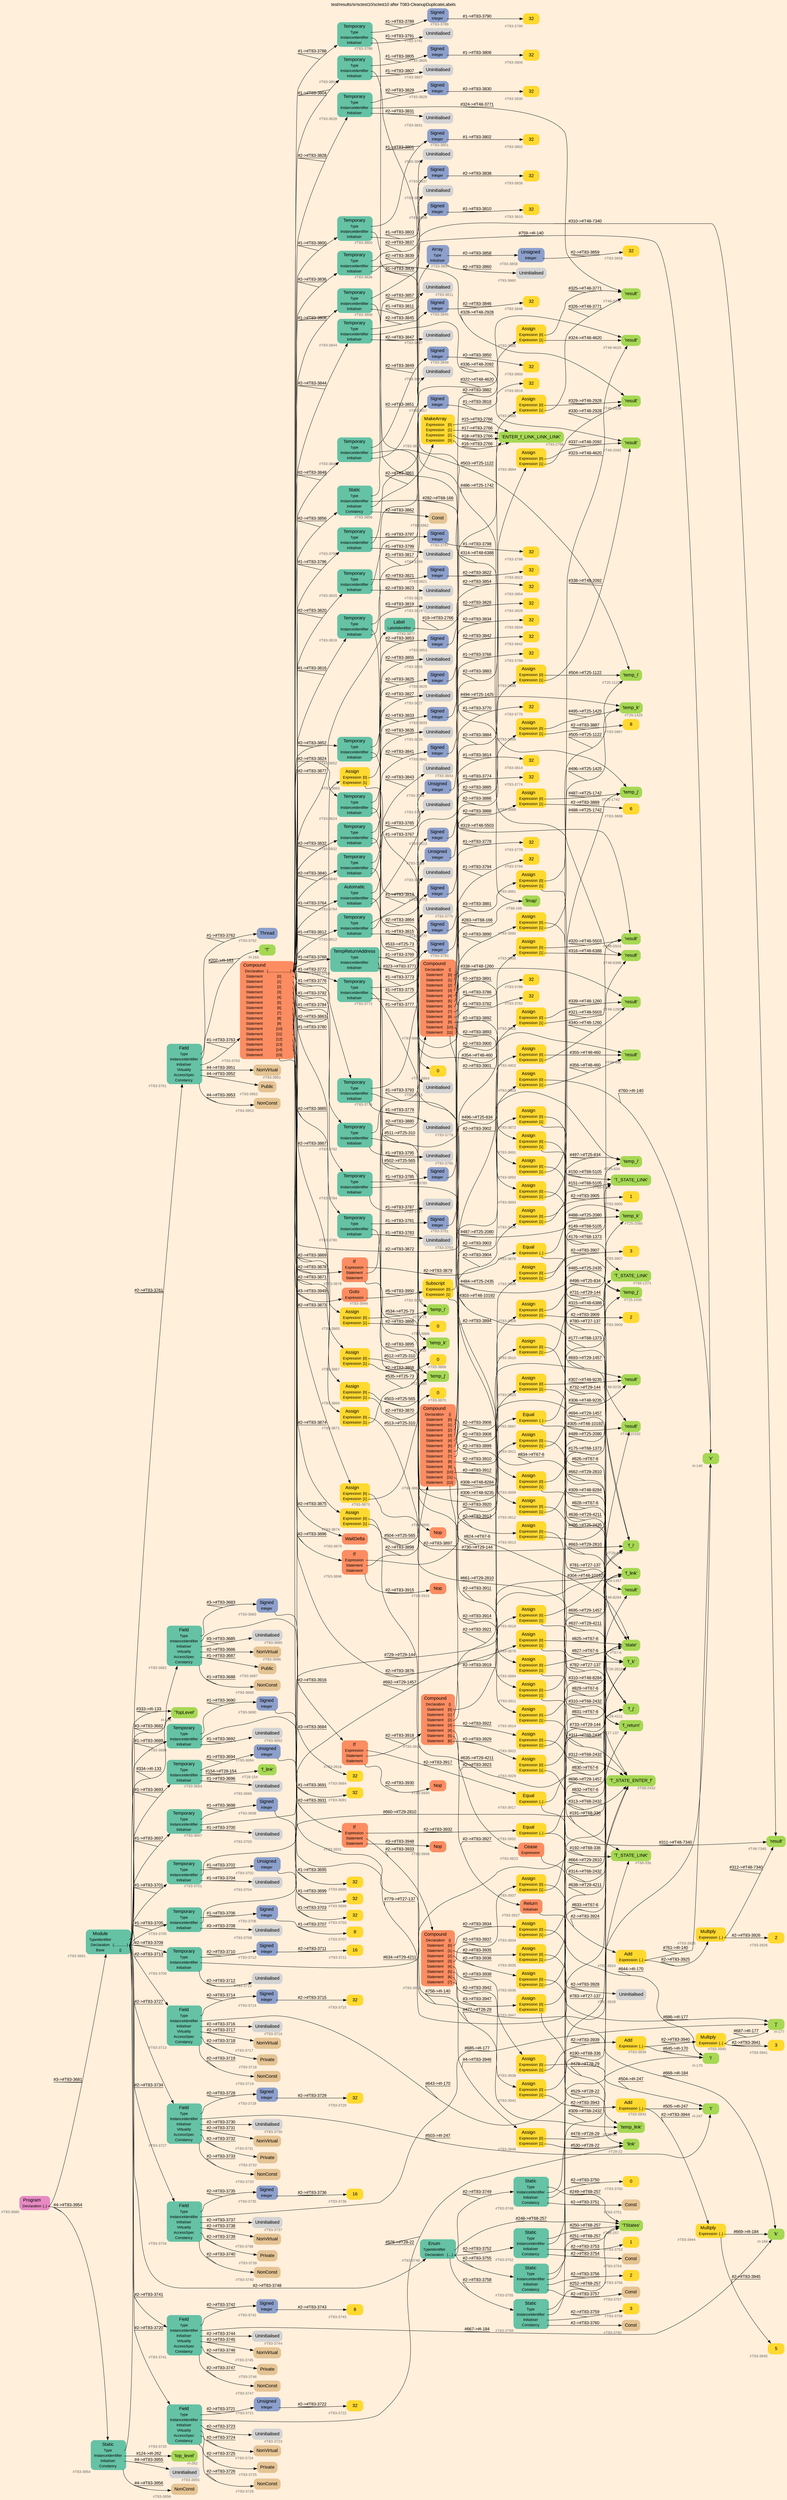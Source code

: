 digraph "test/results/sr/sctest10/sctest10 after T083-CleanupDuplicateLabels" {
label = "test/results/sr/sctest10/sctest10 after T083-CleanupDuplicateLabels"
labelloc = t
graph [
    rankdir = "LR"
    ranksep = 0.3
    bgcolor = antiquewhite1
    color = black
    fontcolor = black
    fontname = "Arial"
];
node [
    fontname = "Arial"
];
edge [
    fontname = "Arial"
];

// -------------------- node figure --------------------
// -------- block #T83-3680 ----------
"#T83-3680" [
    fillcolor = "/set28/4"
    xlabel = "#T83-3680"
    fontsize = "12"
    fontcolor = grey40
    shape = "plaintext"
    label = <<TABLE BORDER="0" CELLBORDER="0" CELLSPACING="0">
     <TR><TD><FONT COLOR="black" POINT-SIZE="15">Program</FONT></TD></TR>
     <TR><TD><FONT COLOR="black" POINT-SIZE="12">Declaration</FONT></TD><TD PORT="port0"><FONT COLOR="black" POINT-SIZE="12">{..}</FONT></TD></TR>
    </TABLE>>
    style = "rounded,filled"
];

// -------- block #T83-3681 ----------
"#T83-3681" [
    fillcolor = "/set28/1"
    xlabel = "#T83-3681"
    fontsize = "12"
    fontcolor = grey40
    shape = "plaintext"
    label = <<TABLE BORDER="0" CELLBORDER="0" CELLSPACING="0">
     <TR><TD><FONT COLOR="black" POINT-SIZE="15">Module</FONT></TD></TR>
     <TR><TD><FONT COLOR="black" POINT-SIZE="12">TypeIdentifier</FONT></TD><TD PORT="port0"></TD></TR>
     <TR><TD><FONT COLOR="black" POINT-SIZE="12">Declaration</FONT></TD><TD PORT="port1"><FONT COLOR="black" POINT-SIZE="12">{..............}</FONT></TD></TR>
     <TR><TD><FONT COLOR="black" POINT-SIZE="12">Base</FONT></TD><TD PORT="port2"><FONT COLOR="black" POINT-SIZE="12">{}</FONT></TD></TR>
    </TABLE>>
    style = "rounded,filled"
];

// -------- block #I-133 ----------
"#I-133" [
    fillcolor = "/set28/5"
    xlabel = "#I-133"
    fontsize = "12"
    fontcolor = grey40
    shape = "plaintext"
    label = <<TABLE BORDER="0" CELLBORDER="0" CELLSPACING="0">
     <TR><TD><FONT COLOR="black" POINT-SIZE="15">'TopLevel'</FONT></TD></TR>
    </TABLE>>
    style = "rounded,filled"
];

// -------- block #T83-3682 ----------
"#T83-3682" [
    fillcolor = "/set28/1"
    xlabel = "#T83-3682"
    fontsize = "12"
    fontcolor = grey40
    shape = "plaintext"
    label = <<TABLE BORDER="0" CELLBORDER="0" CELLSPACING="0">
     <TR><TD><FONT COLOR="black" POINT-SIZE="15">Field</FONT></TD></TR>
     <TR><TD><FONT COLOR="black" POINT-SIZE="12">Type</FONT></TD><TD PORT="port0"></TD></TR>
     <TR><TD><FONT COLOR="black" POINT-SIZE="12">InstanceIdentifier</FONT></TD><TD PORT="port1"></TD></TR>
     <TR><TD><FONT COLOR="black" POINT-SIZE="12">Initialiser</FONT></TD><TD PORT="port2"></TD></TR>
     <TR><TD><FONT COLOR="black" POINT-SIZE="12">Virtuality</FONT></TD><TD PORT="port3"></TD></TR>
     <TR><TD><FONT COLOR="black" POINT-SIZE="12">AccessSpec</FONT></TD><TD PORT="port4"></TD></TR>
     <TR><TD><FONT COLOR="black" POINT-SIZE="12">Constancy</FONT></TD><TD PORT="port5"></TD></TR>
    </TABLE>>
    style = "rounded,filled"
];

// -------- block #T83-3683 ----------
"#T83-3683" [
    fillcolor = "/set28/3"
    xlabel = "#T83-3683"
    fontsize = "12"
    fontcolor = grey40
    shape = "plaintext"
    label = <<TABLE BORDER="0" CELLBORDER="0" CELLSPACING="0">
     <TR><TD><FONT COLOR="black" POINT-SIZE="15">Signed</FONT></TD></TR>
     <TR><TD><FONT COLOR="black" POINT-SIZE="12">Integer</FONT></TD><TD PORT="port0"></TD></TR>
    </TABLE>>
    style = "rounded,filled"
];

// -------- block #T83-3684 ----------
"#T83-3684" [
    fillcolor = "/set28/6"
    xlabel = "#T83-3684"
    fontsize = "12"
    fontcolor = grey40
    shape = "plaintext"
    label = <<TABLE BORDER="0" CELLBORDER="0" CELLSPACING="0">
     <TR><TD><FONT COLOR="black" POINT-SIZE="15">32</FONT></TD></TR>
    </TABLE>>
    style = "rounded,filled"
];

// -------- block #I-140 ----------
"#I-140" [
    fillcolor = "/set28/5"
    xlabel = "#I-140"
    fontsize = "12"
    fontcolor = grey40
    shape = "plaintext"
    label = <<TABLE BORDER="0" CELLBORDER="0" CELLSPACING="0">
     <TR><TD><FONT COLOR="black" POINT-SIZE="15">'x'</FONT></TD></TR>
    </TABLE>>
    style = "rounded,filled"
];

// -------- block #T83-3685 ----------
"#T83-3685" [
    xlabel = "#T83-3685"
    fontsize = "12"
    fontcolor = grey40
    shape = "plaintext"
    label = <<TABLE BORDER="0" CELLBORDER="0" CELLSPACING="0">
     <TR><TD><FONT COLOR="black" POINT-SIZE="15">Uninitialised</FONT></TD></TR>
    </TABLE>>
    style = "rounded,filled"
];

// -------- block #T83-3686 ----------
"#T83-3686" [
    fillcolor = "/set28/7"
    xlabel = "#T83-3686"
    fontsize = "12"
    fontcolor = grey40
    shape = "plaintext"
    label = <<TABLE BORDER="0" CELLBORDER="0" CELLSPACING="0">
     <TR><TD><FONT COLOR="black" POINT-SIZE="15">NonVirtual</FONT></TD></TR>
    </TABLE>>
    style = "rounded,filled"
];

// -------- block #T83-3687 ----------
"#T83-3687" [
    fillcolor = "/set28/7"
    xlabel = "#T83-3687"
    fontsize = "12"
    fontcolor = grey40
    shape = "plaintext"
    label = <<TABLE BORDER="0" CELLBORDER="0" CELLSPACING="0">
     <TR><TD><FONT COLOR="black" POINT-SIZE="15">Public</FONT></TD></TR>
    </TABLE>>
    style = "rounded,filled"
];

// -------- block #T83-3688 ----------
"#T83-3688" [
    fillcolor = "/set28/7"
    xlabel = "#T83-3688"
    fontsize = "12"
    fontcolor = grey40
    shape = "plaintext"
    label = <<TABLE BORDER="0" CELLBORDER="0" CELLSPACING="0">
     <TR><TD><FONT COLOR="black" POINT-SIZE="15">NonConst</FONT></TD></TR>
    </TABLE>>
    style = "rounded,filled"
];

// -------- block #T83-3689 ----------
"#T83-3689" [
    fillcolor = "/set28/1"
    xlabel = "#T83-3689"
    fontsize = "12"
    fontcolor = grey40
    shape = "plaintext"
    label = <<TABLE BORDER="0" CELLBORDER="0" CELLSPACING="0">
     <TR><TD><FONT COLOR="black" POINT-SIZE="15">Temporary</FONT></TD></TR>
     <TR><TD><FONT COLOR="black" POINT-SIZE="12">Type</FONT></TD><TD PORT="port0"></TD></TR>
     <TR><TD><FONT COLOR="black" POINT-SIZE="12">InstanceIdentifier</FONT></TD><TD PORT="port1"></TD></TR>
     <TR><TD><FONT COLOR="black" POINT-SIZE="12">Initialiser</FONT></TD><TD PORT="port2"></TD></TR>
    </TABLE>>
    style = "rounded,filled"
];

// -------- block #T83-3690 ----------
"#T83-3690" [
    fillcolor = "/set28/3"
    xlabel = "#T83-3690"
    fontsize = "12"
    fontcolor = grey40
    shape = "plaintext"
    label = <<TABLE BORDER="0" CELLBORDER="0" CELLSPACING="0">
     <TR><TD><FONT COLOR="black" POINT-SIZE="15">Signed</FONT></TD></TR>
     <TR><TD><FONT COLOR="black" POINT-SIZE="12">Integer</FONT></TD><TD PORT="port0"></TD></TR>
    </TABLE>>
    style = "rounded,filled"
];

// -------- block #T83-3691 ----------
"#T83-3691" [
    fillcolor = "/set28/6"
    xlabel = "#T83-3691"
    fontsize = "12"
    fontcolor = grey40
    shape = "plaintext"
    label = <<TABLE BORDER="0" CELLBORDER="0" CELLSPACING="0">
     <TR><TD><FONT COLOR="black" POINT-SIZE="15">32</FONT></TD></TR>
    </TABLE>>
    style = "rounded,filled"
];

// -------- block #T27-137 ----------
"#T27-137" [
    fillcolor = "/set28/5"
    xlabel = "#T27-137"
    fontsize = "12"
    fontcolor = grey40
    shape = "plaintext"
    label = <<TABLE BORDER="0" CELLBORDER="0" CELLSPACING="0">
     <TR><TD><FONT COLOR="black" POINT-SIZE="15">'f_return'</FONT></TD></TR>
    </TABLE>>
    style = "rounded,filled"
];

// -------- block #T83-3692 ----------
"#T83-3692" [
    xlabel = "#T83-3692"
    fontsize = "12"
    fontcolor = grey40
    shape = "plaintext"
    label = <<TABLE BORDER="0" CELLBORDER="0" CELLSPACING="0">
     <TR><TD><FONT COLOR="black" POINT-SIZE="15">Uninitialised</FONT></TD></TR>
    </TABLE>>
    style = "rounded,filled"
];

// -------- block #T83-3693 ----------
"#T83-3693" [
    fillcolor = "/set28/1"
    xlabel = "#T83-3693"
    fontsize = "12"
    fontcolor = grey40
    shape = "plaintext"
    label = <<TABLE BORDER="0" CELLBORDER="0" CELLSPACING="0">
     <TR><TD><FONT COLOR="black" POINT-SIZE="15">Temporary</FONT></TD></TR>
     <TR><TD><FONT COLOR="black" POINT-SIZE="12">Type</FONT></TD><TD PORT="port0"></TD></TR>
     <TR><TD><FONT COLOR="black" POINT-SIZE="12">InstanceIdentifier</FONT></TD><TD PORT="port1"></TD></TR>
     <TR><TD><FONT COLOR="black" POINT-SIZE="12">Initialiser</FONT></TD><TD PORT="port2"></TD></TR>
    </TABLE>>
    style = "rounded,filled"
];

// -------- block #T83-3694 ----------
"#T83-3694" [
    fillcolor = "/set28/3"
    xlabel = "#T83-3694"
    fontsize = "12"
    fontcolor = grey40
    shape = "plaintext"
    label = <<TABLE BORDER="0" CELLBORDER="0" CELLSPACING="0">
     <TR><TD><FONT COLOR="black" POINT-SIZE="15">Unsigned</FONT></TD></TR>
     <TR><TD><FONT COLOR="black" POINT-SIZE="12">Integer</FONT></TD><TD PORT="port0"></TD></TR>
    </TABLE>>
    style = "rounded,filled"
];

// -------- block #T83-3695 ----------
"#T83-3695" [
    fillcolor = "/set28/6"
    xlabel = "#T83-3695"
    fontsize = "12"
    fontcolor = grey40
    shape = "plaintext"
    label = <<TABLE BORDER="0" CELLBORDER="0" CELLSPACING="0">
     <TR><TD><FONT COLOR="black" POINT-SIZE="15">32</FONT></TD></TR>
    </TABLE>>
    style = "rounded,filled"
];

// -------- block #T28-154 ----------
"#T28-154" [
    fillcolor = "/set28/5"
    xlabel = "#T28-154"
    fontsize = "12"
    fontcolor = grey40
    shape = "plaintext"
    label = <<TABLE BORDER="0" CELLBORDER="0" CELLSPACING="0">
     <TR><TD><FONT COLOR="black" POINT-SIZE="15">'f_link'</FONT></TD></TR>
    </TABLE>>
    style = "rounded,filled"
];

// -------- block #T83-3696 ----------
"#T83-3696" [
    xlabel = "#T83-3696"
    fontsize = "12"
    fontcolor = grey40
    shape = "plaintext"
    label = <<TABLE BORDER="0" CELLBORDER="0" CELLSPACING="0">
     <TR><TD><FONT COLOR="black" POINT-SIZE="15">Uninitialised</FONT></TD></TR>
    </TABLE>>
    style = "rounded,filled"
];

// -------- block #T83-3697 ----------
"#T83-3697" [
    fillcolor = "/set28/1"
    xlabel = "#T83-3697"
    fontsize = "12"
    fontcolor = grey40
    shape = "plaintext"
    label = <<TABLE BORDER="0" CELLBORDER="0" CELLSPACING="0">
     <TR><TD><FONT COLOR="black" POINT-SIZE="15">Temporary</FONT></TD></TR>
     <TR><TD><FONT COLOR="black" POINT-SIZE="12">Type</FONT></TD><TD PORT="port0"></TD></TR>
     <TR><TD><FONT COLOR="black" POINT-SIZE="12">InstanceIdentifier</FONT></TD><TD PORT="port1"></TD></TR>
     <TR><TD><FONT COLOR="black" POINT-SIZE="12">Initialiser</FONT></TD><TD PORT="port2"></TD></TR>
    </TABLE>>
    style = "rounded,filled"
];

// -------- block #T83-3698 ----------
"#T83-3698" [
    fillcolor = "/set28/3"
    xlabel = "#T83-3698"
    fontsize = "12"
    fontcolor = grey40
    shape = "plaintext"
    label = <<TABLE BORDER="0" CELLBORDER="0" CELLSPACING="0">
     <TR><TD><FONT COLOR="black" POINT-SIZE="15">Signed</FONT></TD></TR>
     <TR><TD><FONT COLOR="black" POINT-SIZE="12">Integer</FONT></TD><TD PORT="port0"></TD></TR>
    </TABLE>>
    style = "rounded,filled"
];

// -------- block #T83-3699 ----------
"#T83-3699" [
    fillcolor = "/set28/6"
    xlabel = "#T83-3699"
    fontsize = "12"
    fontcolor = grey40
    shape = "plaintext"
    label = <<TABLE BORDER="0" CELLBORDER="0" CELLSPACING="0">
     <TR><TD><FONT COLOR="black" POINT-SIZE="15">32</FONT></TD></TR>
    </TABLE>>
    style = "rounded,filled"
];

// -------- block #T29-144 ----------
"#T29-144" [
    fillcolor = "/set28/5"
    xlabel = "#T29-144"
    fontsize = "12"
    fontcolor = grey40
    shape = "plaintext"
    label = <<TABLE BORDER="0" CELLBORDER="0" CELLSPACING="0">
     <TR><TD><FONT COLOR="black" POINT-SIZE="15">'f_i'</FONT></TD></TR>
    </TABLE>>
    style = "rounded,filled"
];

// -------- block #T83-3700 ----------
"#T83-3700" [
    xlabel = "#T83-3700"
    fontsize = "12"
    fontcolor = grey40
    shape = "plaintext"
    label = <<TABLE BORDER="0" CELLBORDER="0" CELLSPACING="0">
     <TR><TD><FONT COLOR="black" POINT-SIZE="15">Uninitialised</FONT></TD></TR>
    </TABLE>>
    style = "rounded,filled"
];

// -------- block #T83-3701 ----------
"#T83-3701" [
    fillcolor = "/set28/1"
    xlabel = "#T83-3701"
    fontsize = "12"
    fontcolor = grey40
    shape = "plaintext"
    label = <<TABLE BORDER="0" CELLBORDER="0" CELLSPACING="0">
     <TR><TD><FONT COLOR="black" POINT-SIZE="15">Temporary</FONT></TD></TR>
     <TR><TD><FONT COLOR="black" POINT-SIZE="12">Type</FONT></TD><TD PORT="port0"></TD></TR>
     <TR><TD><FONT COLOR="black" POINT-SIZE="12">InstanceIdentifier</FONT></TD><TD PORT="port1"></TD></TR>
     <TR><TD><FONT COLOR="black" POINT-SIZE="12">Initialiser</FONT></TD><TD PORT="port2"></TD></TR>
    </TABLE>>
    style = "rounded,filled"
];

// -------- block #T83-3702 ----------
"#T83-3702" [
    fillcolor = "/set28/3"
    xlabel = "#T83-3702"
    fontsize = "12"
    fontcolor = grey40
    shape = "plaintext"
    label = <<TABLE BORDER="0" CELLBORDER="0" CELLSPACING="0">
     <TR><TD><FONT COLOR="black" POINT-SIZE="15">Unsigned</FONT></TD></TR>
     <TR><TD><FONT COLOR="black" POINT-SIZE="12">Integer</FONT></TD><TD PORT="port0"></TD></TR>
    </TABLE>>
    style = "rounded,filled"
];

// -------- block #T83-3703 ----------
"#T83-3703" [
    fillcolor = "/set28/6"
    xlabel = "#T83-3703"
    fontsize = "12"
    fontcolor = grey40
    shape = "plaintext"
    label = <<TABLE BORDER="0" CELLBORDER="0" CELLSPACING="0">
     <TR><TD><FONT COLOR="black" POINT-SIZE="15">32</FONT></TD></TR>
    </TABLE>>
    style = "rounded,filled"
];

// -------- block #T29-1457 ----------
"#T29-1457" [
    fillcolor = "/set28/5"
    xlabel = "#T29-1457"
    fontsize = "12"
    fontcolor = grey40
    shape = "plaintext"
    label = <<TABLE BORDER="0" CELLBORDER="0" CELLSPACING="0">
     <TR><TD><FONT COLOR="black" POINT-SIZE="15">'f_link'</FONT></TD></TR>
    </TABLE>>
    style = "rounded,filled"
];

// -------- block #T83-3704 ----------
"#T83-3704" [
    xlabel = "#T83-3704"
    fontsize = "12"
    fontcolor = grey40
    shape = "plaintext"
    label = <<TABLE BORDER="0" CELLBORDER="0" CELLSPACING="0">
     <TR><TD><FONT COLOR="black" POINT-SIZE="15">Uninitialised</FONT></TD></TR>
    </TABLE>>
    style = "rounded,filled"
];

// -------- block #T83-3705 ----------
"#T83-3705" [
    fillcolor = "/set28/1"
    xlabel = "#T83-3705"
    fontsize = "12"
    fontcolor = grey40
    shape = "plaintext"
    label = <<TABLE BORDER="0" CELLBORDER="0" CELLSPACING="0">
     <TR><TD><FONT COLOR="black" POINT-SIZE="15">Temporary</FONT></TD></TR>
     <TR><TD><FONT COLOR="black" POINT-SIZE="12">Type</FONT></TD><TD PORT="port0"></TD></TR>
     <TR><TD><FONT COLOR="black" POINT-SIZE="12">InstanceIdentifier</FONT></TD><TD PORT="port1"></TD></TR>
     <TR><TD><FONT COLOR="black" POINT-SIZE="12">Initialiser</FONT></TD><TD PORT="port2"></TD></TR>
    </TABLE>>
    style = "rounded,filled"
];

// -------- block #T83-3706 ----------
"#T83-3706" [
    fillcolor = "/set28/3"
    xlabel = "#T83-3706"
    fontsize = "12"
    fontcolor = grey40
    shape = "plaintext"
    label = <<TABLE BORDER="0" CELLBORDER="0" CELLSPACING="0">
     <TR><TD><FONT COLOR="black" POINT-SIZE="15">Signed</FONT></TD></TR>
     <TR><TD><FONT COLOR="black" POINT-SIZE="12">Integer</FONT></TD><TD PORT="port0"></TD></TR>
    </TABLE>>
    style = "rounded,filled"
];

// -------- block #T83-3707 ----------
"#T83-3707" [
    fillcolor = "/set28/6"
    xlabel = "#T83-3707"
    fontsize = "12"
    fontcolor = grey40
    shape = "plaintext"
    label = <<TABLE BORDER="0" CELLBORDER="0" CELLSPACING="0">
     <TR><TD><FONT COLOR="black" POINT-SIZE="15">8</FONT></TD></TR>
    </TABLE>>
    style = "rounded,filled"
];

// -------- block #T29-2810 ----------
"#T29-2810" [
    fillcolor = "/set28/5"
    xlabel = "#T29-2810"
    fontsize = "12"
    fontcolor = grey40
    shape = "plaintext"
    label = <<TABLE BORDER="0" CELLBORDER="0" CELLSPACING="0">
     <TR><TD><FONT COLOR="black" POINT-SIZE="15">'f_k'</FONT></TD></TR>
    </TABLE>>
    style = "rounded,filled"
];

// -------- block #T83-3708 ----------
"#T83-3708" [
    xlabel = "#T83-3708"
    fontsize = "12"
    fontcolor = grey40
    shape = "plaintext"
    label = <<TABLE BORDER="0" CELLBORDER="0" CELLSPACING="0">
     <TR><TD><FONT COLOR="black" POINT-SIZE="15">Uninitialised</FONT></TD></TR>
    </TABLE>>
    style = "rounded,filled"
];

// -------- block #T83-3709 ----------
"#T83-3709" [
    fillcolor = "/set28/1"
    xlabel = "#T83-3709"
    fontsize = "12"
    fontcolor = grey40
    shape = "plaintext"
    label = <<TABLE BORDER="0" CELLBORDER="0" CELLSPACING="0">
     <TR><TD><FONT COLOR="black" POINT-SIZE="15">Temporary</FONT></TD></TR>
     <TR><TD><FONT COLOR="black" POINT-SIZE="12">Type</FONT></TD><TD PORT="port0"></TD></TR>
     <TR><TD><FONT COLOR="black" POINT-SIZE="12">InstanceIdentifier</FONT></TD><TD PORT="port1"></TD></TR>
     <TR><TD><FONT COLOR="black" POINT-SIZE="12">Initialiser</FONT></TD><TD PORT="port2"></TD></TR>
    </TABLE>>
    style = "rounded,filled"
];

// -------- block #T83-3710 ----------
"#T83-3710" [
    fillcolor = "/set28/3"
    xlabel = "#T83-3710"
    fontsize = "12"
    fontcolor = grey40
    shape = "plaintext"
    label = <<TABLE BORDER="0" CELLBORDER="0" CELLSPACING="0">
     <TR><TD><FONT COLOR="black" POINT-SIZE="15">Signed</FONT></TD></TR>
     <TR><TD><FONT COLOR="black" POINT-SIZE="12">Integer</FONT></TD><TD PORT="port0"></TD></TR>
    </TABLE>>
    style = "rounded,filled"
];

// -------- block #T83-3711 ----------
"#T83-3711" [
    fillcolor = "/set28/6"
    xlabel = "#T83-3711"
    fontsize = "12"
    fontcolor = grey40
    shape = "plaintext"
    label = <<TABLE BORDER="0" CELLBORDER="0" CELLSPACING="0">
     <TR><TD><FONT COLOR="black" POINT-SIZE="15">16</FONT></TD></TR>
    </TABLE>>
    style = "rounded,filled"
];

// -------- block #T29-4211 ----------
"#T29-4211" [
    fillcolor = "/set28/5"
    xlabel = "#T29-4211"
    fontsize = "12"
    fontcolor = grey40
    shape = "plaintext"
    label = <<TABLE BORDER="0" CELLBORDER="0" CELLSPACING="0">
     <TR><TD><FONT COLOR="black" POINT-SIZE="15">'f_j'</FONT></TD></TR>
    </TABLE>>
    style = "rounded,filled"
];

// -------- block #T83-3712 ----------
"#T83-3712" [
    xlabel = "#T83-3712"
    fontsize = "12"
    fontcolor = grey40
    shape = "plaintext"
    label = <<TABLE BORDER="0" CELLBORDER="0" CELLSPACING="0">
     <TR><TD><FONT COLOR="black" POINT-SIZE="15">Uninitialised</FONT></TD></TR>
    </TABLE>>
    style = "rounded,filled"
];

// -------- block #T83-3713 ----------
"#T83-3713" [
    fillcolor = "/set28/1"
    xlabel = "#T83-3713"
    fontsize = "12"
    fontcolor = grey40
    shape = "plaintext"
    label = <<TABLE BORDER="0" CELLBORDER="0" CELLSPACING="0">
     <TR><TD><FONT COLOR="black" POINT-SIZE="15">Field</FONT></TD></TR>
     <TR><TD><FONT COLOR="black" POINT-SIZE="12">Type</FONT></TD><TD PORT="port0"></TD></TR>
     <TR><TD><FONT COLOR="black" POINT-SIZE="12">InstanceIdentifier</FONT></TD><TD PORT="port1"></TD></TR>
     <TR><TD><FONT COLOR="black" POINT-SIZE="12">Initialiser</FONT></TD><TD PORT="port2"></TD></TR>
     <TR><TD><FONT COLOR="black" POINT-SIZE="12">Virtuality</FONT></TD><TD PORT="port3"></TD></TR>
     <TR><TD><FONT COLOR="black" POINT-SIZE="12">AccessSpec</FONT></TD><TD PORT="port4"></TD></TR>
     <TR><TD><FONT COLOR="black" POINT-SIZE="12">Constancy</FONT></TD><TD PORT="port5"></TD></TR>
    </TABLE>>
    style = "rounded,filled"
];

// -------- block #T83-3714 ----------
"#T83-3714" [
    fillcolor = "/set28/3"
    xlabel = "#T83-3714"
    fontsize = "12"
    fontcolor = grey40
    shape = "plaintext"
    label = <<TABLE BORDER="0" CELLBORDER="0" CELLSPACING="0">
     <TR><TD><FONT COLOR="black" POINT-SIZE="15">Signed</FONT></TD></TR>
     <TR><TD><FONT COLOR="black" POINT-SIZE="12">Integer</FONT></TD><TD PORT="port0"></TD></TR>
    </TABLE>>
    style = "rounded,filled"
];

// -------- block #T83-3715 ----------
"#T83-3715" [
    fillcolor = "/set28/6"
    xlabel = "#T83-3715"
    fontsize = "12"
    fontcolor = grey40
    shape = "plaintext"
    label = <<TABLE BORDER="0" CELLBORDER="0" CELLSPACING="0">
     <TR><TD><FONT COLOR="black" POINT-SIZE="15">32</FONT></TD></TR>
    </TABLE>>
    style = "rounded,filled"
];

// -------- block #I-170 ----------
"#I-170" [
    fillcolor = "/set28/5"
    xlabel = "#I-170"
    fontsize = "12"
    fontcolor = grey40
    shape = "plaintext"
    label = <<TABLE BORDER="0" CELLBORDER="0" CELLSPACING="0">
     <TR><TD><FONT COLOR="black" POINT-SIZE="15">'i'</FONT></TD></TR>
    </TABLE>>
    style = "rounded,filled"
];

// -------- block #T83-3716 ----------
"#T83-3716" [
    xlabel = "#T83-3716"
    fontsize = "12"
    fontcolor = grey40
    shape = "plaintext"
    label = <<TABLE BORDER="0" CELLBORDER="0" CELLSPACING="0">
     <TR><TD><FONT COLOR="black" POINT-SIZE="15">Uninitialised</FONT></TD></TR>
    </TABLE>>
    style = "rounded,filled"
];

// -------- block #T83-3717 ----------
"#T83-3717" [
    fillcolor = "/set28/7"
    xlabel = "#T83-3717"
    fontsize = "12"
    fontcolor = grey40
    shape = "plaintext"
    label = <<TABLE BORDER="0" CELLBORDER="0" CELLSPACING="0">
     <TR><TD><FONT COLOR="black" POINT-SIZE="15">NonVirtual</FONT></TD></TR>
    </TABLE>>
    style = "rounded,filled"
];

// -------- block #T83-3718 ----------
"#T83-3718" [
    fillcolor = "/set28/7"
    xlabel = "#T83-3718"
    fontsize = "12"
    fontcolor = grey40
    shape = "plaintext"
    label = <<TABLE BORDER="0" CELLBORDER="0" CELLSPACING="0">
     <TR><TD><FONT COLOR="black" POINT-SIZE="15">Private</FONT></TD></TR>
    </TABLE>>
    style = "rounded,filled"
];

// -------- block #T83-3719 ----------
"#T83-3719" [
    fillcolor = "/set28/7"
    xlabel = "#T83-3719"
    fontsize = "12"
    fontcolor = grey40
    shape = "plaintext"
    label = <<TABLE BORDER="0" CELLBORDER="0" CELLSPACING="0">
     <TR><TD><FONT COLOR="black" POINT-SIZE="15">NonConst</FONT></TD></TR>
    </TABLE>>
    style = "rounded,filled"
];

// -------- block #T83-3720 ----------
"#T83-3720" [
    fillcolor = "/set28/1"
    xlabel = "#T83-3720"
    fontsize = "12"
    fontcolor = grey40
    shape = "plaintext"
    label = <<TABLE BORDER="0" CELLBORDER="0" CELLSPACING="0">
     <TR><TD><FONT COLOR="black" POINT-SIZE="15">Field</FONT></TD></TR>
     <TR><TD><FONT COLOR="black" POINT-SIZE="12">Type</FONT></TD><TD PORT="port0"></TD></TR>
     <TR><TD><FONT COLOR="black" POINT-SIZE="12">InstanceIdentifier</FONT></TD><TD PORT="port1"></TD></TR>
     <TR><TD><FONT COLOR="black" POINT-SIZE="12">Initialiser</FONT></TD><TD PORT="port2"></TD></TR>
     <TR><TD><FONT COLOR="black" POINT-SIZE="12">Virtuality</FONT></TD><TD PORT="port3"></TD></TR>
     <TR><TD><FONT COLOR="black" POINT-SIZE="12">AccessSpec</FONT></TD><TD PORT="port4"></TD></TR>
     <TR><TD><FONT COLOR="black" POINT-SIZE="12">Constancy</FONT></TD><TD PORT="port5"></TD></TR>
    </TABLE>>
    style = "rounded,filled"
];

// -------- block #T83-3721 ----------
"#T83-3721" [
    fillcolor = "/set28/3"
    xlabel = "#T83-3721"
    fontsize = "12"
    fontcolor = grey40
    shape = "plaintext"
    label = <<TABLE BORDER="0" CELLBORDER="0" CELLSPACING="0">
     <TR><TD><FONT COLOR="black" POINT-SIZE="15">Unsigned</FONT></TD></TR>
     <TR><TD><FONT COLOR="black" POINT-SIZE="12">Integer</FONT></TD><TD PORT="port0"></TD></TR>
    </TABLE>>
    style = "rounded,filled"
];

// -------- block #T83-3722 ----------
"#T83-3722" [
    fillcolor = "/set28/6"
    xlabel = "#T83-3722"
    fontsize = "12"
    fontcolor = grey40
    shape = "plaintext"
    label = <<TABLE BORDER="0" CELLBORDER="0" CELLSPACING="0">
     <TR><TD><FONT COLOR="black" POINT-SIZE="15">32</FONT></TD></TR>
    </TABLE>>
    style = "rounded,filled"
];

// -------- block #T28-22 ----------
"#T28-22" [
    fillcolor = "/set28/5"
    xlabel = "#T28-22"
    fontsize = "12"
    fontcolor = grey40
    shape = "plaintext"
    label = <<TABLE BORDER="0" CELLBORDER="0" CELLSPACING="0">
     <TR><TD><FONT COLOR="black" POINT-SIZE="15">'link'</FONT></TD></TR>
    </TABLE>>
    style = "rounded,filled"
];

// -------- block #T83-3723 ----------
"#T83-3723" [
    xlabel = "#T83-3723"
    fontsize = "12"
    fontcolor = grey40
    shape = "plaintext"
    label = <<TABLE BORDER="0" CELLBORDER="0" CELLSPACING="0">
     <TR><TD><FONT COLOR="black" POINT-SIZE="15">Uninitialised</FONT></TD></TR>
    </TABLE>>
    style = "rounded,filled"
];

// -------- block #T83-3724 ----------
"#T83-3724" [
    fillcolor = "/set28/7"
    xlabel = "#T83-3724"
    fontsize = "12"
    fontcolor = grey40
    shape = "plaintext"
    label = <<TABLE BORDER="0" CELLBORDER="0" CELLSPACING="0">
     <TR><TD><FONT COLOR="black" POINT-SIZE="15">NonVirtual</FONT></TD></TR>
    </TABLE>>
    style = "rounded,filled"
];

// -------- block #T83-3725 ----------
"#T83-3725" [
    fillcolor = "/set28/7"
    xlabel = "#T83-3725"
    fontsize = "12"
    fontcolor = grey40
    shape = "plaintext"
    label = <<TABLE BORDER="0" CELLBORDER="0" CELLSPACING="0">
     <TR><TD><FONT COLOR="black" POINT-SIZE="15">Private</FONT></TD></TR>
    </TABLE>>
    style = "rounded,filled"
];

// -------- block #T83-3726 ----------
"#T83-3726" [
    fillcolor = "/set28/7"
    xlabel = "#T83-3726"
    fontsize = "12"
    fontcolor = grey40
    shape = "plaintext"
    label = <<TABLE BORDER="0" CELLBORDER="0" CELLSPACING="0">
     <TR><TD><FONT COLOR="black" POINT-SIZE="15">NonConst</FONT></TD></TR>
    </TABLE>>
    style = "rounded,filled"
];

// -------- block #T83-3727 ----------
"#T83-3727" [
    fillcolor = "/set28/1"
    xlabel = "#T83-3727"
    fontsize = "12"
    fontcolor = grey40
    shape = "plaintext"
    label = <<TABLE BORDER="0" CELLBORDER="0" CELLSPACING="0">
     <TR><TD><FONT COLOR="black" POINT-SIZE="15">Field</FONT></TD></TR>
     <TR><TD><FONT COLOR="black" POINT-SIZE="12">Type</FONT></TD><TD PORT="port0"></TD></TR>
     <TR><TD><FONT COLOR="black" POINT-SIZE="12">InstanceIdentifier</FONT></TD><TD PORT="port1"></TD></TR>
     <TR><TD><FONT COLOR="black" POINT-SIZE="12">Initialiser</FONT></TD><TD PORT="port2"></TD></TR>
     <TR><TD><FONT COLOR="black" POINT-SIZE="12">Virtuality</FONT></TD><TD PORT="port3"></TD></TR>
     <TR><TD><FONT COLOR="black" POINT-SIZE="12">AccessSpec</FONT></TD><TD PORT="port4"></TD></TR>
     <TR><TD><FONT COLOR="black" POINT-SIZE="12">Constancy</FONT></TD><TD PORT="port5"></TD></TR>
    </TABLE>>
    style = "rounded,filled"
];

// -------- block #T83-3728 ----------
"#T83-3728" [
    fillcolor = "/set28/3"
    xlabel = "#T83-3728"
    fontsize = "12"
    fontcolor = grey40
    shape = "plaintext"
    label = <<TABLE BORDER="0" CELLBORDER="0" CELLSPACING="0">
     <TR><TD><FONT COLOR="black" POINT-SIZE="15">Signed</FONT></TD></TR>
     <TR><TD><FONT COLOR="black" POINT-SIZE="12">Integer</FONT></TD><TD PORT="port0"></TD></TR>
    </TABLE>>
    style = "rounded,filled"
];

// -------- block #T83-3729 ----------
"#T83-3729" [
    fillcolor = "/set28/6"
    xlabel = "#T83-3729"
    fontsize = "12"
    fontcolor = grey40
    shape = "plaintext"
    label = <<TABLE BORDER="0" CELLBORDER="0" CELLSPACING="0">
     <TR><TD><FONT COLOR="black" POINT-SIZE="15">32</FONT></TD></TR>
    </TABLE>>
    style = "rounded,filled"
];

// -------- block #I-247 ----------
"#I-247" [
    fillcolor = "/set28/5"
    xlabel = "#I-247"
    fontsize = "12"
    fontcolor = grey40
    shape = "plaintext"
    label = <<TABLE BORDER="0" CELLBORDER="0" CELLSPACING="0">
     <TR><TD><FONT COLOR="black" POINT-SIZE="15">'t'</FONT></TD></TR>
    </TABLE>>
    style = "rounded,filled"
];

// -------- block #T83-3730 ----------
"#T83-3730" [
    xlabel = "#T83-3730"
    fontsize = "12"
    fontcolor = grey40
    shape = "plaintext"
    label = <<TABLE BORDER="0" CELLBORDER="0" CELLSPACING="0">
     <TR><TD><FONT COLOR="black" POINT-SIZE="15">Uninitialised</FONT></TD></TR>
    </TABLE>>
    style = "rounded,filled"
];

// -------- block #T83-3731 ----------
"#T83-3731" [
    fillcolor = "/set28/7"
    xlabel = "#T83-3731"
    fontsize = "12"
    fontcolor = grey40
    shape = "plaintext"
    label = <<TABLE BORDER="0" CELLBORDER="0" CELLSPACING="0">
     <TR><TD><FONT COLOR="black" POINT-SIZE="15">NonVirtual</FONT></TD></TR>
    </TABLE>>
    style = "rounded,filled"
];

// -------- block #T83-3732 ----------
"#T83-3732" [
    fillcolor = "/set28/7"
    xlabel = "#T83-3732"
    fontsize = "12"
    fontcolor = grey40
    shape = "plaintext"
    label = <<TABLE BORDER="0" CELLBORDER="0" CELLSPACING="0">
     <TR><TD><FONT COLOR="black" POINT-SIZE="15">Private</FONT></TD></TR>
    </TABLE>>
    style = "rounded,filled"
];

// -------- block #T83-3733 ----------
"#T83-3733" [
    fillcolor = "/set28/7"
    xlabel = "#T83-3733"
    fontsize = "12"
    fontcolor = grey40
    shape = "plaintext"
    label = <<TABLE BORDER="0" CELLBORDER="0" CELLSPACING="0">
     <TR><TD><FONT COLOR="black" POINT-SIZE="15">NonConst</FONT></TD></TR>
    </TABLE>>
    style = "rounded,filled"
];

// -------- block #T83-3734 ----------
"#T83-3734" [
    fillcolor = "/set28/1"
    xlabel = "#T83-3734"
    fontsize = "12"
    fontcolor = grey40
    shape = "plaintext"
    label = <<TABLE BORDER="0" CELLBORDER="0" CELLSPACING="0">
     <TR><TD><FONT COLOR="black" POINT-SIZE="15">Field</FONT></TD></TR>
     <TR><TD><FONT COLOR="black" POINT-SIZE="12">Type</FONT></TD><TD PORT="port0"></TD></TR>
     <TR><TD><FONT COLOR="black" POINT-SIZE="12">InstanceIdentifier</FONT></TD><TD PORT="port1"></TD></TR>
     <TR><TD><FONT COLOR="black" POINT-SIZE="12">Initialiser</FONT></TD><TD PORT="port2"></TD></TR>
     <TR><TD><FONT COLOR="black" POINT-SIZE="12">Virtuality</FONT></TD><TD PORT="port3"></TD></TR>
     <TR><TD><FONT COLOR="black" POINT-SIZE="12">AccessSpec</FONT></TD><TD PORT="port4"></TD></TR>
     <TR><TD><FONT COLOR="black" POINT-SIZE="12">Constancy</FONT></TD><TD PORT="port5"></TD></TR>
    </TABLE>>
    style = "rounded,filled"
];

// -------- block #T83-3735 ----------
"#T83-3735" [
    fillcolor = "/set28/3"
    xlabel = "#T83-3735"
    fontsize = "12"
    fontcolor = grey40
    shape = "plaintext"
    label = <<TABLE BORDER="0" CELLBORDER="0" CELLSPACING="0">
     <TR><TD><FONT COLOR="black" POINT-SIZE="15">Signed</FONT></TD></TR>
     <TR><TD><FONT COLOR="black" POINT-SIZE="12">Integer</FONT></TD><TD PORT="port0"></TD></TR>
    </TABLE>>
    style = "rounded,filled"
];

// -------- block #T83-3736 ----------
"#T83-3736" [
    fillcolor = "/set28/6"
    xlabel = "#T83-3736"
    fontsize = "12"
    fontcolor = grey40
    shape = "plaintext"
    label = <<TABLE BORDER="0" CELLBORDER="0" CELLSPACING="0">
     <TR><TD><FONT COLOR="black" POINT-SIZE="15">16</FONT></TD></TR>
    </TABLE>>
    style = "rounded,filled"
];

// -------- block #I-177 ----------
"#I-177" [
    fillcolor = "/set28/5"
    xlabel = "#I-177"
    fontsize = "12"
    fontcolor = grey40
    shape = "plaintext"
    label = <<TABLE BORDER="0" CELLBORDER="0" CELLSPACING="0">
     <TR><TD><FONT COLOR="black" POINT-SIZE="15">'j'</FONT></TD></TR>
    </TABLE>>
    style = "rounded,filled"
];

// -------- block #T83-3737 ----------
"#T83-3737" [
    xlabel = "#T83-3737"
    fontsize = "12"
    fontcolor = grey40
    shape = "plaintext"
    label = <<TABLE BORDER="0" CELLBORDER="0" CELLSPACING="0">
     <TR><TD><FONT COLOR="black" POINT-SIZE="15">Uninitialised</FONT></TD></TR>
    </TABLE>>
    style = "rounded,filled"
];

// -------- block #T83-3738 ----------
"#T83-3738" [
    fillcolor = "/set28/7"
    xlabel = "#T83-3738"
    fontsize = "12"
    fontcolor = grey40
    shape = "plaintext"
    label = <<TABLE BORDER="0" CELLBORDER="0" CELLSPACING="0">
     <TR><TD><FONT COLOR="black" POINT-SIZE="15">NonVirtual</FONT></TD></TR>
    </TABLE>>
    style = "rounded,filled"
];

// -------- block #T83-3739 ----------
"#T83-3739" [
    fillcolor = "/set28/7"
    xlabel = "#T83-3739"
    fontsize = "12"
    fontcolor = grey40
    shape = "plaintext"
    label = <<TABLE BORDER="0" CELLBORDER="0" CELLSPACING="0">
     <TR><TD><FONT COLOR="black" POINT-SIZE="15">Private</FONT></TD></TR>
    </TABLE>>
    style = "rounded,filled"
];

// -------- block #T83-3740 ----------
"#T83-3740" [
    fillcolor = "/set28/7"
    xlabel = "#T83-3740"
    fontsize = "12"
    fontcolor = grey40
    shape = "plaintext"
    label = <<TABLE BORDER="0" CELLBORDER="0" CELLSPACING="0">
     <TR><TD><FONT COLOR="black" POINT-SIZE="15">NonConst</FONT></TD></TR>
    </TABLE>>
    style = "rounded,filled"
];

// -------- block #T83-3741 ----------
"#T83-3741" [
    fillcolor = "/set28/1"
    xlabel = "#T83-3741"
    fontsize = "12"
    fontcolor = grey40
    shape = "plaintext"
    label = <<TABLE BORDER="0" CELLBORDER="0" CELLSPACING="0">
     <TR><TD><FONT COLOR="black" POINT-SIZE="15">Field</FONT></TD></TR>
     <TR><TD><FONT COLOR="black" POINT-SIZE="12">Type</FONT></TD><TD PORT="port0"></TD></TR>
     <TR><TD><FONT COLOR="black" POINT-SIZE="12">InstanceIdentifier</FONT></TD><TD PORT="port1"></TD></TR>
     <TR><TD><FONT COLOR="black" POINT-SIZE="12">Initialiser</FONT></TD><TD PORT="port2"></TD></TR>
     <TR><TD><FONT COLOR="black" POINT-SIZE="12">Virtuality</FONT></TD><TD PORT="port3"></TD></TR>
     <TR><TD><FONT COLOR="black" POINT-SIZE="12">AccessSpec</FONT></TD><TD PORT="port4"></TD></TR>
     <TR><TD><FONT COLOR="black" POINT-SIZE="12">Constancy</FONT></TD><TD PORT="port5"></TD></TR>
    </TABLE>>
    style = "rounded,filled"
];

// -------- block #T83-3742 ----------
"#T83-3742" [
    fillcolor = "/set28/3"
    xlabel = "#T83-3742"
    fontsize = "12"
    fontcolor = grey40
    shape = "plaintext"
    label = <<TABLE BORDER="0" CELLBORDER="0" CELLSPACING="0">
     <TR><TD><FONT COLOR="black" POINT-SIZE="15">Signed</FONT></TD></TR>
     <TR><TD><FONT COLOR="black" POINT-SIZE="12">Integer</FONT></TD><TD PORT="port0"></TD></TR>
    </TABLE>>
    style = "rounded,filled"
];

// -------- block #T83-3743 ----------
"#T83-3743" [
    fillcolor = "/set28/6"
    xlabel = "#T83-3743"
    fontsize = "12"
    fontcolor = grey40
    shape = "plaintext"
    label = <<TABLE BORDER="0" CELLBORDER="0" CELLSPACING="0">
     <TR><TD><FONT COLOR="black" POINT-SIZE="15">8</FONT></TD></TR>
    </TABLE>>
    style = "rounded,filled"
];

// -------- block #I-184 ----------
"#I-184" [
    fillcolor = "/set28/5"
    xlabel = "#I-184"
    fontsize = "12"
    fontcolor = grey40
    shape = "plaintext"
    label = <<TABLE BORDER="0" CELLBORDER="0" CELLSPACING="0">
     <TR><TD><FONT COLOR="black" POINT-SIZE="15">'k'</FONT></TD></TR>
    </TABLE>>
    style = "rounded,filled"
];

// -------- block #T83-3744 ----------
"#T83-3744" [
    xlabel = "#T83-3744"
    fontsize = "12"
    fontcolor = grey40
    shape = "plaintext"
    label = <<TABLE BORDER="0" CELLBORDER="0" CELLSPACING="0">
     <TR><TD><FONT COLOR="black" POINT-SIZE="15">Uninitialised</FONT></TD></TR>
    </TABLE>>
    style = "rounded,filled"
];

// -------- block #T83-3745 ----------
"#T83-3745" [
    fillcolor = "/set28/7"
    xlabel = "#T83-3745"
    fontsize = "12"
    fontcolor = grey40
    shape = "plaintext"
    label = <<TABLE BORDER="0" CELLBORDER="0" CELLSPACING="0">
     <TR><TD><FONT COLOR="black" POINT-SIZE="15">NonVirtual</FONT></TD></TR>
    </TABLE>>
    style = "rounded,filled"
];

// -------- block #T83-3746 ----------
"#T83-3746" [
    fillcolor = "/set28/7"
    xlabel = "#T83-3746"
    fontsize = "12"
    fontcolor = grey40
    shape = "plaintext"
    label = <<TABLE BORDER="0" CELLBORDER="0" CELLSPACING="0">
     <TR><TD><FONT COLOR="black" POINT-SIZE="15">Private</FONT></TD></TR>
    </TABLE>>
    style = "rounded,filled"
];

// -------- block #T83-3747 ----------
"#T83-3747" [
    fillcolor = "/set28/7"
    xlabel = "#T83-3747"
    fontsize = "12"
    fontcolor = grey40
    shape = "plaintext"
    label = <<TABLE BORDER="0" CELLBORDER="0" CELLSPACING="0">
     <TR><TD><FONT COLOR="black" POINT-SIZE="15">NonConst</FONT></TD></TR>
    </TABLE>>
    style = "rounded,filled"
];

// -------- block #T83-3748 ----------
"#T83-3748" [
    fillcolor = "/set28/1"
    xlabel = "#T83-3748"
    fontsize = "12"
    fontcolor = grey40
    shape = "plaintext"
    label = <<TABLE BORDER="0" CELLBORDER="0" CELLSPACING="0">
     <TR><TD><FONT COLOR="black" POINT-SIZE="15">Enum</FONT></TD></TR>
     <TR><TD><FONT COLOR="black" POINT-SIZE="12">TypeIdentifier</FONT></TD><TD PORT="port0"></TD></TR>
     <TR><TD><FONT COLOR="black" POINT-SIZE="12">Declaration</FONT></TD><TD PORT="port1"><FONT COLOR="black" POINT-SIZE="12">{....}</FONT></TD></TR>
    </TABLE>>
    style = "rounded,filled"
];

// -------- block #T68-257 ----------
"#T68-257" [
    fillcolor = "/set28/5"
    xlabel = "#T68-257"
    fontsize = "12"
    fontcolor = grey40
    shape = "plaintext"
    label = <<TABLE BORDER="0" CELLBORDER="0" CELLSPACING="0">
     <TR><TD><FONT COLOR="black" POINT-SIZE="15">'TStates'</FONT></TD></TR>
    </TABLE>>
    style = "rounded,filled"
];

// -------- block #T83-3749 ----------
"#T83-3749" [
    fillcolor = "/set28/1"
    xlabel = "#T83-3749"
    fontsize = "12"
    fontcolor = grey40
    shape = "plaintext"
    label = <<TABLE BORDER="0" CELLBORDER="0" CELLSPACING="0">
     <TR><TD><FONT COLOR="black" POINT-SIZE="15">Static</FONT></TD></TR>
     <TR><TD><FONT COLOR="black" POINT-SIZE="12">Type</FONT></TD><TD PORT="port0"></TD></TR>
     <TR><TD><FONT COLOR="black" POINT-SIZE="12">InstanceIdentifier</FONT></TD><TD PORT="port1"></TD></TR>
     <TR><TD><FONT COLOR="black" POINT-SIZE="12">Initialiser</FONT></TD><TD PORT="port2"></TD></TR>
     <TR><TD><FONT COLOR="black" POINT-SIZE="12">Constancy</FONT></TD><TD PORT="port3"></TD></TR>
    </TABLE>>
    style = "rounded,filled"
];

// -------- block #T68-336 ----------
"#T68-336" [
    fillcolor = "/set28/5"
    xlabel = "#T68-336"
    fontsize = "12"
    fontcolor = grey40
    shape = "plaintext"
    label = <<TABLE BORDER="0" CELLBORDER="0" CELLSPACING="0">
     <TR><TD><FONT COLOR="black" POINT-SIZE="15">'T_STATE_LINK'</FONT></TD></TR>
    </TABLE>>
    style = "rounded,filled"
];

// -------- block #T83-3750 ----------
"#T83-3750" [
    fillcolor = "/set28/6"
    xlabel = "#T83-3750"
    fontsize = "12"
    fontcolor = grey40
    shape = "plaintext"
    label = <<TABLE BORDER="0" CELLBORDER="0" CELLSPACING="0">
     <TR><TD><FONT COLOR="black" POINT-SIZE="15">0</FONT></TD></TR>
    </TABLE>>
    style = "rounded,filled"
];

// -------- block #T83-3751 ----------
"#T83-3751" [
    fillcolor = "/set28/7"
    xlabel = "#T83-3751"
    fontsize = "12"
    fontcolor = grey40
    shape = "plaintext"
    label = <<TABLE BORDER="0" CELLBORDER="0" CELLSPACING="0">
     <TR><TD><FONT COLOR="black" POINT-SIZE="15">Const</FONT></TD></TR>
    </TABLE>>
    style = "rounded,filled"
];

// -------- block #T83-3752 ----------
"#T83-3752" [
    fillcolor = "/set28/1"
    xlabel = "#T83-3752"
    fontsize = "12"
    fontcolor = grey40
    shape = "plaintext"
    label = <<TABLE BORDER="0" CELLBORDER="0" CELLSPACING="0">
     <TR><TD><FONT COLOR="black" POINT-SIZE="15">Static</FONT></TD></TR>
     <TR><TD><FONT COLOR="black" POINT-SIZE="12">Type</FONT></TD><TD PORT="port0"></TD></TR>
     <TR><TD><FONT COLOR="black" POINT-SIZE="12">InstanceIdentifier</FONT></TD><TD PORT="port1"></TD></TR>
     <TR><TD><FONT COLOR="black" POINT-SIZE="12">Initialiser</FONT></TD><TD PORT="port2"></TD></TR>
     <TR><TD><FONT COLOR="black" POINT-SIZE="12">Constancy</FONT></TD><TD PORT="port3"></TD></TR>
    </TABLE>>
    style = "rounded,filled"
];

// -------- block #T68-1373 ----------
"#T68-1373" [
    fillcolor = "/set28/5"
    xlabel = "#T68-1373"
    fontsize = "12"
    fontcolor = grey40
    shape = "plaintext"
    label = <<TABLE BORDER="0" CELLBORDER="0" CELLSPACING="0">
     <TR><TD><FONT COLOR="black" POINT-SIZE="15">'T_STATE_LINK'</FONT></TD></TR>
    </TABLE>>
    style = "rounded,filled"
];

// -------- block #T83-3753 ----------
"#T83-3753" [
    fillcolor = "/set28/6"
    xlabel = "#T83-3753"
    fontsize = "12"
    fontcolor = grey40
    shape = "plaintext"
    label = <<TABLE BORDER="0" CELLBORDER="0" CELLSPACING="0">
     <TR><TD><FONT COLOR="black" POINT-SIZE="15">1</FONT></TD></TR>
    </TABLE>>
    style = "rounded,filled"
];

// -------- block #T83-3754 ----------
"#T83-3754" [
    fillcolor = "/set28/7"
    xlabel = "#T83-3754"
    fontsize = "12"
    fontcolor = grey40
    shape = "plaintext"
    label = <<TABLE BORDER="0" CELLBORDER="0" CELLSPACING="0">
     <TR><TD><FONT COLOR="black" POINT-SIZE="15">Const</FONT></TD></TR>
    </TABLE>>
    style = "rounded,filled"
];

// -------- block #T83-3755 ----------
"#T83-3755" [
    fillcolor = "/set28/1"
    xlabel = "#T83-3755"
    fontsize = "12"
    fontcolor = grey40
    shape = "plaintext"
    label = <<TABLE BORDER="0" CELLBORDER="0" CELLSPACING="0">
     <TR><TD><FONT COLOR="black" POINT-SIZE="15">Static</FONT></TD></TR>
     <TR><TD><FONT COLOR="black" POINT-SIZE="12">Type</FONT></TD><TD PORT="port0"></TD></TR>
     <TR><TD><FONT COLOR="black" POINT-SIZE="12">InstanceIdentifier</FONT></TD><TD PORT="port1"></TD></TR>
     <TR><TD><FONT COLOR="black" POINT-SIZE="12">Initialiser</FONT></TD><TD PORT="port2"></TD></TR>
     <TR><TD><FONT COLOR="black" POINT-SIZE="12">Constancy</FONT></TD><TD PORT="port3"></TD></TR>
    </TABLE>>
    style = "rounded,filled"
];

// -------- block #T68-2432 ----------
"#T68-2432" [
    fillcolor = "/set28/5"
    xlabel = "#T68-2432"
    fontsize = "12"
    fontcolor = grey40
    shape = "plaintext"
    label = <<TABLE BORDER="0" CELLBORDER="0" CELLSPACING="0">
     <TR><TD><FONT COLOR="black" POINT-SIZE="15">'T_STATE_ENTER_f'</FONT></TD></TR>
    </TABLE>>
    style = "rounded,filled"
];

// -------- block #T83-3756 ----------
"#T83-3756" [
    fillcolor = "/set28/6"
    xlabel = "#T83-3756"
    fontsize = "12"
    fontcolor = grey40
    shape = "plaintext"
    label = <<TABLE BORDER="0" CELLBORDER="0" CELLSPACING="0">
     <TR><TD><FONT COLOR="black" POINT-SIZE="15">2</FONT></TD></TR>
    </TABLE>>
    style = "rounded,filled"
];

// -------- block #T83-3757 ----------
"#T83-3757" [
    fillcolor = "/set28/7"
    xlabel = "#T83-3757"
    fontsize = "12"
    fontcolor = grey40
    shape = "plaintext"
    label = <<TABLE BORDER="0" CELLBORDER="0" CELLSPACING="0">
     <TR><TD><FONT COLOR="black" POINT-SIZE="15">Const</FONT></TD></TR>
    </TABLE>>
    style = "rounded,filled"
];

// -------- block #T83-3758 ----------
"#T83-3758" [
    fillcolor = "/set28/1"
    xlabel = "#T83-3758"
    fontsize = "12"
    fontcolor = grey40
    shape = "plaintext"
    label = <<TABLE BORDER="0" CELLBORDER="0" CELLSPACING="0">
     <TR><TD><FONT COLOR="black" POINT-SIZE="15">Static</FONT></TD></TR>
     <TR><TD><FONT COLOR="black" POINT-SIZE="12">Type</FONT></TD><TD PORT="port0"></TD></TR>
     <TR><TD><FONT COLOR="black" POINT-SIZE="12">InstanceIdentifier</FONT></TD><TD PORT="port1"></TD></TR>
     <TR><TD><FONT COLOR="black" POINT-SIZE="12">Initialiser</FONT></TD><TD PORT="port2"></TD></TR>
     <TR><TD><FONT COLOR="black" POINT-SIZE="12">Constancy</FONT></TD><TD PORT="port3"></TD></TR>
    </TABLE>>
    style = "rounded,filled"
];

// -------- block #T68-5105 ----------
"#T68-5105" [
    fillcolor = "/set28/5"
    xlabel = "#T68-5105"
    fontsize = "12"
    fontcolor = grey40
    shape = "plaintext"
    label = <<TABLE BORDER="0" CELLBORDER="0" CELLSPACING="0">
     <TR><TD><FONT COLOR="black" POINT-SIZE="15">'T_STATE_LINK'</FONT></TD></TR>
    </TABLE>>
    style = "rounded,filled"
];

// -------- block #T83-3759 ----------
"#T83-3759" [
    fillcolor = "/set28/6"
    xlabel = "#T83-3759"
    fontsize = "12"
    fontcolor = grey40
    shape = "plaintext"
    label = <<TABLE BORDER="0" CELLBORDER="0" CELLSPACING="0">
     <TR><TD><FONT COLOR="black" POINT-SIZE="15">3</FONT></TD></TR>
    </TABLE>>
    style = "rounded,filled"
];

// -------- block #T83-3760 ----------
"#T83-3760" [
    fillcolor = "/set28/7"
    xlabel = "#T83-3760"
    fontsize = "12"
    fontcolor = grey40
    shape = "plaintext"
    label = <<TABLE BORDER="0" CELLBORDER="0" CELLSPACING="0">
     <TR><TD><FONT COLOR="black" POINT-SIZE="15">Const</FONT></TD></TR>
    </TABLE>>
    style = "rounded,filled"
];

// -------- block #T83-3761 ----------
"#T83-3761" [
    fillcolor = "/set28/1"
    xlabel = "#T83-3761"
    fontsize = "12"
    fontcolor = grey40
    shape = "plaintext"
    label = <<TABLE BORDER="0" CELLBORDER="0" CELLSPACING="0">
     <TR><TD><FONT COLOR="black" POINT-SIZE="15">Field</FONT></TD></TR>
     <TR><TD><FONT COLOR="black" POINT-SIZE="12">Type</FONT></TD><TD PORT="port0"></TD></TR>
     <TR><TD><FONT COLOR="black" POINT-SIZE="12">InstanceIdentifier</FONT></TD><TD PORT="port1"></TD></TR>
     <TR><TD><FONT COLOR="black" POINT-SIZE="12">Initialiser</FONT></TD><TD PORT="port2"></TD></TR>
     <TR><TD><FONT COLOR="black" POINT-SIZE="12">Virtuality</FONT></TD><TD PORT="port3"></TD></TR>
     <TR><TD><FONT COLOR="black" POINT-SIZE="12">AccessSpec</FONT></TD><TD PORT="port4"></TD></TR>
     <TR><TD><FONT COLOR="black" POINT-SIZE="12">Constancy</FONT></TD><TD PORT="port5"></TD></TR>
    </TABLE>>
    style = "rounded,filled"
];

// -------- block #T83-3762 ----------
"#T83-3762" [
    fillcolor = "/set28/3"
    xlabel = "#T83-3762"
    fontsize = "12"
    fontcolor = grey40
    shape = "plaintext"
    label = <<TABLE BORDER="0" CELLBORDER="0" CELLSPACING="0">
     <TR><TD><FONT COLOR="black" POINT-SIZE="15">Thread</FONT></TD></TR>
    </TABLE>>
    style = "rounded,filled"
];

// -------- block #I-163 ----------
"#I-163" [
    fillcolor = "/set28/5"
    xlabel = "#I-163"
    fontsize = "12"
    fontcolor = grey40
    shape = "plaintext"
    label = <<TABLE BORDER="0" CELLBORDER="0" CELLSPACING="0">
     <TR><TD><FONT COLOR="black" POINT-SIZE="15">'T'</FONT></TD></TR>
    </TABLE>>
    style = "rounded,filled"
];

// -------- block #T83-3763 ----------
"#T83-3763" [
    fillcolor = "/set28/2"
    xlabel = "#T83-3763"
    fontsize = "12"
    fontcolor = grey40
    shape = "plaintext"
    label = <<TABLE BORDER="0" CELLBORDER="0" CELLSPACING="0">
     <TR><TD><FONT COLOR="black" POINT-SIZE="15">Compound</FONT></TD></TR>
     <TR><TD><FONT COLOR="black" POINT-SIZE="12">Declaration</FONT></TD><TD PORT="port0"><FONT COLOR="black" POINT-SIZE="12">{........................}</FONT></TD></TR>
     <TR><TD><FONT COLOR="black" POINT-SIZE="12">Statement</FONT></TD><TD PORT="port1"><FONT COLOR="black" POINT-SIZE="12">[0]</FONT></TD></TR>
     <TR><TD><FONT COLOR="black" POINT-SIZE="12">Statement</FONT></TD><TD PORT="port2"><FONT COLOR="black" POINT-SIZE="12">[1]</FONT></TD></TR>
     <TR><TD><FONT COLOR="black" POINT-SIZE="12">Statement</FONT></TD><TD PORT="port3"><FONT COLOR="black" POINT-SIZE="12">[2]</FONT></TD></TR>
     <TR><TD><FONT COLOR="black" POINT-SIZE="12">Statement</FONT></TD><TD PORT="port4"><FONT COLOR="black" POINT-SIZE="12">[3]</FONT></TD></TR>
     <TR><TD><FONT COLOR="black" POINT-SIZE="12">Statement</FONT></TD><TD PORT="port5"><FONT COLOR="black" POINT-SIZE="12">[4]</FONT></TD></TR>
     <TR><TD><FONT COLOR="black" POINT-SIZE="12">Statement</FONT></TD><TD PORT="port6"><FONT COLOR="black" POINT-SIZE="12">[5]</FONT></TD></TR>
     <TR><TD><FONT COLOR="black" POINT-SIZE="12">Statement</FONT></TD><TD PORT="port7"><FONT COLOR="black" POINT-SIZE="12">[6]</FONT></TD></TR>
     <TR><TD><FONT COLOR="black" POINT-SIZE="12">Statement</FONT></TD><TD PORT="port8"><FONT COLOR="black" POINT-SIZE="12">[7]</FONT></TD></TR>
     <TR><TD><FONT COLOR="black" POINT-SIZE="12">Statement</FONT></TD><TD PORT="port9"><FONT COLOR="black" POINT-SIZE="12">[8]</FONT></TD></TR>
     <TR><TD><FONT COLOR="black" POINT-SIZE="12">Statement</FONT></TD><TD PORT="port10"><FONT COLOR="black" POINT-SIZE="12">[9]</FONT></TD></TR>
     <TR><TD><FONT COLOR="black" POINT-SIZE="12">Statement</FONT></TD><TD PORT="port11"><FONT COLOR="black" POINT-SIZE="12">[10]</FONT></TD></TR>
     <TR><TD><FONT COLOR="black" POINT-SIZE="12">Statement</FONT></TD><TD PORT="port12"><FONT COLOR="black" POINT-SIZE="12">[11]</FONT></TD></TR>
     <TR><TD><FONT COLOR="black" POINT-SIZE="12">Statement</FONT></TD><TD PORT="port13"><FONT COLOR="black" POINT-SIZE="12">[12]</FONT></TD></TR>
     <TR><TD><FONT COLOR="black" POINT-SIZE="12">Statement</FONT></TD><TD PORT="port14"><FONT COLOR="black" POINT-SIZE="12">[13]</FONT></TD></TR>
     <TR><TD><FONT COLOR="black" POINT-SIZE="12">Statement</FONT></TD><TD PORT="port15"><FONT COLOR="black" POINT-SIZE="12">[14]</FONT></TD></TR>
     <TR><TD><FONT COLOR="black" POINT-SIZE="12">Statement</FONT></TD><TD PORT="port16"><FONT COLOR="black" POINT-SIZE="12">[15]</FONT></TD></TR>
    </TABLE>>
    style = "rounded,filled"
];

// -------- block #T83-3764 ----------
"#T83-3764" [
    fillcolor = "/set28/1"
    xlabel = "#T83-3764"
    fontsize = "12"
    fontcolor = grey40
    shape = "plaintext"
    label = <<TABLE BORDER="0" CELLBORDER="0" CELLSPACING="0">
     <TR><TD><FONT COLOR="black" POINT-SIZE="15">Automatic</FONT></TD></TR>
     <TR><TD><FONT COLOR="black" POINT-SIZE="12">Type</FONT></TD><TD PORT="port0"></TD></TR>
     <TR><TD><FONT COLOR="black" POINT-SIZE="12">InstanceIdentifier</FONT></TD><TD PORT="port1"></TD></TR>
     <TR><TD><FONT COLOR="black" POINT-SIZE="12">Initialiser</FONT></TD><TD PORT="port2"></TD></TR>
    </TABLE>>
    style = "rounded,filled"
];

// -------- block #T83-3765 ----------
"#T83-3765" [
    fillcolor = "/set28/3"
    xlabel = "#T83-3765"
    fontsize = "12"
    fontcolor = grey40
    shape = "plaintext"
    label = <<TABLE BORDER="0" CELLBORDER="0" CELLSPACING="0">
     <TR><TD><FONT COLOR="black" POINT-SIZE="15">Unsigned</FONT></TD></TR>
     <TR><TD><FONT COLOR="black" POINT-SIZE="12">Integer</FONT></TD><TD PORT="port0"></TD></TR>
    </TABLE>>
    style = "rounded,filled"
];

// -------- block #T83-3766 ----------
"#T83-3766" [
    fillcolor = "/set28/6"
    xlabel = "#T83-3766"
    fontsize = "12"
    fontcolor = grey40
    shape = "plaintext"
    label = <<TABLE BORDER="0" CELLBORDER="0" CELLSPACING="0">
     <TR><TD><FONT COLOR="black" POINT-SIZE="15">32</FONT></TD></TR>
    </TABLE>>
    style = "rounded,filled"
];

// -------- block #T67-6 ----------
"#T67-6" [
    fillcolor = "/set28/5"
    xlabel = "#T67-6"
    fontsize = "12"
    fontcolor = grey40
    shape = "plaintext"
    label = <<TABLE BORDER="0" CELLBORDER="0" CELLSPACING="0">
     <TR><TD><FONT COLOR="black" POINT-SIZE="15">'state'</FONT></TD></TR>
    </TABLE>>
    style = "rounded,filled"
];

// -------- block #T83-3767 ----------
"#T83-3767" [
    xlabel = "#T83-3767"
    fontsize = "12"
    fontcolor = grey40
    shape = "plaintext"
    label = <<TABLE BORDER="0" CELLBORDER="0" CELLSPACING="0">
     <TR><TD><FONT COLOR="black" POINT-SIZE="15">Uninitialised</FONT></TD></TR>
    </TABLE>>
    style = "rounded,filled"
];

// -------- block #T83-3768 ----------
"#T83-3768" [
    fillcolor = "/set28/1"
    xlabel = "#T83-3768"
    fontsize = "12"
    fontcolor = grey40
    shape = "plaintext"
    label = <<TABLE BORDER="0" CELLBORDER="0" CELLSPACING="0">
     <TR><TD><FONT COLOR="black" POINT-SIZE="15">TempReturnAddress</FONT></TD></TR>
     <TR><TD><FONT COLOR="black" POINT-SIZE="12">Type</FONT></TD><TD PORT="port0"></TD></TR>
     <TR><TD><FONT COLOR="black" POINT-SIZE="12">InstanceIdentifier</FONT></TD><TD PORT="port1"></TD></TR>
     <TR><TD><FONT COLOR="black" POINT-SIZE="12">Initialiser</FONT></TD><TD PORT="port2"></TD></TR>
    </TABLE>>
    style = "rounded,filled"
];

// -------- block #T83-3769 ----------
"#T83-3769" [
    fillcolor = "/set28/3"
    xlabel = "#T83-3769"
    fontsize = "12"
    fontcolor = grey40
    shape = "plaintext"
    label = <<TABLE BORDER="0" CELLBORDER="0" CELLSPACING="0">
     <TR><TD><FONT COLOR="black" POINT-SIZE="15">Unsigned</FONT></TD></TR>
     <TR><TD><FONT COLOR="black" POINT-SIZE="12">Integer</FONT></TD><TD PORT="port0"></TD></TR>
    </TABLE>>
    style = "rounded,filled"
];

// -------- block #T83-3770 ----------
"#T83-3770" [
    fillcolor = "/set28/6"
    xlabel = "#T83-3770"
    fontsize = "12"
    fontcolor = grey40
    shape = "plaintext"
    label = <<TABLE BORDER="0" CELLBORDER="0" CELLSPACING="0">
     <TR><TD><FONT COLOR="black" POINT-SIZE="15">32</FONT></TD></TR>
    </TABLE>>
    style = "rounded,filled"
];

// -------- block #T28-29 ----------
"#T28-29" [
    fillcolor = "/set28/5"
    xlabel = "#T28-29"
    fontsize = "12"
    fontcolor = grey40
    shape = "plaintext"
    label = <<TABLE BORDER="0" CELLBORDER="0" CELLSPACING="0">
     <TR><TD><FONT COLOR="black" POINT-SIZE="15">'temp_link'</FONT></TD></TR>
    </TABLE>>
    style = "rounded,filled"
];

// -------- block #T83-3771 ----------
"#T83-3771" [
    xlabel = "#T83-3771"
    fontsize = "12"
    fontcolor = grey40
    shape = "plaintext"
    label = <<TABLE BORDER="0" CELLBORDER="0" CELLSPACING="0">
     <TR><TD><FONT COLOR="black" POINT-SIZE="15">Uninitialised</FONT></TD></TR>
    </TABLE>>
    style = "rounded,filled"
];

// -------- block #T83-3772 ----------
"#T83-3772" [
    fillcolor = "/set28/1"
    xlabel = "#T83-3772"
    fontsize = "12"
    fontcolor = grey40
    shape = "plaintext"
    label = <<TABLE BORDER="0" CELLBORDER="0" CELLSPACING="0">
     <TR><TD><FONT COLOR="black" POINT-SIZE="15">Temporary</FONT></TD></TR>
     <TR><TD><FONT COLOR="black" POINT-SIZE="12">Type</FONT></TD><TD PORT="port0"></TD></TR>
     <TR><TD><FONT COLOR="black" POINT-SIZE="12">InstanceIdentifier</FONT></TD><TD PORT="port1"></TD></TR>
     <TR><TD><FONT COLOR="black" POINT-SIZE="12">Initialiser</FONT></TD><TD PORT="port2"></TD></TR>
    </TABLE>>
    style = "rounded,filled"
];

// -------- block #T83-3773 ----------
"#T83-3773" [
    fillcolor = "/set28/3"
    xlabel = "#T83-3773"
    fontsize = "12"
    fontcolor = grey40
    shape = "plaintext"
    label = <<TABLE BORDER="0" CELLBORDER="0" CELLSPACING="0">
     <TR><TD><FONT COLOR="black" POINT-SIZE="15">Signed</FONT></TD></TR>
     <TR><TD><FONT COLOR="black" POINT-SIZE="12">Integer</FONT></TD><TD PORT="port0"></TD></TR>
    </TABLE>>
    style = "rounded,filled"
];

// -------- block #T83-3774 ----------
"#T83-3774" [
    fillcolor = "/set28/6"
    xlabel = "#T83-3774"
    fontsize = "12"
    fontcolor = grey40
    shape = "plaintext"
    label = <<TABLE BORDER="0" CELLBORDER="0" CELLSPACING="0">
     <TR><TD><FONT COLOR="black" POINT-SIZE="15">32</FONT></TD></TR>
    </TABLE>>
    style = "rounded,filled"
];

// -------- block #T48-10192 ----------
"#T48-10192" [
    fillcolor = "/set28/5"
    xlabel = "#T48-10192"
    fontsize = "12"
    fontcolor = grey40
    shape = "plaintext"
    label = <<TABLE BORDER="0" CELLBORDER="0" CELLSPACING="0">
     <TR><TD><FONT COLOR="black" POINT-SIZE="15">'result'</FONT></TD></TR>
    </TABLE>>
    style = "rounded,filled"
];

// -------- block #T83-3775 ----------
"#T83-3775" [
    xlabel = "#T83-3775"
    fontsize = "12"
    fontcolor = grey40
    shape = "plaintext"
    label = <<TABLE BORDER="0" CELLBORDER="0" CELLSPACING="0">
     <TR><TD><FONT COLOR="black" POINT-SIZE="15">Uninitialised</FONT></TD></TR>
    </TABLE>>
    style = "rounded,filled"
];

// -------- block #T83-3776 ----------
"#T83-3776" [
    fillcolor = "/set28/1"
    xlabel = "#T83-3776"
    fontsize = "12"
    fontcolor = grey40
    shape = "plaintext"
    label = <<TABLE BORDER="0" CELLBORDER="0" CELLSPACING="0">
     <TR><TD><FONT COLOR="black" POINT-SIZE="15">Temporary</FONT></TD></TR>
     <TR><TD><FONT COLOR="black" POINT-SIZE="12">Type</FONT></TD><TD PORT="port0"></TD></TR>
     <TR><TD><FONT COLOR="black" POINT-SIZE="12">InstanceIdentifier</FONT></TD><TD PORT="port1"></TD></TR>
     <TR><TD><FONT COLOR="black" POINT-SIZE="12">Initialiser</FONT></TD><TD PORT="port2"></TD></TR>
    </TABLE>>
    style = "rounded,filled"
];

// -------- block #T83-3777 ----------
"#T83-3777" [
    fillcolor = "/set28/3"
    xlabel = "#T83-3777"
    fontsize = "12"
    fontcolor = grey40
    shape = "plaintext"
    label = <<TABLE BORDER="0" CELLBORDER="0" CELLSPACING="0">
     <TR><TD><FONT COLOR="black" POINT-SIZE="15">Signed</FONT></TD></TR>
     <TR><TD><FONT COLOR="black" POINT-SIZE="12">Integer</FONT></TD><TD PORT="port0"></TD></TR>
    </TABLE>>
    style = "rounded,filled"
];

// -------- block #T83-3778 ----------
"#T83-3778" [
    fillcolor = "/set28/6"
    xlabel = "#T83-3778"
    fontsize = "12"
    fontcolor = grey40
    shape = "plaintext"
    label = <<TABLE BORDER="0" CELLBORDER="0" CELLSPACING="0">
     <TR><TD><FONT COLOR="black" POINT-SIZE="15">32</FONT></TD></TR>
    </TABLE>>
    style = "rounded,filled"
];

// -------- block #T25-2435 ----------
"#T25-2435" [
    fillcolor = "/set28/5"
    xlabel = "#T25-2435"
    fontsize = "12"
    fontcolor = grey40
    shape = "plaintext"
    label = <<TABLE BORDER="0" CELLBORDER="0" CELLSPACING="0">
     <TR><TD><FONT COLOR="black" POINT-SIZE="15">'temp_j'</FONT></TD></TR>
    </TABLE>>
    style = "rounded,filled"
];

// -------- block #T83-3779 ----------
"#T83-3779" [
    xlabel = "#T83-3779"
    fontsize = "12"
    fontcolor = grey40
    shape = "plaintext"
    label = <<TABLE BORDER="0" CELLBORDER="0" CELLSPACING="0">
     <TR><TD><FONT COLOR="black" POINT-SIZE="15">Uninitialised</FONT></TD></TR>
    </TABLE>>
    style = "rounded,filled"
];

// -------- block #T83-3780 ----------
"#T83-3780" [
    fillcolor = "/set28/1"
    xlabel = "#T83-3780"
    fontsize = "12"
    fontcolor = grey40
    shape = "plaintext"
    label = <<TABLE BORDER="0" CELLBORDER="0" CELLSPACING="0">
     <TR><TD><FONT COLOR="black" POINT-SIZE="15">Temporary</FONT></TD></TR>
     <TR><TD><FONT COLOR="black" POINT-SIZE="12">Type</FONT></TD><TD PORT="port0"></TD></TR>
     <TR><TD><FONT COLOR="black" POINT-SIZE="12">InstanceIdentifier</FONT></TD><TD PORT="port1"></TD></TR>
     <TR><TD><FONT COLOR="black" POINT-SIZE="12">Initialiser</FONT></TD><TD PORT="port2"></TD></TR>
    </TABLE>>
    style = "rounded,filled"
];

// -------- block #T83-3781 ----------
"#T83-3781" [
    fillcolor = "/set28/3"
    xlabel = "#T83-3781"
    fontsize = "12"
    fontcolor = grey40
    shape = "plaintext"
    label = <<TABLE BORDER="0" CELLBORDER="0" CELLSPACING="0">
     <TR><TD><FONT COLOR="black" POINT-SIZE="15">Signed</FONT></TD></TR>
     <TR><TD><FONT COLOR="black" POINT-SIZE="12">Integer</FONT></TD><TD PORT="port0"></TD></TR>
    </TABLE>>
    style = "rounded,filled"
];

// -------- block #T83-3782 ----------
"#T83-3782" [
    fillcolor = "/set28/6"
    xlabel = "#T83-3782"
    fontsize = "12"
    fontcolor = grey40
    shape = "plaintext"
    label = <<TABLE BORDER="0" CELLBORDER="0" CELLSPACING="0">
     <TR><TD><FONT COLOR="black" POINT-SIZE="15">32</FONT></TD></TR>
    </TABLE>>
    style = "rounded,filled"
];

// -------- block #T48-9235 ----------
"#T48-9235" [
    fillcolor = "/set28/5"
    xlabel = "#T48-9235"
    fontsize = "12"
    fontcolor = grey40
    shape = "plaintext"
    label = <<TABLE BORDER="0" CELLBORDER="0" CELLSPACING="0">
     <TR><TD><FONT COLOR="black" POINT-SIZE="15">'result'</FONT></TD></TR>
    </TABLE>>
    style = "rounded,filled"
];

// -------- block #T83-3783 ----------
"#T83-3783" [
    xlabel = "#T83-3783"
    fontsize = "12"
    fontcolor = grey40
    shape = "plaintext"
    label = <<TABLE BORDER="0" CELLBORDER="0" CELLSPACING="0">
     <TR><TD><FONT COLOR="black" POINT-SIZE="15">Uninitialised</FONT></TD></TR>
    </TABLE>>
    style = "rounded,filled"
];

// -------- block #T83-3784 ----------
"#T83-3784" [
    fillcolor = "/set28/1"
    xlabel = "#T83-3784"
    fontsize = "12"
    fontcolor = grey40
    shape = "plaintext"
    label = <<TABLE BORDER="0" CELLBORDER="0" CELLSPACING="0">
     <TR><TD><FONT COLOR="black" POINT-SIZE="15">Temporary</FONT></TD></TR>
     <TR><TD><FONT COLOR="black" POINT-SIZE="12">Type</FONT></TD><TD PORT="port0"></TD></TR>
     <TR><TD><FONT COLOR="black" POINT-SIZE="12">InstanceIdentifier</FONT></TD><TD PORT="port1"></TD></TR>
     <TR><TD><FONT COLOR="black" POINT-SIZE="12">Initialiser</FONT></TD><TD PORT="port2"></TD></TR>
    </TABLE>>
    style = "rounded,filled"
];

// -------- block #T83-3785 ----------
"#T83-3785" [
    fillcolor = "/set28/3"
    xlabel = "#T83-3785"
    fontsize = "12"
    fontcolor = grey40
    shape = "plaintext"
    label = <<TABLE BORDER="0" CELLBORDER="0" CELLSPACING="0">
     <TR><TD><FONT COLOR="black" POINT-SIZE="15">Signed</FONT></TD></TR>
     <TR><TD><FONT COLOR="black" POINT-SIZE="12">Integer</FONT></TD><TD PORT="port0"></TD></TR>
    </TABLE>>
    style = "rounded,filled"
];

// -------- block #T83-3786 ----------
"#T83-3786" [
    fillcolor = "/set28/6"
    xlabel = "#T83-3786"
    fontsize = "12"
    fontcolor = grey40
    shape = "plaintext"
    label = <<TABLE BORDER="0" CELLBORDER="0" CELLSPACING="0">
     <TR><TD><FONT COLOR="black" POINT-SIZE="15">32</FONT></TD></TR>
    </TABLE>>
    style = "rounded,filled"
];

// -------- block #T25-2080 ----------
"#T25-2080" [
    fillcolor = "/set28/5"
    xlabel = "#T25-2080"
    fontsize = "12"
    fontcolor = grey40
    shape = "plaintext"
    label = <<TABLE BORDER="0" CELLBORDER="0" CELLSPACING="0">
     <TR><TD><FONT COLOR="black" POINT-SIZE="15">'temp_k'</FONT></TD></TR>
    </TABLE>>
    style = "rounded,filled"
];

// -------- block #T83-3787 ----------
"#T83-3787" [
    xlabel = "#T83-3787"
    fontsize = "12"
    fontcolor = grey40
    shape = "plaintext"
    label = <<TABLE BORDER="0" CELLBORDER="0" CELLSPACING="0">
     <TR><TD><FONT COLOR="black" POINT-SIZE="15">Uninitialised</FONT></TD></TR>
    </TABLE>>
    style = "rounded,filled"
];

// -------- block #T83-3788 ----------
"#T83-3788" [
    fillcolor = "/set28/1"
    xlabel = "#T83-3788"
    fontsize = "12"
    fontcolor = grey40
    shape = "plaintext"
    label = <<TABLE BORDER="0" CELLBORDER="0" CELLSPACING="0">
     <TR><TD><FONT COLOR="black" POINT-SIZE="15">Temporary</FONT></TD></TR>
     <TR><TD><FONT COLOR="black" POINT-SIZE="12">Type</FONT></TD><TD PORT="port0"></TD></TR>
     <TR><TD><FONT COLOR="black" POINT-SIZE="12">InstanceIdentifier</FONT></TD><TD PORT="port1"></TD></TR>
     <TR><TD><FONT COLOR="black" POINT-SIZE="12">Initialiser</FONT></TD><TD PORT="port2"></TD></TR>
    </TABLE>>
    style = "rounded,filled"
];

// -------- block #T83-3789 ----------
"#T83-3789" [
    fillcolor = "/set28/3"
    xlabel = "#T83-3789"
    fontsize = "12"
    fontcolor = grey40
    shape = "plaintext"
    label = <<TABLE BORDER="0" CELLBORDER="0" CELLSPACING="0">
     <TR><TD><FONT COLOR="black" POINT-SIZE="15">Signed</FONT></TD></TR>
     <TR><TD><FONT COLOR="black" POINT-SIZE="12">Integer</FONT></TD><TD PORT="port0"></TD></TR>
    </TABLE>>
    style = "rounded,filled"
];

// -------- block #T83-3790 ----------
"#T83-3790" [
    fillcolor = "/set28/6"
    xlabel = "#T83-3790"
    fontsize = "12"
    fontcolor = grey40
    shape = "plaintext"
    label = <<TABLE BORDER="0" CELLBORDER="0" CELLSPACING="0">
     <TR><TD><FONT COLOR="black" POINT-SIZE="15">32</FONT></TD></TR>
    </TABLE>>
    style = "rounded,filled"
];

// -------- block #T48-8284 ----------
"#T48-8284" [
    fillcolor = "/set28/5"
    xlabel = "#T48-8284"
    fontsize = "12"
    fontcolor = grey40
    shape = "plaintext"
    label = <<TABLE BORDER="0" CELLBORDER="0" CELLSPACING="0">
     <TR><TD><FONT COLOR="black" POINT-SIZE="15">'result'</FONT></TD></TR>
    </TABLE>>
    style = "rounded,filled"
];

// -------- block #T83-3791 ----------
"#T83-3791" [
    xlabel = "#T83-3791"
    fontsize = "12"
    fontcolor = grey40
    shape = "plaintext"
    label = <<TABLE BORDER="0" CELLBORDER="0" CELLSPACING="0">
     <TR><TD><FONT COLOR="black" POINT-SIZE="15">Uninitialised</FONT></TD></TR>
    </TABLE>>
    style = "rounded,filled"
];

// -------- block #T83-3792 ----------
"#T83-3792" [
    fillcolor = "/set28/1"
    xlabel = "#T83-3792"
    fontsize = "12"
    fontcolor = grey40
    shape = "plaintext"
    label = <<TABLE BORDER="0" CELLBORDER="0" CELLSPACING="0">
     <TR><TD><FONT COLOR="black" POINT-SIZE="15">Temporary</FONT></TD></TR>
     <TR><TD><FONT COLOR="black" POINT-SIZE="12">Type</FONT></TD><TD PORT="port0"></TD></TR>
     <TR><TD><FONT COLOR="black" POINT-SIZE="12">InstanceIdentifier</FONT></TD><TD PORT="port1"></TD></TR>
     <TR><TD><FONT COLOR="black" POINT-SIZE="12">Initialiser</FONT></TD><TD PORT="port2"></TD></TR>
    </TABLE>>
    style = "rounded,filled"
];

// -------- block #T83-3793 ----------
"#T83-3793" [
    fillcolor = "/set28/3"
    xlabel = "#T83-3793"
    fontsize = "12"
    fontcolor = grey40
    shape = "plaintext"
    label = <<TABLE BORDER="0" CELLBORDER="0" CELLSPACING="0">
     <TR><TD><FONT COLOR="black" POINT-SIZE="15">Signed</FONT></TD></TR>
     <TR><TD><FONT COLOR="black" POINT-SIZE="12">Integer</FONT></TD><TD PORT="port0"></TD></TR>
    </TABLE>>
    style = "rounded,filled"
];

// -------- block #T83-3794 ----------
"#T83-3794" [
    fillcolor = "/set28/6"
    xlabel = "#T83-3794"
    fontsize = "12"
    fontcolor = grey40
    shape = "plaintext"
    label = <<TABLE BORDER="0" CELLBORDER="0" CELLSPACING="0">
     <TR><TD><FONT COLOR="black" POINT-SIZE="15">32</FONT></TD></TR>
    </TABLE>>
    style = "rounded,filled"
];

// -------- block #T25-834 ----------
"#T25-834" [
    fillcolor = "/set28/5"
    xlabel = "#T25-834"
    fontsize = "12"
    fontcolor = grey40
    shape = "plaintext"
    label = <<TABLE BORDER="0" CELLBORDER="0" CELLSPACING="0">
     <TR><TD><FONT COLOR="black" POINT-SIZE="15">'temp_i'</FONT></TD></TR>
    </TABLE>>
    style = "rounded,filled"
];

// -------- block #T83-3795 ----------
"#T83-3795" [
    xlabel = "#T83-3795"
    fontsize = "12"
    fontcolor = grey40
    shape = "plaintext"
    label = <<TABLE BORDER="0" CELLBORDER="0" CELLSPACING="0">
     <TR><TD><FONT COLOR="black" POINT-SIZE="15">Uninitialised</FONT></TD></TR>
    </TABLE>>
    style = "rounded,filled"
];

// -------- block #T83-3796 ----------
"#T83-3796" [
    fillcolor = "/set28/1"
    xlabel = "#T83-3796"
    fontsize = "12"
    fontcolor = grey40
    shape = "plaintext"
    label = <<TABLE BORDER="0" CELLBORDER="0" CELLSPACING="0">
     <TR><TD><FONT COLOR="black" POINT-SIZE="15">Temporary</FONT></TD></TR>
     <TR><TD><FONT COLOR="black" POINT-SIZE="12">Type</FONT></TD><TD PORT="port0"></TD></TR>
     <TR><TD><FONT COLOR="black" POINT-SIZE="12">InstanceIdentifier</FONT></TD><TD PORT="port1"></TD></TR>
     <TR><TD><FONT COLOR="black" POINT-SIZE="12">Initialiser</FONT></TD><TD PORT="port2"></TD></TR>
    </TABLE>>
    style = "rounded,filled"
];

// -------- block #T83-3797 ----------
"#T83-3797" [
    fillcolor = "/set28/3"
    xlabel = "#T83-3797"
    fontsize = "12"
    fontcolor = grey40
    shape = "plaintext"
    label = <<TABLE BORDER="0" CELLBORDER="0" CELLSPACING="0">
     <TR><TD><FONT COLOR="black" POINT-SIZE="15">Signed</FONT></TD></TR>
     <TR><TD><FONT COLOR="black" POINT-SIZE="12">Integer</FONT></TD><TD PORT="port0"></TD></TR>
    </TABLE>>
    style = "rounded,filled"
];

// -------- block #T83-3798 ----------
"#T83-3798" [
    fillcolor = "/set28/6"
    xlabel = "#T83-3798"
    fontsize = "12"
    fontcolor = grey40
    shape = "plaintext"
    label = <<TABLE BORDER="0" CELLBORDER="0" CELLSPACING="0">
     <TR><TD><FONT COLOR="black" POINT-SIZE="15">32</FONT></TD></TR>
    </TABLE>>
    style = "rounded,filled"
];

// -------- block #T48-7340 ----------
"#T48-7340" [
    fillcolor = "/set28/5"
    xlabel = "#T48-7340"
    fontsize = "12"
    fontcolor = grey40
    shape = "plaintext"
    label = <<TABLE BORDER="0" CELLBORDER="0" CELLSPACING="0">
     <TR><TD><FONT COLOR="black" POINT-SIZE="15">'result'</FONT></TD></TR>
    </TABLE>>
    style = "rounded,filled"
];

// -------- block #T83-3799 ----------
"#T83-3799" [
    xlabel = "#T83-3799"
    fontsize = "12"
    fontcolor = grey40
    shape = "plaintext"
    label = <<TABLE BORDER="0" CELLBORDER="0" CELLSPACING="0">
     <TR><TD><FONT COLOR="black" POINT-SIZE="15">Uninitialised</FONT></TD></TR>
    </TABLE>>
    style = "rounded,filled"
];

// -------- block #T83-3800 ----------
"#T83-3800" [
    fillcolor = "/set28/1"
    xlabel = "#T83-3800"
    fontsize = "12"
    fontcolor = grey40
    shape = "plaintext"
    label = <<TABLE BORDER="0" CELLBORDER="0" CELLSPACING="0">
     <TR><TD><FONT COLOR="black" POINT-SIZE="15">Temporary</FONT></TD></TR>
     <TR><TD><FONT COLOR="black" POINT-SIZE="12">Type</FONT></TD><TD PORT="port0"></TD></TR>
     <TR><TD><FONT COLOR="black" POINT-SIZE="12">InstanceIdentifier</FONT></TD><TD PORT="port1"></TD></TR>
     <TR><TD><FONT COLOR="black" POINT-SIZE="12">Initialiser</FONT></TD><TD PORT="port2"></TD></TR>
    </TABLE>>
    style = "rounded,filled"
];

// -------- block #T83-3801 ----------
"#T83-3801" [
    fillcolor = "/set28/3"
    xlabel = "#T83-3801"
    fontsize = "12"
    fontcolor = grey40
    shape = "plaintext"
    label = <<TABLE BORDER="0" CELLBORDER="0" CELLSPACING="0">
     <TR><TD><FONT COLOR="black" POINT-SIZE="15">Signed</FONT></TD></TR>
     <TR><TD><FONT COLOR="black" POINT-SIZE="12">Integer</FONT></TD><TD PORT="port0"></TD></TR>
    </TABLE>>
    style = "rounded,filled"
];

// -------- block #T83-3802 ----------
"#T83-3802" [
    fillcolor = "/set28/6"
    xlabel = "#T83-3802"
    fontsize = "12"
    fontcolor = grey40
    shape = "plaintext"
    label = <<TABLE BORDER="0" CELLBORDER="0" CELLSPACING="0">
     <TR><TD><FONT COLOR="black" POINT-SIZE="15">32</FONT></TD></TR>
    </TABLE>>
    style = "rounded,filled"
];

// -------- block #T48-6388 ----------
"#T48-6388" [
    fillcolor = "/set28/5"
    xlabel = "#T48-6388"
    fontsize = "12"
    fontcolor = grey40
    shape = "plaintext"
    label = <<TABLE BORDER="0" CELLBORDER="0" CELLSPACING="0">
     <TR><TD><FONT COLOR="black" POINT-SIZE="15">'result'</FONT></TD></TR>
    </TABLE>>
    style = "rounded,filled"
];

// -------- block #T83-3803 ----------
"#T83-3803" [
    xlabel = "#T83-3803"
    fontsize = "12"
    fontcolor = grey40
    shape = "plaintext"
    label = <<TABLE BORDER="0" CELLBORDER="0" CELLSPACING="0">
     <TR><TD><FONT COLOR="black" POINT-SIZE="15">Uninitialised</FONT></TD></TR>
    </TABLE>>
    style = "rounded,filled"
];

// -------- block #T83-3804 ----------
"#T83-3804" [
    fillcolor = "/set28/1"
    xlabel = "#T83-3804"
    fontsize = "12"
    fontcolor = grey40
    shape = "plaintext"
    label = <<TABLE BORDER="0" CELLBORDER="0" CELLSPACING="0">
     <TR><TD><FONT COLOR="black" POINT-SIZE="15">Temporary</FONT></TD></TR>
     <TR><TD><FONT COLOR="black" POINT-SIZE="12">Type</FONT></TD><TD PORT="port0"></TD></TR>
     <TR><TD><FONT COLOR="black" POINT-SIZE="12">InstanceIdentifier</FONT></TD><TD PORT="port1"></TD></TR>
     <TR><TD><FONT COLOR="black" POINT-SIZE="12">Initialiser</FONT></TD><TD PORT="port2"></TD></TR>
    </TABLE>>
    style = "rounded,filled"
];

// -------- block #T83-3805 ----------
"#T83-3805" [
    fillcolor = "/set28/3"
    xlabel = "#T83-3805"
    fontsize = "12"
    fontcolor = grey40
    shape = "plaintext"
    label = <<TABLE BORDER="0" CELLBORDER="0" CELLSPACING="0">
     <TR><TD><FONT COLOR="black" POINT-SIZE="15">Signed</FONT></TD></TR>
     <TR><TD><FONT COLOR="black" POINT-SIZE="12">Integer</FONT></TD><TD PORT="port0"></TD></TR>
    </TABLE>>
    style = "rounded,filled"
];

// -------- block #T83-3806 ----------
"#T83-3806" [
    fillcolor = "/set28/6"
    xlabel = "#T83-3806"
    fontsize = "12"
    fontcolor = grey40
    shape = "plaintext"
    label = <<TABLE BORDER="0" CELLBORDER="0" CELLSPACING="0">
     <TR><TD><FONT COLOR="black" POINT-SIZE="15">32</FONT></TD></TR>
    </TABLE>>
    style = "rounded,filled"
];

// -------- block #T25-1742 ----------
"#T25-1742" [
    fillcolor = "/set28/5"
    xlabel = "#T25-1742"
    fontsize = "12"
    fontcolor = grey40
    shape = "plaintext"
    label = <<TABLE BORDER="0" CELLBORDER="0" CELLSPACING="0">
     <TR><TD><FONT COLOR="black" POINT-SIZE="15">'temp_j'</FONT></TD></TR>
    </TABLE>>
    style = "rounded,filled"
];

// -------- block #T83-3807 ----------
"#T83-3807" [
    xlabel = "#T83-3807"
    fontsize = "12"
    fontcolor = grey40
    shape = "plaintext"
    label = <<TABLE BORDER="0" CELLBORDER="0" CELLSPACING="0">
     <TR><TD><FONT COLOR="black" POINT-SIZE="15">Uninitialised</FONT></TD></TR>
    </TABLE>>
    style = "rounded,filled"
];

// -------- block #T83-3808 ----------
"#T83-3808" [
    fillcolor = "/set28/1"
    xlabel = "#T83-3808"
    fontsize = "12"
    fontcolor = grey40
    shape = "plaintext"
    label = <<TABLE BORDER="0" CELLBORDER="0" CELLSPACING="0">
     <TR><TD><FONT COLOR="black" POINT-SIZE="15">Temporary</FONT></TD></TR>
     <TR><TD><FONT COLOR="black" POINT-SIZE="12">Type</FONT></TD><TD PORT="port0"></TD></TR>
     <TR><TD><FONT COLOR="black" POINT-SIZE="12">InstanceIdentifier</FONT></TD><TD PORT="port1"></TD></TR>
     <TR><TD><FONT COLOR="black" POINT-SIZE="12">Initialiser</FONT></TD><TD PORT="port2"></TD></TR>
    </TABLE>>
    style = "rounded,filled"
];

// -------- block #T83-3809 ----------
"#T83-3809" [
    fillcolor = "/set28/3"
    xlabel = "#T83-3809"
    fontsize = "12"
    fontcolor = grey40
    shape = "plaintext"
    label = <<TABLE BORDER="0" CELLBORDER="0" CELLSPACING="0">
     <TR><TD><FONT COLOR="black" POINT-SIZE="15">Signed</FONT></TD></TR>
     <TR><TD><FONT COLOR="black" POINT-SIZE="12">Integer</FONT></TD><TD PORT="port0"></TD></TR>
    </TABLE>>
    style = "rounded,filled"
];

// -------- block #T83-3810 ----------
"#T83-3810" [
    fillcolor = "/set28/6"
    xlabel = "#T83-3810"
    fontsize = "12"
    fontcolor = grey40
    shape = "plaintext"
    label = <<TABLE BORDER="0" CELLBORDER="0" CELLSPACING="0">
     <TR><TD><FONT COLOR="black" POINT-SIZE="15">32</FONT></TD></TR>
    </TABLE>>
    style = "rounded,filled"
];

// -------- block #T48-5503 ----------
"#T48-5503" [
    fillcolor = "/set28/5"
    xlabel = "#T48-5503"
    fontsize = "12"
    fontcolor = grey40
    shape = "plaintext"
    label = <<TABLE BORDER="0" CELLBORDER="0" CELLSPACING="0">
     <TR><TD><FONT COLOR="black" POINT-SIZE="15">'result'</FONT></TD></TR>
    </TABLE>>
    style = "rounded,filled"
];

// -------- block #T83-3811 ----------
"#T83-3811" [
    xlabel = "#T83-3811"
    fontsize = "12"
    fontcolor = grey40
    shape = "plaintext"
    label = <<TABLE BORDER="0" CELLBORDER="0" CELLSPACING="0">
     <TR><TD><FONT COLOR="black" POINT-SIZE="15">Uninitialised</FONT></TD></TR>
    </TABLE>>
    style = "rounded,filled"
];

// -------- block #T83-3812 ----------
"#T83-3812" [
    fillcolor = "/set28/1"
    xlabel = "#T83-3812"
    fontsize = "12"
    fontcolor = grey40
    shape = "plaintext"
    label = <<TABLE BORDER="0" CELLBORDER="0" CELLSPACING="0">
     <TR><TD><FONT COLOR="black" POINT-SIZE="15">Temporary</FONT></TD></TR>
     <TR><TD><FONT COLOR="black" POINT-SIZE="12">Type</FONT></TD><TD PORT="port0"></TD></TR>
     <TR><TD><FONT COLOR="black" POINT-SIZE="12">InstanceIdentifier</FONT></TD><TD PORT="port1"></TD></TR>
     <TR><TD><FONT COLOR="black" POINT-SIZE="12">Initialiser</FONT></TD><TD PORT="port2"></TD></TR>
    </TABLE>>
    style = "rounded,filled"
];

// -------- block #T83-3813 ----------
"#T83-3813" [
    fillcolor = "/set28/3"
    xlabel = "#T83-3813"
    fontsize = "12"
    fontcolor = grey40
    shape = "plaintext"
    label = <<TABLE BORDER="0" CELLBORDER="0" CELLSPACING="0">
     <TR><TD><FONT COLOR="black" POINT-SIZE="15">Signed</FONT></TD></TR>
     <TR><TD><FONT COLOR="black" POINT-SIZE="12">Integer</FONT></TD><TD PORT="port0"></TD></TR>
    </TABLE>>
    style = "rounded,filled"
];

// -------- block #T83-3814 ----------
"#T83-3814" [
    fillcolor = "/set28/6"
    xlabel = "#T83-3814"
    fontsize = "12"
    fontcolor = grey40
    shape = "plaintext"
    label = <<TABLE BORDER="0" CELLBORDER="0" CELLSPACING="0">
     <TR><TD><FONT COLOR="black" POINT-SIZE="15">32</FONT></TD></TR>
    </TABLE>>
    style = "rounded,filled"
];

// -------- block #T25-1425 ----------
"#T25-1425" [
    fillcolor = "/set28/5"
    xlabel = "#T25-1425"
    fontsize = "12"
    fontcolor = grey40
    shape = "plaintext"
    label = <<TABLE BORDER="0" CELLBORDER="0" CELLSPACING="0">
     <TR><TD><FONT COLOR="black" POINT-SIZE="15">'temp_k'</FONT></TD></TR>
    </TABLE>>
    style = "rounded,filled"
];

// -------- block #T83-3815 ----------
"#T83-3815" [
    xlabel = "#T83-3815"
    fontsize = "12"
    fontcolor = grey40
    shape = "plaintext"
    label = <<TABLE BORDER="0" CELLBORDER="0" CELLSPACING="0">
     <TR><TD><FONT COLOR="black" POINT-SIZE="15">Uninitialised</FONT></TD></TR>
    </TABLE>>
    style = "rounded,filled"
];

// -------- block #T83-3816 ----------
"#T83-3816" [
    fillcolor = "/set28/1"
    xlabel = "#T83-3816"
    fontsize = "12"
    fontcolor = grey40
    shape = "plaintext"
    label = <<TABLE BORDER="0" CELLBORDER="0" CELLSPACING="0">
     <TR><TD><FONT COLOR="black" POINT-SIZE="15">Temporary</FONT></TD></TR>
     <TR><TD><FONT COLOR="black" POINT-SIZE="12">Type</FONT></TD><TD PORT="port0"></TD></TR>
     <TR><TD><FONT COLOR="black" POINT-SIZE="12">InstanceIdentifier</FONT></TD><TD PORT="port1"></TD></TR>
     <TR><TD><FONT COLOR="black" POINT-SIZE="12">Initialiser</FONT></TD><TD PORT="port2"></TD></TR>
    </TABLE>>
    style = "rounded,filled"
];

// -------- block #T83-3817 ----------
"#T83-3817" [
    fillcolor = "/set28/3"
    xlabel = "#T83-3817"
    fontsize = "12"
    fontcolor = grey40
    shape = "plaintext"
    label = <<TABLE BORDER="0" CELLBORDER="0" CELLSPACING="0">
     <TR><TD><FONT COLOR="black" POINT-SIZE="15">Signed</FONT></TD></TR>
     <TR><TD><FONT COLOR="black" POINT-SIZE="12">Integer</FONT></TD><TD PORT="port0"></TD></TR>
    </TABLE>>
    style = "rounded,filled"
];

// -------- block #T83-3818 ----------
"#T83-3818" [
    fillcolor = "/set28/6"
    xlabel = "#T83-3818"
    fontsize = "12"
    fontcolor = grey40
    shape = "plaintext"
    label = <<TABLE BORDER="0" CELLBORDER="0" CELLSPACING="0">
     <TR><TD><FONT COLOR="black" POINT-SIZE="15">32</FONT></TD></TR>
    </TABLE>>
    style = "rounded,filled"
];

// -------- block #T48-1260 ----------
"#T48-1260" [
    fillcolor = "/set28/5"
    xlabel = "#T48-1260"
    fontsize = "12"
    fontcolor = grey40
    shape = "plaintext"
    label = <<TABLE BORDER="0" CELLBORDER="0" CELLSPACING="0">
     <TR><TD><FONT COLOR="black" POINT-SIZE="15">'result'</FONT></TD></TR>
    </TABLE>>
    style = "rounded,filled"
];

// -------- block #T83-3819 ----------
"#T83-3819" [
    xlabel = "#T83-3819"
    fontsize = "12"
    fontcolor = grey40
    shape = "plaintext"
    label = <<TABLE BORDER="0" CELLBORDER="0" CELLSPACING="0">
     <TR><TD><FONT COLOR="black" POINT-SIZE="15">Uninitialised</FONT></TD></TR>
    </TABLE>>
    style = "rounded,filled"
];

// -------- block #T83-3820 ----------
"#T83-3820" [
    fillcolor = "/set28/1"
    xlabel = "#T83-3820"
    fontsize = "12"
    fontcolor = grey40
    shape = "plaintext"
    label = <<TABLE BORDER="0" CELLBORDER="0" CELLSPACING="0">
     <TR><TD><FONT COLOR="black" POINT-SIZE="15">Temporary</FONT></TD></TR>
     <TR><TD><FONT COLOR="black" POINT-SIZE="12">Type</FONT></TD><TD PORT="port0"></TD></TR>
     <TR><TD><FONT COLOR="black" POINT-SIZE="12">InstanceIdentifier</FONT></TD><TD PORT="port1"></TD></TR>
     <TR><TD><FONT COLOR="black" POINT-SIZE="12">Initialiser</FONT></TD><TD PORT="port2"></TD></TR>
    </TABLE>>
    style = "rounded,filled"
];

// -------- block #T83-3821 ----------
"#T83-3821" [
    fillcolor = "/set28/3"
    xlabel = "#T83-3821"
    fontsize = "12"
    fontcolor = grey40
    shape = "plaintext"
    label = <<TABLE BORDER="0" CELLBORDER="0" CELLSPACING="0">
     <TR><TD><FONT COLOR="black" POINT-SIZE="15">Signed</FONT></TD></TR>
     <TR><TD><FONT COLOR="black" POINT-SIZE="12">Integer</FONT></TD><TD PORT="port0"></TD></TR>
    </TABLE>>
    style = "rounded,filled"
];

// -------- block #T83-3822 ----------
"#T83-3822" [
    fillcolor = "/set28/6"
    xlabel = "#T83-3822"
    fontsize = "12"
    fontcolor = grey40
    shape = "plaintext"
    label = <<TABLE BORDER="0" CELLBORDER="0" CELLSPACING="0">
     <TR><TD><FONT COLOR="black" POINT-SIZE="15">32</FONT></TD></TR>
    </TABLE>>
    style = "rounded,filled"
];

// -------- block #T48-4620 ----------
"#T48-4620" [
    fillcolor = "/set28/5"
    xlabel = "#T48-4620"
    fontsize = "12"
    fontcolor = grey40
    shape = "plaintext"
    label = <<TABLE BORDER="0" CELLBORDER="0" CELLSPACING="0">
     <TR><TD><FONT COLOR="black" POINT-SIZE="15">'result'</FONT></TD></TR>
    </TABLE>>
    style = "rounded,filled"
];

// -------- block #T83-3823 ----------
"#T83-3823" [
    xlabel = "#T83-3823"
    fontsize = "12"
    fontcolor = grey40
    shape = "plaintext"
    label = <<TABLE BORDER="0" CELLBORDER="0" CELLSPACING="0">
     <TR><TD><FONT COLOR="black" POINT-SIZE="15">Uninitialised</FONT></TD></TR>
    </TABLE>>
    style = "rounded,filled"
];

// -------- block #T83-3824 ----------
"#T83-3824" [
    fillcolor = "/set28/1"
    xlabel = "#T83-3824"
    fontsize = "12"
    fontcolor = grey40
    shape = "plaintext"
    label = <<TABLE BORDER="0" CELLBORDER="0" CELLSPACING="0">
     <TR><TD><FONT COLOR="black" POINT-SIZE="15">Temporary</FONT></TD></TR>
     <TR><TD><FONT COLOR="black" POINT-SIZE="12">Type</FONT></TD><TD PORT="port0"></TD></TR>
     <TR><TD><FONT COLOR="black" POINT-SIZE="12">InstanceIdentifier</FONT></TD><TD PORT="port1"></TD></TR>
     <TR><TD><FONT COLOR="black" POINT-SIZE="12">Initialiser</FONT></TD><TD PORT="port2"></TD></TR>
    </TABLE>>
    style = "rounded,filled"
];

// -------- block #T83-3825 ----------
"#T83-3825" [
    fillcolor = "/set28/3"
    xlabel = "#T83-3825"
    fontsize = "12"
    fontcolor = grey40
    shape = "plaintext"
    label = <<TABLE BORDER="0" CELLBORDER="0" CELLSPACING="0">
     <TR><TD><FONT COLOR="black" POINT-SIZE="15">Signed</FONT></TD></TR>
     <TR><TD><FONT COLOR="black" POINT-SIZE="12">Integer</FONT></TD><TD PORT="port0"></TD></TR>
    </TABLE>>
    style = "rounded,filled"
];

// -------- block #T83-3826 ----------
"#T83-3826" [
    fillcolor = "/set28/6"
    xlabel = "#T83-3826"
    fontsize = "12"
    fontcolor = grey40
    shape = "plaintext"
    label = <<TABLE BORDER="0" CELLBORDER="0" CELLSPACING="0">
     <TR><TD><FONT COLOR="black" POINT-SIZE="15">32</FONT></TD></TR>
    </TABLE>>
    style = "rounded,filled"
];

// -------- block #T25-565 ----------
"#T25-565" [
    fillcolor = "/set28/5"
    xlabel = "#T25-565"
    fontsize = "12"
    fontcolor = grey40
    shape = "plaintext"
    label = <<TABLE BORDER="0" CELLBORDER="0" CELLSPACING="0">
     <TR><TD><FONT COLOR="black" POINT-SIZE="15">'temp_j'</FONT></TD></TR>
    </TABLE>>
    style = "rounded,filled"
];

// -------- block #T83-3827 ----------
"#T83-3827" [
    xlabel = "#T83-3827"
    fontsize = "12"
    fontcolor = grey40
    shape = "plaintext"
    label = <<TABLE BORDER="0" CELLBORDER="0" CELLSPACING="0">
     <TR><TD><FONT COLOR="black" POINT-SIZE="15">Uninitialised</FONT></TD></TR>
    </TABLE>>
    style = "rounded,filled"
];

// -------- block #T83-3828 ----------
"#T83-3828" [
    fillcolor = "/set28/1"
    xlabel = "#T83-3828"
    fontsize = "12"
    fontcolor = grey40
    shape = "plaintext"
    label = <<TABLE BORDER="0" CELLBORDER="0" CELLSPACING="0">
     <TR><TD><FONT COLOR="black" POINT-SIZE="15">Temporary</FONT></TD></TR>
     <TR><TD><FONT COLOR="black" POINT-SIZE="12">Type</FONT></TD><TD PORT="port0"></TD></TR>
     <TR><TD><FONT COLOR="black" POINT-SIZE="12">InstanceIdentifier</FONT></TD><TD PORT="port1"></TD></TR>
     <TR><TD><FONT COLOR="black" POINT-SIZE="12">Initialiser</FONT></TD><TD PORT="port2"></TD></TR>
    </TABLE>>
    style = "rounded,filled"
];

// -------- block #T83-3829 ----------
"#T83-3829" [
    fillcolor = "/set28/3"
    xlabel = "#T83-3829"
    fontsize = "12"
    fontcolor = grey40
    shape = "plaintext"
    label = <<TABLE BORDER="0" CELLBORDER="0" CELLSPACING="0">
     <TR><TD><FONT COLOR="black" POINT-SIZE="15">Signed</FONT></TD></TR>
     <TR><TD><FONT COLOR="black" POINT-SIZE="12">Integer</FONT></TD><TD PORT="port0"></TD></TR>
    </TABLE>>
    style = "rounded,filled"
];

// -------- block #T83-3830 ----------
"#T83-3830" [
    fillcolor = "/set28/6"
    xlabel = "#T83-3830"
    fontsize = "12"
    fontcolor = grey40
    shape = "plaintext"
    label = <<TABLE BORDER="0" CELLBORDER="0" CELLSPACING="0">
     <TR><TD><FONT COLOR="black" POINT-SIZE="15">32</FONT></TD></TR>
    </TABLE>>
    style = "rounded,filled"
];

// -------- block #T48-3771 ----------
"#T48-3771" [
    fillcolor = "/set28/5"
    xlabel = "#T48-3771"
    fontsize = "12"
    fontcolor = grey40
    shape = "plaintext"
    label = <<TABLE BORDER="0" CELLBORDER="0" CELLSPACING="0">
     <TR><TD><FONT COLOR="black" POINT-SIZE="15">'result'</FONT></TD></TR>
    </TABLE>>
    style = "rounded,filled"
];

// -------- block #T83-3831 ----------
"#T83-3831" [
    xlabel = "#T83-3831"
    fontsize = "12"
    fontcolor = grey40
    shape = "plaintext"
    label = <<TABLE BORDER="0" CELLBORDER="0" CELLSPACING="0">
     <TR><TD><FONT COLOR="black" POINT-SIZE="15">Uninitialised</FONT></TD></TR>
    </TABLE>>
    style = "rounded,filled"
];

// -------- block #T83-3832 ----------
"#T83-3832" [
    fillcolor = "/set28/1"
    xlabel = "#T83-3832"
    fontsize = "12"
    fontcolor = grey40
    shape = "plaintext"
    label = <<TABLE BORDER="0" CELLBORDER="0" CELLSPACING="0">
     <TR><TD><FONT COLOR="black" POINT-SIZE="15">Temporary</FONT></TD></TR>
     <TR><TD><FONT COLOR="black" POINT-SIZE="12">Type</FONT></TD><TD PORT="port0"></TD></TR>
     <TR><TD><FONT COLOR="black" POINT-SIZE="12">InstanceIdentifier</FONT></TD><TD PORT="port1"></TD></TR>
     <TR><TD><FONT COLOR="black" POINT-SIZE="12">Initialiser</FONT></TD><TD PORT="port2"></TD></TR>
    </TABLE>>
    style = "rounded,filled"
];

// -------- block #T83-3833 ----------
"#T83-3833" [
    fillcolor = "/set28/3"
    xlabel = "#T83-3833"
    fontsize = "12"
    fontcolor = grey40
    shape = "plaintext"
    label = <<TABLE BORDER="0" CELLBORDER="0" CELLSPACING="0">
     <TR><TD><FONT COLOR="black" POINT-SIZE="15">Signed</FONT></TD></TR>
     <TR><TD><FONT COLOR="black" POINT-SIZE="12">Integer</FONT></TD><TD PORT="port0"></TD></TR>
    </TABLE>>
    style = "rounded,filled"
];

// -------- block #T83-3834 ----------
"#T83-3834" [
    fillcolor = "/set28/6"
    xlabel = "#T83-3834"
    fontsize = "12"
    fontcolor = grey40
    shape = "plaintext"
    label = <<TABLE BORDER="0" CELLBORDER="0" CELLSPACING="0">
     <TR><TD><FONT COLOR="black" POINT-SIZE="15">32</FONT></TD></TR>
    </TABLE>>
    style = "rounded,filled"
];

// -------- block #T25-310 ----------
"#T25-310" [
    fillcolor = "/set28/5"
    xlabel = "#T25-310"
    fontsize = "12"
    fontcolor = grey40
    shape = "plaintext"
    label = <<TABLE BORDER="0" CELLBORDER="0" CELLSPACING="0">
     <TR><TD><FONT COLOR="black" POINT-SIZE="15">'temp_k'</FONT></TD></TR>
    </TABLE>>
    style = "rounded,filled"
];

// -------- block #T83-3835 ----------
"#T83-3835" [
    xlabel = "#T83-3835"
    fontsize = "12"
    fontcolor = grey40
    shape = "plaintext"
    label = <<TABLE BORDER="0" CELLBORDER="0" CELLSPACING="0">
     <TR><TD><FONT COLOR="black" POINT-SIZE="15">Uninitialised</FONT></TD></TR>
    </TABLE>>
    style = "rounded,filled"
];

// -------- block #T83-3836 ----------
"#T83-3836" [
    fillcolor = "/set28/1"
    xlabel = "#T83-3836"
    fontsize = "12"
    fontcolor = grey40
    shape = "plaintext"
    label = <<TABLE BORDER="0" CELLBORDER="0" CELLSPACING="0">
     <TR><TD><FONT COLOR="black" POINT-SIZE="15">Temporary</FONT></TD></TR>
     <TR><TD><FONT COLOR="black" POINT-SIZE="12">Type</FONT></TD><TD PORT="port0"></TD></TR>
     <TR><TD><FONT COLOR="black" POINT-SIZE="12">InstanceIdentifier</FONT></TD><TD PORT="port1"></TD></TR>
     <TR><TD><FONT COLOR="black" POINT-SIZE="12">Initialiser</FONT></TD><TD PORT="port2"></TD></TR>
    </TABLE>>
    style = "rounded,filled"
];

// -------- block #T83-3837 ----------
"#T83-3837" [
    fillcolor = "/set28/3"
    xlabel = "#T83-3837"
    fontsize = "12"
    fontcolor = grey40
    shape = "plaintext"
    label = <<TABLE BORDER="0" CELLBORDER="0" CELLSPACING="0">
     <TR><TD><FONT COLOR="black" POINT-SIZE="15">Signed</FONT></TD></TR>
     <TR><TD><FONT COLOR="black" POINT-SIZE="12">Integer</FONT></TD><TD PORT="port0"></TD></TR>
    </TABLE>>
    style = "rounded,filled"
];

// -------- block #T83-3838 ----------
"#T83-3838" [
    fillcolor = "/set28/6"
    xlabel = "#T83-3838"
    fontsize = "12"
    fontcolor = grey40
    shape = "plaintext"
    label = <<TABLE BORDER="0" CELLBORDER="0" CELLSPACING="0">
     <TR><TD><FONT COLOR="black" POINT-SIZE="15">32</FONT></TD></TR>
    </TABLE>>
    style = "rounded,filled"
];

// -------- block #T48-2928 ----------
"#T48-2928" [
    fillcolor = "/set28/5"
    xlabel = "#T48-2928"
    fontsize = "12"
    fontcolor = grey40
    shape = "plaintext"
    label = <<TABLE BORDER="0" CELLBORDER="0" CELLSPACING="0">
     <TR><TD><FONT COLOR="black" POINT-SIZE="15">'result'</FONT></TD></TR>
    </TABLE>>
    style = "rounded,filled"
];

// -------- block #T83-3839 ----------
"#T83-3839" [
    xlabel = "#T83-3839"
    fontsize = "12"
    fontcolor = grey40
    shape = "plaintext"
    label = <<TABLE BORDER="0" CELLBORDER="0" CELLSPACING="0">
     <TR><TD><FONT COLOR="black" POINT-SIZE="15">Uninitialised</FONT></TD></TR>
    </TABLE>>
    style = "rounded,filled"
];

// -------- block #T83-3840 ----------
"#T83-3840" [
    fillcolor = "/set28/1"
    xlabel = "#T83-3840"
    fontsize = "12"
    fontcolor = grey40
    shape = "plaintext"
    label = <<TABLE BORDER="0" CELLBORDER="0" CELLSPACING="0">
     <TR><TD><FONT COLOR="black" POINT-SIZE="15">Temporary</FONT></TD></TR>
     <TR><TD><FONT COLOR="black" POINT-SIZE="12">Type</FONT></TD><TD PORT="port0"></TD></TR>
     <TR><TD><FONT COLOR="black" POINT-SIZE="12">InstanceIdentifier</FONT></TD><TD PORT="port1"></TD></TR>
     <TR><TD><FONT COLOR="black" POINT-SIZE="12">Initialiser</FONT></TD><TD PORT="port2"></TD></TR>
    </TABLE>>
    style = "rounded,filled"
];

// -------- block #T83-3841 ----------
"#T83-3841" [
    fillcolor = "/set28/3"
    xlabel = "#T83-3841"
    fontsize = "12"
    fontcolor = grey40
    shape = "plaintext"
    label = <<TABLE BORDER="0" CELLBORDER="0" CELLSPACING="0">
     <TR><TD><FONT COLOR="black" POINT-SIZE="15">Signed</FONT></TD></TR>
     <TR><TD><FONT COLOR="black" POINT-SIZE="12">Integer</FONT></TD><TD PORT="port0"></TD></TR>
    </TABLE>>
    style = "rounded,filled"
];

// -------- block #T83-3842 ----------
"#T83-3842" [
    fillcolor = "/set28/6"
    xlabel = "#T83-3842"
    fontsize = "12"
    fontcolor = grey40
    shape = "plaintext"
    label = <<TABLE BORDER="0" CELLBORDER="0" CELLSPACING="0">
     <TR><TD><FONT COLOR="black" POINT-SIZE="15">32</FONT></TD></TR>
    </TABLE>>
    style = "rounded,filled"
];

// -------- block #T25-73 ----------
"#T25-73" [
    fillcolor = "/set28/5"
    xlabel = "#T25-73"
    fontsize = "12"
    fontcolor = grey40
    shape = "plaintext"
    label = <<TABLE BORDER="0" CELLBORDER="0" CELLSPACING="0">
     <TR><TD><FONT COLOR="black" POINT-SIZE="15">'temp_i'</FONT></TD></TR>
    </TABLE>>
    style = "rounded,filled"
];

// -------- block #T83-3843 ----------
"#T83-3843" [
    xlabel = "#T83-3843"
    fontsize = "12"
    fontcolor = grey40
    shape = "plaintext"
    label = <<TABLE BORDER="0" CELLBORDER="0" CELLSPACING="0">
     <TR><TD><FONT COLOR="black" POINT-SIZE="15">Uninitialised</FONT></TD></TR>
    </TABLE>>
    style = "rounded,filled"
];

// -------- block #T83-3844 ----------
"#T83-3844" [
    fillcolor = "/set28/1"
    xlabel = "#T83-3844"
    fontsize = "12"
    fontcolor = grey40
    shape = "plaintext"
    label = <<TABLE BORDER="0" CELLBORDER="0" CELLSPACING="0">
     <TR><TD><FONT COLOR="black" POINT-SIZE="15">Temporary</FONT></TD></TR>
     <TR><TD><FONT COLOR="black" POINT-SIZE="12">Type</FONT></TD><TD PORT="port0"></TD></TR>
     <TR><TD><FONT COLOR="black" POINT-SIZE="12">InstanceIdentifier</FONT></TD><TD PORT="port1"></TD></TR>
     <TR><TD><FONT COLOR="black" POINT-SIZE="12">Initialiser</FONT></TD><TD PORT="port2"></TD></TR>
    </TABLE>>
    style = "rounded,filled"
];

// -------- block #T83-3845 ----------
"#T83-3845" [
    fillcolor = "/set28/3"
    xlabel = "#T83-3845"
    fontsize = "12"
    fontcolor = grey40
    shape = "plaintext"
    label = <<TABLE BORDER="0" CELLBORDER="0" CELLSPACING="0">
     <TR><TD><FONT COLOR="black" POINT-SIZE="15">Signed</FONT></TD></TR>
     <TR><TD><FONT COLOR="black" POINT-SIZE="12">Integer</FONT></TD><TD PORT="port0"></TD></TR>
    </TABLE>>
    style = "rounded,filled"
];

// -------- block #T83-3846 ----------
"#T83-3846" [
    fillcolor = "/set28/6"
    xlabel = "#T83-3846"
    fontsize = "12"
    fontcolor = grey40
    shape = "plaintext"
    label = <<TABLE BORDER="0" CELLBORDER="0" CELLSPACING="0">
     <TR><TD><FONT COLOR="black" POINT-SIZE="15">32</FONT></TD></TR>
    </TABLE>>
    style = "rounded,filled"
];

// -------- block #T48-2092 ----------
"#T48-2092" [
    fillcolor = "/set28/5"
    xlabel = "#T48-2092"
    fontsize = "12"
    fontcolor = grey40
    shape = "plaintext"
    label = <<TABLE BORDER="0" CELLBORDER="0" CELLSPACING="0">
     <TR><TD><FONT COLOR="black" POINT-SIZE="15">'result'</FONT></TD></TR>
    </TABLE>>
    style = "rounded,filled"
];

// -------- block #T83-3847 ----------
"#T83-3847" [
    xlabel = "#T83-3847"
    fontsize = "12"
    fontcolor = grey40
    shape = "plaintext"
    label = <<TABLE BORDER="0" CELLBORDER="0" CELLSPACING="0">
     <TR><TD><FONT COLOR="black" POINT-SIZE="15">Uninitialised</FONT></TD></TR>
    </TABLE>>
    style = "rounded,filled"
];

// -------- block #T83-3848 ----------
"#T83-3848" [
    fillcolor = "/set28/1"
    xlabel = "#T83-3848"
    fontsize = "12"
    fontcolor = grey40
    shape = "plaintext"
    label = <<TABLE BORDER="0" CELLBORDER="0" CELLSPACING="0">
     <TR><TD><FONT COLOR="black" POINT-SIZE="15">Temporary</FONT></TD></TR>
     <TR><TD><FONT COLOR="black" POINT-SIZE="12">Type</FONT></TD><TD PORT="port0"></TD></TR>
     <TR><TD><FONT COLOR="black" POINT-SIZE="12">InstanceIdentifier</FONT></TD><TD PORT="port1"></TD></TR>
     <TR><TD><FONT COLOR="black" POINT-SIZE="12">Initialiser</FONT></TD><TD PORT="port2"></TD></TR>
    </TABLE>>
    style = "rounded,filled"
];

// -------- block #T83-3849 ----------
"#T83-3849" [
    fillcolor = "/set28/3"
    xlabel = "#T83-3849"
    fontsize = "12"
    fontcolor = grey40
    shape = "plaintext"
    label = <<TABLE BORDER="0" CELLBORDER="0" CELLSPACING="0">
     <TR><TD><FONT COLOR="black" POINT-SIZE="15">Signed</FONT></TD></TR>
     <TR><TD><FONT COLOR="black" POINT-SIZE="12">Integer</FONT></TD><TD PORT="port0"></TD></TR>
    </TABLE>>
    style = "rounded,filled"
];

// -------- block #T83-3850 ----------
"#T83-3850" [
    fillcolor = "/set28/6"
    xlabel = "#T83-3850"
    fontsize = "12"
    fontcolor = grey40
    shape = "plaintext"
    label = <<TABLE BORDER="0" CELLBORDER="0" CELLSPACING="0">
     <TR><TD><FONT COLOR="black" POINT-SIZE="15">32</FONT></TD></TR>
    </TABLE>>
    style = "rounded,filled"
];

// -------- block #T25-1122 ----------
"#T25-1122" [
    fillcolor = "/set28/5"
    xlabel = "#T25-1122"
    fontsize = "12"
    fontcolor = grey40
    shape = "plaintext"
    label = <<TABLE BORDER="0" CELLBORDER="0" CELLSPACING="0">
     <TR><TD><FONT COLOR="black" POINT-SIZE="15">'temp_i'</FONT></TD></TR>
    </TABLE>>
    style = "rounded,filled"
];

// -------- block #T83-3851 ----------
"#T83-3851" [
    xlabel = "#T83-3851"
    fontsize = "12"
    fontcolor = grey40
    shape = "plaintext"
    label = <<TABLE BORDER="0" CELLBORDER="0" CELLSPACING="0">
     <TR><TD><FONT COLOR="black" POINT-SIZE="15">Uninitialised</FONT></TD></TR>
    </TABLE>>
    style = "rounded,filled"
];

// -------- block #T83-3852 ----------
"#T83-3852" [
    fillcolor = "/set28/1"
    xlabel = "#T83-3852"
    fontsize = "12"
    fontcolor = grey40
    shape = "plaintext"
    label = <<TABLE BORDER="0" CELLBORDER="0" CELLSPACING="0">
     <TR><TD><FONT COLOR="black" POINT-SIZE="15">Temporary</FONT></TD></TR>
     <TR><TD><FONT COLOR="black" POINT-SIZE="12">Type</FONT></TD><TD PORT="port0"></TD></TR>
     <TR><TD><FONT COLOR="black" POINT-SIZE="12">InstanceIdentifier</FONT></TD><TD PORT="port1"></TD></TR>
     <TR><TD><FONT COLOR="black" POINT-SIZE="12">Initialiser</FONT></TD><TD PORT="port2"></TD></TR>
    </TABLE>>
    style = "rounded,filled"
];

// -------- block #T83-3853 ----------
"#T83-3853" [
    fillcolor = "/set28/3"
    xlabel = "#T83-3853"
    fontsize = "12"
    fontcolor = grey40
    shape = "plaintext"
    label = <<TABLE BORDER="0" CELLBORDER="0" CELLSPACING="0">
     <TR><TD><FONT COLOR="black" POINT-SIZE="15">Signed</FONT></TD></TR>
     <TR><TD><FONT COLOR="black" POINT-SIZE="12">Integer</FONT></TD><TD PORT="port0"></TD></TR>
    </TABLE>>
    style = "rounded,filled"
];

// -------- block #T83-3854 ----------
"#T83-3854" [
    fillcolor = "/set28/6"
    xlabel = "#T83-3854"
    fontsize = "12"
    fontcolor = grey40
    shape = "plaintext"
    label = <<TABLE BORDER="0" CELLBORDER="0" CELLSPACING="0">
     <TR><TD><FONT COLOR="black" POINT-SIZE="15">32</FONT></TD></TR>
    </TABLE>>
    style = "rounded,filled"
];

// -------- block #T48-460 ----------
"#T48-460" [
    fillcolor = "/set28/5"
    xlabel = "#T48-460"
    fontsize = "12"
    fontcolor = grey40
    shape = "plaintext"
    label = <<TABLE BORDER="0" CELLBORDER="0" CELLSPACING="0">
     <TR><TD><FONT COLOR="black" POINT-SIZE="15">'result'</FONT></TD></TR>
    </TABLE>>
    style = "rounded,filled"
];

// -------- block #T83-3855 ----------
"#T83-3855" [
    xlabel = "#T83-3855"
    fontsize = "12"
    fontcolor = grey40
    shape = "plaintext"
    label = <<TABLE BORDER="0" CELLBORDER="0" CELLSPACING="0">
     <TR><TD><FONT COLOR="black" POINT-SIZE="15">Uninitialised</FONT></TD></TR>
    </TABLE>>
    style = "rounded,filled"
];

// -------- block #T83-3856 ----------
"#T83-3856" [
    fillcolor = "/set28/1"
    xlabel = "#T83-3856"
    fontsize = "12"
    fontcolor = grey40
    shape = "plaintext"
    label = <<TABLE BORDER="0" CELLBORDER="0" CELLSPACING="0">
     <TR><TD><FONT COLOR="black" POINT-SIZE="15">Static</FONT></TD></TR>
     <TR><TD><FONT COLOR="black" POINT-SIZE="12">Type</FONT></TD><TD PORT="port0"></TD></TR>
     <TR><TD><FONT COLOR="black" POINT-SIZE="12">InstanceIdentifier</FONT></TD><TD PORT="port1"></TD></TR>
     <TR><TD><FONT COLOR="black" POINT-SIZE="12">Initialiser</FONT></TD><TD PORT="port2"></TD></TR>
     <TR><TD><FONT COLOR="black" POINT-SIZE="12">Constancy</FONT></TD><TD PORT="port3"></TD></TR>
    </TABLE>>
    style = "rounded,filled"
];

// -------- block #T83-3857 ----------
"#T83-3857" [
    fillcolor = "/set28/3"
    xlabel = "#T83-3857"
    fontsize = "12"
    fontcolor = grey40
    shape = "plaintext"
    label = <<TABLE BORDER="0" CELLBORDER="0" CELLSPACING="0">
     <TR><TD><FONT COLOR="black" POINT-SIZE="15">Array</FONT></TD></TR>
     <TR><TD><FONT COLOR="black" POINT-SIZE="12">Type</FONT></TD><TD PORT="port0"></TD></TR>
     <TR><TD><FONT COLOR="black" POINT-SIZE="12">Initialiser</FONT></TD><TD PORT="port1"></TD></TR>
    </TABLE>>
    style = "rounded,filled"
];

// -------- block #T83-3858 ----------
"#T83-3858" [
    fillcolor = "/set28/3"
    xlabel = "#T83-3858"
    fontsize = "12"
    fontcolor = grey40
    shape = "plaintext"
    label = <<TABLE BORDER="0" CELLBORDER="0" CELLSPACING="0">
     <TR><TD><FONT COLOR="black" POINT-SIZE="15">Unsigned</FONT></TD></TR>
     <TR><TD><FONT COLOR="black" POINT-SIZE="12">Integer</FONT></TD><TD PORT="port0"></TD></TR>
    </TABLE>>
    style = "rounded,filled"
];

// -------- block #T83-3859 ----------
"#T83-3859" [
    fillcolor = "/set28/6"
    xlabel = "#T83-3859"
    fontsize = "12"
    fontcolor = grey40
    shape = "plaintext"
    label = <<TABLE BORDER="0" CELLBORDER="0" CELLSPACING="0">
     <TR><TD><FONT COLOR="black" POINT-SIZE="15">32</FONT></TD></TR>
    </TABLE>>
    style = "rounded,filled"
];

// -------- block #T83-3860 ----------
"#T83-3860" [
    xlabel = "#T83-3860"
    fontsize = "12"
    fontcolor = grey40
    shape = "plaintext"
    label = <<TABLE BORDER="0" CELLBORDER="0" CELLSPACING="0">
     <TR><TD><FONT COLOR="black" POINT-SIZE="15">Uninitialised</FONT></TD></TR>
    </TABLE>>
    style = "rounded,filled"
];

// -------- block #T68-166 ----------
"#T68-166" [
    fillcolor = "/set28/5"
    xlabel = "#T68-166"
    fontsize = "12"
    fontcolor = grey40
    shape = "plaintext"
    label = <<TABLE BORDER="0" CELLBORDER="0" CELLSPACING="0">
     <TR><TD><FONT COLOR="black" POINT-SIZE="15">'lmap'</FONT></TD></TR>
    </TABLE>>
    style = "rounded,filled"
];

// -------- block #T83-3861 ----------
"#T83-3861" [
    fillcolor = "/set28/6"
    xlabel = "#T83-3861"
    fontsize = "12"
    fontcolor = grey40
    shape = "plaintext"
    label = <<TABLE BORDER="0" CELLBORDER="0" CELLSPACING="0">
     <TR><TD><FONT COLOR="black" POINT-SIZE="15">MakeArray</FONT></TD></TR>
     <TR><TD><FONT COLOR="black" POINT-SIZE="12">Expression</FONT></TD><TD PORT="port0"><FONT COLOR="black" POINT-SIZE="12">[0]</FONT></TD></TR>
     <TR><TD><FONT COLOR="black" POINT-SIZE="12">Expression</FONT></TD><TD PORT="port1"><FONT COLOR="black" POINT-SIZE="12">[1]</FONT></TD></TR>
     <TR><TD><FONT COLOR="black" POINT-SIZE="12">Expression</FONT></TD><TD PORT="port2"><FONT COLOR="black" POINT-SIZE="12">[2]</FONT></TD></TR>
     <TR><TD><FONT COLOR="black" POINT-SIZE="12">Expression</FONT></TD><TD PORT="port3"><FONT COLOR="black" POINT-SIZE="12">[3]</FONT></TD></TR>
    </TABLE>>
    style = "rounded,filled"
];

// -------- block #T83-2766 ----------
"#T83-2766" [
    fillcolor = "/set28/5"
    xlabel = "#T83-2766"
    fontsize = "12"
    fontcolor = grey40
    shape = "plaintext"
    label = <<TABLE BORDER="0" CELLBORDER="0" CELLSPACING="0">
     <TR><TD><FONT COLOR="black" POINT-SIZE="15">'ENTER_f_LINK_LINK_LINK'</FONT></TD></TR>
    </TABLE>>
    style = "rounded,filled"
];

// -------- block #T83-3862 ----------
"#T83-3862" [
    fillcolor = "/set28/7"
    xlabel = "#T83-3862"
    fontsize = "12"
    fontcolor = grey40
    shape = "plaintext"
    label = <<TABLE BORDER="0" CELLBORDER="0" CELLSPACING="0">
     <TR><TD><FONT COLOR="black" POINT-SIZE="15">Const</FONT></TD></TR>
    </TABLE>>
    style = "rounded,filled"
];

// -------- block #T83-3863 ----------
"#T83-3863" [
    fillcolor = "/set28/6"
    xlabel = "#T83-3863"
    fontsize = "12"
    fontcolor = grey40
    shape = "plaintext"
    label = <<TABLE BORDER="0" CELLBORDER="0" CELLSPACING="0">
     <TR><TD><FONT COLOR="black" POINT-SIZE="15">Assign</FONT></TD></TR>
     <TR><TD><FONT COLOR="black" POINT-SIZE="12">Expression</FONT></TD><TD PORT="port0"><FONT COLOR="black" POINT-SIZE="12">[0]</FONT></TD></TR>
     <TR><TD><FONT COLOR="black" POINT-SIZE="12">Expression</FONT></TD><TD PORT="port1"><FONT COLOR="black" POINT-SIZE="12">[1]</FONT></TD></TR>
    </TABLE>>
    style = "rounded,filled"
];

// -------- block #T83-3864 ----------
"#T83-3864" [
    fillcolor = "/set28/6"
    xlabel = "#T83-3864"
    fontsize = "12"
    fontcolor = grey40
    shape = "plaintext"
    label = <<TABLE BORDER="0" CELLBORDER="0" CELLSPACING="0">
     <TR><TD><FONT COLOR="black" POINT-SIZE="15">0</FONT></TD></TR>
    </TABLE>>
    style = "rounded,filled"
];

// -------- block #T83-3865 ----------
"#T83-3865" [
    fillcolor = "/set28/6"
    xlabel = "#T83-3865"
    fontsize = "12"
    fontcolor = grey40
    shape = "plaintext"
    label = <<TABLE BORDER="0" CELLBORDER="0" CELLSPACING="0">
     <TR><TD><FONT COLOR="black" POINT-SIZE="15">Assign</FONT></TD></TR>
     <TR><TD><FONT COLOR="black" POINT-SIZE="12">Expression</FONT></TD><TD PORT="port0"><FONT COLOR="black" POINT-SIZE="12">[0]</FONT></TD></TR>
     <TR><TD><FONT COLOR="black" POINT-SIZE="12">Expression</FONT></TD><TD PORT="port1"><FONT COLOR="black" POINT-SIZE="12">[1]</FONT></TD></TR>
    </TABLE>>
    style = "rounded,filled"
];

// -------- block #T83-3866 ----------
"#T83-3866" [
    fillcolor = "/set28/6"
    xlabel = "#T83-3866"
    fontsize = "12"
    fontcolor = grey40
    shape = "plaintext"
    label = <<TABLE BORDER="0" CELLBORDER="0" CELLSPACING="0">
     <TR><TD><FONT COLOR="black" POINT-SIZE="15">0</FONT></TD></TR>
    </TABLE>>
    style = "rounded,filled"
];

// -------- block #T83-3867 ----------
"#T83-3867" [
    fillcolor = "/set28/6"
    xlabel = "#T83-3867"
    fontsize = "12"
    fontcolor = grey40
    shape = "plaintext"
    label = <<TABLE BORDER="0" CELLBORDER="0" CELLSPACING="0">
     <TR><TD><FONT COLOR="black" POINT-SIZE="15">Assign</FONT></TD></TR>
     <TR><TD><FONT COLOR="black" POINT-SIZE="12">Expression</FONT></TD><TD PORT="port0"><FONT COLOR="black" POINT-SIZE="12">[0]</FONT></TD></TR>
     <TR><TD><FONT COLOR="black" POINT-SIZE="12">Expression</FONT></TD><TD PORT="port1"><FONT COLOR="black" POINT-SIZE="12">[1]</FONT></TD></TR>
    </TABLE>>
    style = "rounded,filled"
];

// -------- block #T83-3868 ----------
"#T83-3868" [
    fillcolor = "/set28/6"
    xlabel = "#T83-3868"
    fontsize = "12"
    fontcolor = grey40
    shape = "plaintext"
    label = <<TABLE BORDER="0" CELLBORDER="0" CELLSPACING="0">
     <TR><TD><FONT COLOR="black" POINT-SIZE="15">0</FONT></TD></TR>
    </TABLE>>
    style = "rounded,filled"
];

// -------- block #T83-3869 ----------
"#T83-3869" [
    fillcolor = "/set28/6"
    xlabel = "#T83-3869"
    fontsize = "12"
    fontcolor = grey40
    shape = "plaintext"
    label = <<TABLE BORDER="0" CELLBORDER="0" CELLSPACING="0">
     <TR><TD><FONT COLOR="black" POINT-SIZE="15">Assign</FONT></TD></TR>
     <TR><TD><FONT COLOR="black" POINT-SIZE="12">Expression</FONT></TD><TD PORT="port0"><FONT COLOR="black" POINT-SIZE="12">[0]</FONT></TD></TR>
     <TR><TD><FONT COLOR="black" POINT-SIZE="12">Expression</FONT></TD><TD PORT="port1"><FONT COLOR="black" POINT-SIZE="12">[1]</FONT></TD></TR>
    </TABLE>>
    style = "rounded,filled"
];

// -------- block #T83-3870 ----------
"#T83-3870" [
    fillcolor = "/set28/6"
    xlabel = "#T83-3870"
    fontsize = "12"
    fontcolor = grey40
    shape = "plaintext"
    label = <<TABLE BORDER="0" CELLBORDER="0" CELLSPACING="0">
     <TR><TD><FONT COLOR="black" POINT-SIZE="15">0</FONT></TD></TR>
    </TABLE>>
    style = "rounded,filled"
];

// -------- block #T83-3871 ----------
"#T83-3871" [
    fillcolor = "/set28/6"
    xlabel = "#T83-3871"
    fontsize = "12"
    fontcolor = grey40
    shape = "plaintext"
    label = <<TABLE BORDER="0" CELLBORDER="0" CELLSPACING="0">
     <TR><TD><FONT COLOR="black" POINT-SIZE="15">Assign</FONT></TD></TR>
     <TR><TD><FONT COLOR="black" POINT-SIZE="12">Expression</FONT></TD><TD PORT="port0"><FONT COLOR="black" POINT-SIZE="12">[0]</FONT></TD></TR>
     <TR><TD><FONT COLOR="black" POINT-SIZE="12">Expression</FONT></TD><TD PORT="port1"><FONT COLOR="black" POINT-SIZE="12">[1]</FONT></TD></TR>
    </TABLE>>
    style = "rounded,filled"
];

// -------- block #T83-3872 ----------
"#T83-3872" [
    fillcolor = "/set28/6"
    xlabel = "#T83-3872"
    fontsize = "12"
    fontcolor = grey40
    shape = "plaintext"
    label = <<TABLE BORDER="0" CELLBORDER="0" CELLSPACING="0">
     <TR><TD><FONT COLOR="black" POINT-SIZE="15">Assign</FONT></TD></TR>
     <TR><TD><FONT COLOR="black" POINT-SIZE="12">Expression</FONT></TD><TD PORT="port0"><FONT COLOR="black" POINT-SIZE="12">[0]</FONT></TD></TR>
     <TR><TD><FONT COLOR="black" POINT-SIZE="12">Expression</FONT></TD><TD PORT="port1"><FONT COLOR="black" POINT-SIZE="12">[1]</FONT></TD></TR>
    </TABLE>>
    style = "rounded,filled"
];

// -------- block #T83-3873 ----------
"#T83-3873" [
    fillcolor = "/set28/6"
    xlabel = "#T83-3873"
    fontsize = "12"
    fontcolor = grey40
    shape = "plaintext"
    label = <<TABLE BORDER="0" CELLBORDER="0" CELLSPACING="0">
     <TR><TD><FONT COLOR="black" POINT-SIZE="15">Assign</FONT></TD></TR>
     <TR><TD><FONT COLOR="black" POINT-SIZE="12">Expression</FONT></TD><TD PORT="port0"><FONT COLOR="black" POINT-SIZE="12">[0]</FONT></TD></TR>
     <TR><TD><FONT COLOR="black" POINT-SIZE="12">Expression</FONT></TD><TD PORT="port1"><FONT COLOR="black" POINT-SIZE="12">[1]</FONT></TD></TR>
    </TABLE>>
    style = "rounded,filled"
];

// -------- block #T83-3874 ----------
"#T83-3874" [
    fillcolor = "/set28/6"
    xlabel = "#T83-3874"
    fontsize = "12"
    fontcolor = grey40
    shape = "plaintext"
    label = <<TABLE BORDER="0" CELLBORDER="0" CELLSPACING="0">
     <TR><TD><FONT COLOR="black" POINT-SIZE="15">Assign</FONT></TD></TR>
     <TR><TD><FONT COLOR="black" POINT-SIZE="12">Expression</FONT></TD><TD PORT="port0"><FONT COLOR="black" POINT-SIZE="12">[0]</FONT></TD></TR>
     <TR><TD><FONT COLOR="black" POINT-SIZE="12">Expression</FONT></TD><TD PORT="port1"><FONT COLOR="black" POINT-SIZE="12">[1]</FONT></TD></TR>
    </TABLE>>
    style = "rounded,filled"
];

// -------- block #T83-3875 ----------
"#T83-3875" [
    fillcolor = "/set28/2"
    xlabel = "#T83-3875"
    fontsize = "12"
    fontcolor = grey40
    shape = "plaintext"
    label = <<TABLE BORDER="0" CELLBORDER="0" CELLSPACING="0">
     <TR><TD><FONT COLOR="black" POINT-SIZE="15">WaitDelta</FONT></TD></TR>
    </TABLE>>
    style = "rounded,filled"
];

// -------- block #T83-3876 ----------
"#T83-3876" [
    fillcolor = "/set28/6"
    xlabel = "#T83-3876"
    fontsize = "12"
    fontcolor = grey40
    shape = "plaintext"
    label = <<TABLE BORDER="0" CELLBORDER="0" CELLSPACING="0">
     <TR><TD><FONT COLOR="black" POINT-SIZE="15">Assign</FONT></TD></TR>
     <TR><TD><FONT COLOR="black" POINT-SIZE="12">Expression</FONT></TD><TD PORT="port0"><FONT COLOR="black" POINT-SIZE="12">[0]</FONT></TD></TR>
     <TR><TD><FONT COLOR="black" POINT-SIZE="12">Expression</FONT></TD><TD PORT="port1"><FONT COLOR="black" POINT-SIZE="12">[1]</FONT></TD></TR>
    </TABLE>>
    style = "rounded,filled"
];

// -------- block #T83-3877 ----------
"#T83-3877" [
    fillcolor = "/set28/1"
    xlabel = "#T83-3877"
    fontsize = "12"
    fontcolor = grey40
    shape = "plaintext"
    label = <<TABLE BORDER="0" CELLBORDER="0" CELLSPACING="0">
     <TR><TD><FONT COLOR="black" POINT-SIZE="15">Label</FONT></TD></TR>
     <TR><TD><FONT COLOR="black" POINT-SIZE="12">LabelIdentifier</FONT></TD><TD PORT="port0"></TD></TR>
    </TABLE>>
    style = "rounded,filled"
];

// -------- block #T83-3878 ----------
"#T83-3878" [
    fillcolor = "/set28/2"
    xlabel = "#T83-3878"
    fontsize = "12"
    fontcolor = grey40
    shape = "plaintext"
    label = <<TABLE BORDER="0" CELLBORDER="0" CELLSPACING="0">
     <TR><TD><FONT COLOR="black" POINT-SIZE="15">If</FONT></TD></TR>
     <TR><TD><FONT COLOR="black" POINT-SIZE="12">Expression</FONT></TD><TD PORT="port0"></TD></TR>
     <TR><TD><FONT COLOR="black" POINT-SIZE="12">Statement</FONT></TD><TD PORT="port1"></TD></TR>
     <TR><TD><FONT COLOR="black" POINT-SIZE="12">Statement</FONT></TD><TD PORT="port2"></TD></TR>
    </TABLE>>
    style = "rounded,filled"
];

// -------- block #T83-3879 ----------
"#T83-3879" [
    fillcolor = "/set28/6"
    xlabel = "#T83-3879"
    fontsize = "12"
    fontcolor = grey40
    shape = "plaintext"
    label = <<TABLE BORDER="0" CELLBORDER="0" CELLSPACING="0">
     <TR><TD><FONT COLOR="black" POINT-SIZE="15">Equal</FONT></TD></TR>
     <TR><TD><FONT COLOR="black" POINT-SIZE="12">Expression</FONT></TD><TD PORT="port0"><FONT COLOR="black" POINT-SIZE="12">{..}</FONT></TD></TR>
    </TABLE>>
    style = "rounded,filled"
];

// -------- block #T83-3880 ----------
"#T83-3880" [
    fillcolor = "/set28/2"
    xlabel = "#T83-3880"
    fontsize = "12"
    fontcolor = grey40
    shape = "plaintext"
    label = <<TABLE BORDER="0" CELLBORDER="0" CELLSPACING="0">
     <TR><TD><FONT COLOR="black" POINT-SIZE="15">Compound</FONT></TD></TR>
     <TR><TD><FONT COLOR="black" POINT-SIZE="12">Declaration</FONT></TD><TD PORT="port0"><FONT COLOR="black" POINT-SIZE="12">{}</FONT></TD></TR>
     <TR><TD><FONT COLOR="black" POINT-SIZE="12">Statement</FONT></TD><TD PORT="port1"><FONT COLOR="black" POINT-SIZE="12">[0]</FONT></TD></TR>
     <TR><TD><FONT COLOR="black" POINT-SIZE="12">Statement</FONT></TD><TD PORT="port2"><FONT COLOR="black" POINT-SIZE="12">[1]</FONT></TD></TR>
     <TR><TD><FONT COLOR="black" POINT-SIZE="12">Statement</FONT></TD><TD PORT="port3"><FONT COLOR="black" POINT-SIZE="12">[2]</FONT></TD></TR>
     <TR><TD><FONT COLOR="black" POINT-SIZE="12">Statement</FONT></TD><TD PORT="port4"><FONT COLOR="black" POINT-SIZE="12">[3]</FONT></TD></TR>
     <TR><TD><FONT COLOR="black" POINT-SIZE="12">Statement</FONT></TD><TD PORT="port5"><FONT COLOR="black" POINT-SIZE="12">[4]</FONT></TD></TR>
     <TR><TD><FONT COLOR="black" POINT-SIZE="12">Statement</FONT></TD><TD PORT="port6"><FONT COLOR="black" POINT-SIZE="12">[5]</FONT></TD></TR>
     <TR><TD><FONT COLOR="black" POINT-SIZE="12">Statement</FONT></TD><TD PORT="port7"><FONT COLOR="black" POINT-SIZE="12">[6]</FONT></TD></TR>
     <TR><TD><FONT COLOR="black" POINT-SIZE="12">Statement</FONT></TD><TD PORT="port8"><FONT COLOR="black" POINT-SIZE="12">[7]</FONT></TD></TR>
     <TR><TD><FONT COLOR="black" POINT-SIZE="12">Statement</FONT></TD><TD PORT="port9"><FONT COLOR="black" POINT-SIZE="12">[8]</FONT></TD></TR>
     <TR><TD><FONT COLOR="black" POINT-SIZE="12">Statement</FONT></TD><TD PORT="port10"><FONT COLOR="black" POINT-SIZE="12">[9]</FONT></TD></TR>
     <TR><TD><FONT COLOR="black" POINT-SIZE="12">Statement</FONT></TD><TD PORT="port11"><FONT COLOR="black" POINT-SIZE="12">[10]</FONT></TD></TR>
     <TR><TD><FONT COLOR="black" POINT-SIZE="12">Statement</FONT></TD><TD PORT="port12"><FONT COLOR="black" POINT-SIZE="12">[11]</FONT></TD></TR>
    </TABLE>>
    style = "rounded,filled"
];

// -------- block #T83-3881 ----------
"#T83-3881" [
    fillcolor = "/set28/6"
    xlabel = "#T83-3881"
    fontsize = "12"
    fontcolor = grey40
    shape = "plaintext"
    label = <<TABLE BORDER="0" CELLBORDER="0" CELLSPACING="0">
     <TR><TD><FONT COLOR="black" POINT-SIZE="15">Assign</FONT></TD></TR>
     <TR><TD><FONT COLOR="black" POINT-SIZE="12">Expression</FONT></TD><TD PORT="port0"><FONT COLOR="black" POINT-SIZE="12">[0]</FONT></TD></TR>
     <TR><TD><FONT COLOR="black" POINT-SIZE="12">Expression</FONT></TD><TD PORT="port1"><FONT COLOR="black" POINT-SIZE="12">[1]</FONT></TD></TR>
    </TABLE>>
    style = "rounded,filled"
];

// -------- block #T83-3882 ----------
"#T83-3882" [
    fillcolor = "/set28/6"
    xlabel = "#T83-3882"
    fontsize = "12"
    fontcolor = grey40
    shape = "plaintext"
    label = <<TABLE BORDER="0" CELLBORDER="0" CELLSPACING="0">
     <TR><TD><FONT COLOR="black" POINT-SIZE="15">Assign</FONT></TD></TR>
     <TR><TD><FONT COLOR="black" POINT-SIZE="12">Expression</FONT></TD><TD PORT="port0"><FONT COLOR="black" POINT-SIZE="12">[0]</FONT></TD></TR>
     <TR><TD><FONT COLOR="black" POINT-SIZE="12">Expression</FONT></TD><TD PORT="port1"><FONT COLOR="black" POINT-SIZE="12">[1]</FONT></TD></TR>
    </TABLE>>
    style = "rounded,filled"
];

// -------- block #T83-3883 ----------
"#T83-3883" [
    fillcolor = "/set28/6"
    xlabel = "#T83-3883"
    fontsize = "12"
    fontcolor = grey40
    shape = "plaintext"
    label = <<TABLE BORDER="0" CELLBORDER="0" CELLSPACING="0">
     <TR><TD><FONT COLOR="black" POINT-SIZE="15">Assign</FONT></TD></TR>
     <TR><TD><FONT COLOR="black" POINT-SIZE="12">Expression</FONT></TD><TD PORT="port0"><FONT COLOR="black" POINT-SIZE="12">[0]</FONT></TD></TR>
     <TR><TD><FONT COLOR="black" POINT-SIZE="12">Expression</FONT></TD><TD PORT="port1"><FONT COLOR="black" POINT-SIZE="12">[1]</FONT></TD></TR>
    </TABLE>>
    style = "rounded,filled"
];

// -------- block #T83-3884 ----------
"#T83-3884" [
    fillcolor = "/set28/6"
    xlabel = "#T83-3884"
    fontsize = "12"
    fontcolor = grey40
    shape = "plaintext"
    label = <<TABLE BORDER="0" CELLBORDER="0" CELLSPACING="0">
     <TR><TD><FONT COLOR="black" POINT-SIZE="15">Assign</FONT></TD></TR>
     <TR><TD><FONT COLOR="black" POINT-SIZE="12">Expression</FONT></TD><TD PORT="port0"><FONT COLOR="black" POINT-SIZE="12">[0]</FONT></TD></TR>
     <TR><TD><FONT COLOR="black" POINT-SIZE="12">Expression</FONT></TD><TD PORT="port1"><FONT COLOR="black" POINT-SIZE="12">[1]</FONT></TD></TR>
    </TABLE>>
    style = "rounded,filled"
];

// -------- block #T83-3885 ----------
"#T83-3885" [
    fillcolor = "/set28/6"
    xlabel = "#T83-3885"
    fontsize = "12"
    fontcolor = grey40
    shape = "plaintext"
    label = <<TABLE BORDER="0" CELLBORDER="0" CELLSPACING="0">
     <TR><TD><FONT COLOR="black" POINT-SIZE="15">Assign</FONT></TD></TR>
     <TR><TD><FONT COLOR="black" POINT-SIZE="12">Expression</FONT></TD><TD PORT="port0"><FONT COLOR="black" POINT-SIZE="12">[0]</FONT></TD></TR>
     <TR><TD><FONT COLOR="black" POINT-SIZE="12">Expression</FONT></TD><TD PORT="port1"><FONT COLOR="black" POINT-SIZE="12">[1]</FONT></TD></TR>
    </TABLE>>
    style = "rounded,filled"
];

// -------- block #T83-3886 ----------
"#T83-3886" [
    fillcolor = "/set28/6"
    xlabel = "#T83-3886"
    fontsize = "12"
    fontcolor = grey40
    shape = "plaintext"
    label = <<TABLE BORDER="0" CELLBORDER="0" CELLSPACING="0">
     <TR><TD><FONT COLOR="black" POINT-SIZE="15">Assign</FONT></TD></TR>
     <TR><TD><FONT COLOR="black" POINT-SIZE="12">Expression</FONT></TD><TD PORT="port0"><FONT COLOR="black" POINT-SIZE="12">[0]</FONT></TD></TR>
     <TR><TD><FONT COLOR="black" POINT-SIZE="12">Expression</FONT></TD><TD PORT="port1"><FONT COLOR="black" POINT-SIZE="12">[1]</FONT></TD></TR>
    </TABLE>>
    style = "rounded,filled"
];

// -------- block #T83-3887 ----------
"#T83-3887" [
    fillcolor = "/set28/6"
    xlabel = "#T83-3887"
    fontsize = "12"
    fontcolor = grey40
    shape = "plaintext"
    label = <<TABLE BORDER="0" CELLBORDER="0" CELLSPACING="0">
     <TR><TD><FONT COLOR="black" POINT-SIZE="15">8</FONT></TD></TR>
    </TABLE>>
    style = "rounded,filled"
];

// -------- block #T83-3888 ----------
"#T83-3888" [
    fillcolor = "/set28/6"
    xlabel = "#T83-3888"
    fontsize = "12"
    fontcolor = grey40
    shape = "plaintext"
    label = <<TABLE BORDER="0" CELLBORDER="0" CELLSPACING="0">
     <TR><TD><FONT COLOR="black" POINT-SIZE="15">Assign</FONT></TD></TR>
     <TR><TD><FONT COLOR="black" POINT-SIZE="12">Expression</FONT></TD><TD PORT="port0"><FONT COLOR="black" POINT-SIZE="12">[0]</FONT></TD></TR>
     <TR><TD><FONT COLOR="black" POINT-SIZE="12">Expression</FONT></TD><TD PORT="port1"><FONT COLOR="black" POINT-SIZE="12">[1]</FONT></TD></TR>
    </TABLE>>
    style = "rounded,filled"
];

// -------- block #T83-3889 ----------
"#T83-3889" [
    fillcolor = "/set28/6"
    xlabel = "#T83-3889"
    fontsize = "12"
    fontcolor = grey40
    shape = "plaintext"
    label = <<TABLE BORDER="0" CELLBORDER="0" CELLSPACING="0">
     <TR><TD><FONT COLOR="black" POINT-SIZE="15">6</FONT></TD></TR>
    </TABLE>>
    style = "rounded,filled"
];

// -------- block #T83-3890 ----------
"#T83-3890" [
    fillcolor = "/set28/6"
    xlabel = "#T83-3890"
    fontsize = "12"
    fontcolor = grey40
    shape = "plaintext"
    label = <<TABLE BORDER="0" CELLBORDER="0" CELLSPACING="0">
     <TR><TD><FONT COLOR="black" POINT-SIZE="15">Assign</FONT></TD></TR>
     <TR><TD><FONT COLOR="black" POINT-SIZE="12">Expression</FONT></TD><TD PORT="port0"><FONT COLOR="black" POINT-SIZE="12">[0]</FONT></TD></TR>
     <TR><TD><FONT COLOR="black" POINT-SIZE="12">Expression</FONT></TD><TD PORT="port1"><FONT COLOR="black" POINT-SIZE="12">[1]</FONT></TD></TR>
    </TABLE>>
    style = "rounded,filled"
];

// -------- block #T83-3891 ----------
"#T83-3891" [
    fillcolor = "/set28/6"
    xlabel = "#T83-3891"
    fontsize = "12"
    fontcolor = grey40
    shape = "plaintext"
    label = <<TABLE BORDER="0" CELLBORDER="0" CELLSPACING="0">
     <TR><TD><FONT COLOR="black" POINT-SIZE="15">Assign</FONT></TD></TR>
     <TR><TD><FONT COLOR="black" POINT-SIZE="12">Expression</FONT></TD><TD PORT="port0"><FONT COLOR="black" POINT-SIZE="12">[0]</FONT></TD></TR>
     <TR><TD><FONT COLOR="black" POINT-SIZE="12">Expression</FONT></TD><TD PORT="port1"><FONT COLOR="black" POINT-SIZE="12">[1]</FONT></TD></TR>
    </TABLE>>
    style = "rounded,filled"
];

// -------- block #T83-3892 ----------
"#T83-3892" [
    fillcolor = "/set28/6"
    xlabel = "#T83-3892"
    fontsize = "12"
    fontcolor = grey40
    shape = "plaintext"
    label = <<TABLE BORDER="0" CELLBORDER="0" CELLSPACING="0">
     <TR><TD><FONT COLOR="black" POINT-SIZE="15">Assign</FONT></TD></TR>
     <TR><TD><FONT COLOR="black" POINT-SIZE="12">Expression</FONT></TD><TD PORT="port0"><FONT COLOR="black" POINT-SIZE="12">[0]</FONT></TD></TR>
     <TR><TD><FONT COLOR="black" POINT-SIZE="12">Expression</FONT></TD><TD PORT="port1"><FONT COLOR="black" POINT-SIZE="12">[1]</FONT></TD></TR>
    </TABLE>>
    style = "rounded,filled"
];

// -------- block #T83-3893 ----------
"#T83-3893" [
    fillcolor = "/set28/6"
    xlabel = "#T83-3893"
    fontsize = "12"
    fontcolor = grey40
    shape = "plaintext"
    label = <<TABLE BORDER="0" CELLBORDER="0" CELLSPACING="0">
     <TR><TD><FONT COLOR="black" POINT-SIZE="15">Assign</FONT></TD></TR>
     <TR><TD><FONT COLOR="black" POINT-SIZE="12">Expression</FONT></TD><TD PORT="port0"><FONT COLOR="black" POINT-SIZE="12">[0]</FONT></TD></TR>
     <TR><TD><FONT COLOR="black" POINT-SIZE="12">Expression</FONT></TD><TD PORT="port1"><FONT COLOR="black" POINT-SIZE="12">[1]</FONT></TD></TR>
    </TABLE>>
    style = "rounded,filled"
];

// -------- block #T83-3894 ----------
"#T83-3894" [
    fillcolor = "/set28/6"
    xlabel = "#T83-3894"
    fontsize = "12"
    fontcolor = grey40
    shape = "plaintext"
    label = <<TABLE BORDER="0" CELLBORDER="0" CELLSPACING="0">
     <TR><TD><FONT COLOR="black" POINT-SIZE="15">Assign</FONT></TD></TR>
     <TR><TD><FONT COLOR="black" POINT-SIZE="12">Expression</FONT></TD><TD PORT="port0"><FONT COLOR="black" POINT-SIZE="12">[0]</FONT></TD></TR>
     <TR><TD><FONT COLOR="black" POINT-SIZE="12">Expression</FONT></TD><TD PORT="port1"><FONT COLOR="black" POINT-SIZE="12">[1]</FONT></TD></TR>
    </TABLE>>
    style = "rounded,filled"
];

// -------- block #T83-3895 ----------
"#T83-3895" [
    fillcolor = "/set28/2"
    xlabel = "#T83-3895"
    fontsize = "12"
    fontcolor = grey40
    shape = "plaintext"
    label = <<TABLE BORDER="0" CELLBORDER="0" CELLSPACING="0">
     <TR><TD><FONT COLOR="black" POINT-SIZE="15">Nop</FONT></TD></TR>
    </TABLE>>
    style = "rounded,filled"
];

// -------- block #T83-3896 ----------
"#T83-3896" [
    fillcolor = "/set28/2"
    xlabel = "#T83-3896"
    fontsize = "12"
    fontcolor = grey40
    shape = "plaintext"
    label = <<TABLE BORDER="0" CELLBORDER="0" CELLSPACING="0">
     <TR><TD><FONT COLOR="black" POINT-SIZE="15">If</FONT></TD></TR>
     <TR><TD><FONT COLOR="black" POINT-SIZE="12">Expression</FONT></TD><TD PORT="port0"></TD></TR>
     <TR><TD><FONT COLOR="black" POINT-SIZE="12">Statement</FONT></TD><TD PORT="port1"></TD></TR>
     <TR><TD><FONT COLOR="black" POINT-SIZE="12">Statement</FONT></TD><TD PORT="port2"></TD></TR>
    </TABLE>>
    style = "rounded,filled"
];

// -------- block #T83-3897 ----------
"#T83-3897" [
    fillcolor = "/set28/6"
    xlabel = "#T83-3897"
    fontsize = "12"
    fontcolor = grey40
    shape = "plaintext"
    label = <<TABLE BORDER="0" CELLBORDER="0" CELLSPACING="0">
     <TR><TD><FONT COLOR="black" POINT-SIZE="15">Equal</FONT></TD></TR>
     <TR><TD><FONT COLOR="black" POINT-SIZE="12">Expression</FONT></TD><TD PORT="port0"><FONT COLOR="black" POINT-SIZE="12">{..}</FONT></TD></TR>
    </TABLE>>
    style = "rounded,filled"
];

// -------- block #T83-3898 ----------
"#T83-3898" [
    fillcolor = "/set28/2"
    xlabel = "#T83-3898"
    fontsize = "12"
    fontcolor = grey40
    shape = "plaintext"
    label = <<TABLE BORDER="0" CELLBORDER="0" CELLSPACING="0">
     <TR><TD><FONT COLOR="black" POINT-SIZE="15">Compound</FONT></TD></TR>
     <TR><TD><FONT COLOR="black" POINT-SIZE="12">Declaration</FONT></TD><TD PORT="port0"><FONT COLOR="black" POINT-SIZE="12">{}</FONT></TD></TR>
     <TR><TD><FONT COLOR="black" POINT-SIZE="12">Statement</FONT></TD><TD PORT="port1"><FONT COLOR="black" POINT-SIZE="12">[0]</FONT></TD></TR>
     <TR><TD><FONT COLOR="black" POINT-SIZE="12">Statement</FONT></TD><TD PORT="port2"><FONT COLOR="black" POINT-SIZE="12">[1]</FONT></TD></TR>
     <TR><TD><FONT COLOR="black" POINT-SIZE="12">Statement</FONT></TD><TD PORT="port3"><FONT COLOR="black" POINT-SIZE="12">[2]</FONT></TD></TR>
     <TR><TD><FONT COLOR="black" POINT-SIZE="12">Statement</FONT></TD><TD PORT="port4"><FONT COLOR="black" POINT-SIZE="12">[3]</FONT></TD></TR>
     <TR><TD><FONT COLOR="black" POINT-SIZE="12">Statement</FONT></TD><TD PORT="port5"><FONT COLOR="black" POINT-SIZE="12">[4]</FONT></TD></TR>
     <TR><TD><FONT COLOR="black" POINT-SIZE="12">Statement</FONT></TD><TD PORT="port6"><FONT COLOR="black" POINT-SIZE="12">[5]</FONT></TD></TR>
     <TR><TD><FONT COLOR="black" POINT-SIZE="12">Statement</FONT></TD><TD PORT="port7"><FONT COLOR="black" POINT-SIZE="12">[6]</FONT></TD></TR>
     <TR><TD><FONT COLOR="black" POINT-SIZE="12">Statement</FONT></TD><TD PORT="port8"><FONT COLOR="black" POINT-SIZE="12">[7]</FONT></TD></TR>
     <TR><TD><FONT COLOR="black" POINT-SIZE="12">Statement</FONT></TD><TD PORT="port9"><FONT COLOR="black" POINT-SIZE="12">[8]</FONT></TD></TR>
     <TR><TD><FONT COLOR="black" POINT-SIZE="12">Statement</FONT></TD><TD PORT="port10"><FONT COLOR="black" POINT-SIZE="12">[9]</FONT></TD></TR>
     <TR><TD><FONT COLOR="black" POINT-SIZE="12">Statement</FONT></TD><TD PORT="port11"><FONT COLOR="black" POINT-SIZE="12">[10]</FONT></TD></TR>
     <TR><TD><FONT COLOR="black" POINT-SIZE="12">Statement</FONT></TD><TD PORT="port12"><FONT COLOR="black" POINT-SIZE="12">[11]</FONT></TD></TR>
     <TR><TD><FONT COLOR="black" POINT-SIZE="12">Statement</FONT></TD><TD PORT="port13"><FONT COLOR="black" POINT-SIZE="12">[12]</FONT></TD></TR>
    </TABLE>>
    style = "rounded,filled"
];

// -------- block #T83-3899 ----------
"#T83-3899" [
    fillcolor = "/set28/6"
    xlabel = "#T83-3899"
    fontsize = "12"
    fontcolor = grey40
    shape = "plaintext"
    label = <<TABLE BORDER="0" CELLBORDER="0" CELLSPACING="0">
     <TR><TD><FONT COLOR="black" POINT-SIZE="15">Assign</FONT></TD></TR>
     <TR><TD><FONT COLOR="black" POINT-SIZE="12">Expression</FONT></TD><TD PORT="port0"><FONT COLOR="black" POINT-SIZE="12">[0]</FONT></TD></TR>
     <TR><TD><FONT COLOR="black" POINT-SIZE="12">Expression</FONT></TD><TD PORT="port1"><FONT COLOR="black" POINT-SIZE="12">[1]</FONT></TD></TR>
    </TABLE>>
    style = "rounded,filled"
];

// -------- block #T83-3900 ----------
"#T83-3900" [
    fillcolor = "/set28/6"
    xlabel = "#T83-3900"
    fontsize = "12"
    fontcolor = grey40
    shape = "plaintext"
    label = <<TABLE BORDER="0" CELLBORDER="0" CELLSPACING="0">
     <TR><TD><FONT COLOR="black" POINT-SIZE="15">Assign</FONT></TD></TR>
     <TR><TD><FONT COLOR="black" POINT-SIZE="12">Expression</FONT></TD><TD PORT="port0"><FONT COLOR="black" POINT-SIZE="12">[0]</FONT></TD></TR>
     <TR><TD><FONT COLOR="black" POINT-SIZE="12">Expression</FONT></TD><TD PORT="port1"><FONT COLOR="black" POINT-SIZE="12">[1]</FONT></TD></TR>
    </TABLE>>
    style = "rounded,filled"
];

// -------- block #T83-3901 ----------
"#T83-3901" [
    fillcolor = "/set28/6"
    xlabel = "#T83-3901"
    fontsize = "12"
    fontcolor = grey40
    shape = "plaintext"
    label = <<TABLE BORDER="0" CELLBORDER="0" CELLSPACING="0">
     <TR><TD><FONT COLOR="black" POINT-SIZE="15">Assign</FONT></TD></TR>
     <TR><TD><FONT COLOR="black" POINT-SIZE="12">Expression</FONT></TD><TD PORT="port0"><FONT COLOR="black" POINT-SIZE="12">[0]</FONT></TD></TR>
     <TR><TD><FONT COLOR="black" POINT-SIZE="12">Expression</FONT></TD><TD PORT="port1"><FONT COLOR="black" POINT-SIZE="12">[1]</FONT></TD></TR>
    </TABLE>>
    style = "rounded,filled"
];

// -------- block #T83-3902 ----------
"#T83-3902" [
    fillcolor = "/set28/6"
    xlabel = "#T83-3902"
    fontsize = "12"
    fontcolor = grey40
    shape = "plaintext"
    label = <<TABLE BORDER="0" CELLBORDER="0" CELLSPACING="0">
     <TR><TD><FONT COLOR="black" POINT-SIZE="15">Assign</FONT></TD></TR>
     <TR><TD><FONT COLOR="black" POINT-SIZE="12">Expression</FONT></TD><TD PORT="port0"><FONT COLOR="black" POINT-SIZE="12">[0]</FONT></TD></TR>
     <TR><TD><FONT COLOR="black" POINT-SIZE="12">Expression</FONT></TD><TD PORT="port1"><FONT COLOR="black" POINT-SIZE="12">[1]</FONT></TD></TR>
    </TABLE>>
    style = "rounded,filled"
];

// -------- block #T83-3903 ----------
"#T83-3903" [
    fillcolor = "/set28/6"
    xlabel = "#T83-3903"
    fontsize = "12"
    fontcolor = grey40
    shape = "plaintext"
    label = <<TABLE BORDER="0" CELLBORDER="0" CELLSPACING="0">
     <TR><TD><FONT COLOR="black" POINT-SIZE="15">Assign</FONT></TD></TR>
     <TR><TD><FONT COLOR="black" POINT-SIZE="12">Expression</FONT></TD><TD PORT="port0"><FONT COLOR="black" POINT-SIZE="12">[0]</FONT></TD></TR>
     <TR><TD><FONT COLOR="black" POINT-SIZE="12">Expression</FONT></TD><TD PORT="port1"><FONT COLOR="black" POINT-SIZE="12">[1]</FONT></TD></TR>
    </TABLE>>
    style = "rounded,filled"
];

// -------- block #T83-3904 ----------
"#T83-3904" [
    fillcolor = "/set28/6"
    xlabel = "#T83-3904"
    fontsize = "12"
    fontcolor = grey40
    shape = "plaintext"
    label = <<TABLE BORDER="0" CELLBORDER="0" CELLSPACING="0">
     <TR><TD><FONT COLOR="black" POINT-SIZE="15">Assign</FONT></TD></TR>
     <TR><TD><FONT COLOR="black" POINT-SIZE="12">Expression</FONT></TD><TD PORT="port0"><FONT COLOR="black" POINT-SIZE="12">[0]</FONT></TD></TR>
     <TR><TD><FONT COLOR="black" POINT-SIZE="12">Expression</FONT></TD><TD PORT="port1"><FONT COLOR="black" POINT-SIZE="12">[1]</FONT></TD></TR>
    </TABLE>>
    style = "rounded,filled"
];

// -------- block #T83-3905 ----------
"#T83-3905" [
    fillcolor = "/set28/6"
    xlabel = "#T83-3905"
    fontsize = "12"
    fontcolor = grey40
    shape = "plaintext"
    label = <<TABLE BORDER="0" CELLBORDER="0" CELLSPACING="0">
     <TR><TD><FONT COLOR="black" POINT-SIZE="15">1</FONT></TD></TR>
    </TABLE>>
    style = "rounded,filled"
];

// -------- block #T83-3906 ----------
"#T83-3906" [
    fillcolor = "/set28/6"
    xlabel = "#T83-3906"
    fontsize = "12"
    fontcolor = grey40
    shape = "plaintext"
    label = <<TABLE BORDER="0" CELLBORDER="0" CELLSPACING="0">
     <TR><TD><FONT COLOR="black" POINT-SIZE="15">Assign</FONT></TD></TR>
     <TR><TD><FONT COLOR="black" POINT-SIZE="12">Expression</FONT></TD><TD PORT="port0"><FONT COLOR="black" POINT-SIZE="12">[0]</FONT></TD></TR>
     <TR><TD><FONT COLOR="black" POINT-SIZE="12">Expression</FONT></TD><TD PORT="port1"><FONT COLOR="black" POINT-SIZE="12">[1]</FONT></TD></TR>
    </TABLE>>
    style = "rounded,filled"
];

// -------- block #T83-3907 ----------
"#T83-3907" [
    fillcolor = "/set28/6"
    xlabel = "#T83-3907"
    fontsize = "12"
    fontcolor = grey40
    shape = "plaintext"
    label = <<TABLE BORDER="0" CELLBORDER="0" CELLSPACING="0">
     <TR><TD><FONT COLOR="black" POINT-SIZE="15">3</FONT></TD></TR>
    </TABLE>>
    style = "rounded,filled"
];

// -------- block #T83-3908 ----------
"#T83-3908" [
    fillcolor = "/set28/6"
    xlabel = "#T83-3908"
    fontsize = "12"
    fontcolor = grey40
    shape = "plaintext"
    label = <<TABLE BORDER="0" CELLBORDER="0" CELLSPACING="0">
     <TR><TD><FONT COLOR="black" POINT-SIZE="15">Assign</FONT></TD></TR>
     <TR><TD><FONT COLOR="black" POINT-SIZE="12">Expression</FONT></TD><TD PORT="port0"><FONT COLOR="black" POINT-SIZE="12">[0]</FONT></TD></TR>
     <TR><TD><FONT COLOR="black" POINT-SIZE="12">Expression</FONT></TD><TD PORT="port1"><FONT COLOR="black" POINT-SIZE="12">[1]</FONT></TD></TR>
    </TABLE>>
    style = "rounded,filled"
];

// -------- block #T83-3909 ----------
"#T83-3909" [
    fillcolor = "/set28/6"
    xlabel = "#T83-3909"
    fontsize = "12"
    fontcolor = grey40
    shape = "plaintext"
    label = <<TABLE BORDER="0" CELLBORDER="0" CELLSPACING="0">
     <TR><TD><FONT COLOR="black" POINT-SIZE="15">2</FONT></TD></TR>
    </TABLE>>
    style = "rounded,filled"
];

// -------- block #T83-3910 ----------
"#T83-3910" [
    fillcolor = "/set28/6"
    xlabel = "#T83-3910"
    fontsize = "12"
    fontcolor = grey40
    shape = "plaintext"
    label = <<TABLE BORDER="0" CELLBORDER="0" CELLSPACING="0">
     <TR><TD><FONT COLOR="black" POINT-SIZE="15">Assign</FONT></TD></TR>
     <TR><TD><FONT COLOR="black" POINT-SIZE="12">Expression</FONT></TD><TD PORT="port0"><FONT COLOR="black" POINT-SIZE="12">[0]</FONT></TD></TR>
     <TR><TD><FONT COLOR="black" POINT-SIZE="12">Expression</FONT></TD><TD PORT="port1"><FONT COLOR="black" POINT-SIZE="12">[1]</FONT></TD></TR>
    </TABLE>>
    style = "rounded,filled"
];

// -------- block #T83-3911 ----------
"#T83-3911" [
    fillcolor = "/set28/6"
    xlabel = "#T83-3911"
    fontsize = "12"
    fontcolor = grey40
    shape = "plaintext"
    label = <<TABLE BORDER="0" CELLBORDER="0" CELLSPACING="0">
     <TR><TD><FONT COLOR="black" POINT-SIZE="15">Assign</FONT></TD></TR>
     <TR><TD><FONT COLOR="black" POINT-SIZE="12">Expression</FONT></TD><TD PORT="port0"><FONT COLOR="black" POINT-SIZE="12">[0]</FONT></TD></TR>
     <TR><TD><FONT COLOR="black" POINT-SIZE="12">Expression</FONT></TD><TD PORT="port1"><FONT COLOR="black" POINT-SIZE="12">[1]</FONT></TD></TR>
    </TABLE>>
    style = "rounded,filled"
];

// -------- block #T83-3912 ----------
"#T83-3912" [
    fillcolor = "/set28/6"
    xlabel = "#T83-3912"
    fontsize = "12"
    fontcolor = grey40
    shape = "plaintext"
    label = <<TABLE BORDER="0" CELLBORDER="0" CELLSPACING="0">
     <TR><TD><FONT COLOR="black" POINT-SIZE="15">Assign</FONT></TD></TR>
     <TR><TD><FONT COLOR="black" POINT-SIZE="12">Expression</FONT></TD><TD PORT="port0"><FONT COLOR="black" POINT-SIZE="12">[0]</FONT></TD></TR>
     <TR><TD><FONT COLOR="black" POINT-SIZE="12">Expression</FONT></TD><TD PORT="port1"><FONT COLOR="black" POINT-SIZE="12">[1]</FONT></TD></TR>
    </TABLE>>
    style = "rounded,filled"
];

// -------- block #T83-3913 ----------
"#T83-3913" [
    fillcolor = "/set28/6"
    xlabel = "#T83-3913"
    fontsize = "12"
    fontcolor = grey40
    shape = "plaintext"
    label = <<TABLE BORDER="0" CELLBORDER="0" CELLSPACING="0">
     <TR><TD><FONT COLOR="black" POINT-SIZE="15">Assign</FONT></TD></TR>
     <TR><TD><FONT COLOR="black" POINT-SIZE="12">Expression</FONT></TD><TD PORT="port0"><FONT COLOR="black" POINT-SIZE="12">[0]</FONT></TD></TR>
     <TR><TD><FONT COLOR="black" POINT-SIZE="12">Expression</FONT></TD><TD PORT="port1"><FONT COLOR="black" POINT-SIZE="12">[1]</FONT></TD></TR>
    </TABLE>>
    style = "rounded,filled"
];

// -------- block #T83-3914 ----------
"#T83-3914" [
    fillcolor = "/set28/6"
    xlabel = "#T83-3914"
    fontsize = "12"
    fontcolor = grey40
    shape = "plaintext"
    label = <<TABLE BORDER="0" CELLBORDER="0" CELLSPACING="0">
     <TR><TD><FONT COLOR="black" POINT-SIZE="15">Assign</FONT></TD></TR>
     <TR><TD><FONT COLOR="black" POINT-SIZE="12">Expression</FONT></TD><TD PORT="port0"><FONT COLOR="black" POINT-SIZE="12">[0]</FONT></TD></TR>
     <TR><TD><FONT COLOR="black" POINT-SIZE="12">Expression</FONT></TD><TD PORT="port1"><FONT COLOR="black" POINT-SIZE="12">[1]</FONT></TD></TR>
    </TABLE>>
    style = "rounded,filled"
];

// -------- block #T83-3915 ----------
"#T83-3915" [
    fillcolor = "/set28/2"
    xlabel = "#T83-3915"
    fontsize = "12"
    fontcolor = grey40
    shape = "plaintext"
    label = <<TABLE BORDER="0" CELLBORDER="0" CELLSPACING="0">
     <TR><TD><FONT COLOR="black" POINT-SIZE="15">Nop</FONT></TD></TR>
    </TABLE>>
    style = "rounded,filled"
];

// -------- block #T83-3916 ----------
"#T83-3916" [
    fillcolor = "/set28/2"
    xlabel = "#T83-3916"
    fontsize = "12"
    fontcolor = grey40
    shape = "plaintext"
    label = <<TABLE BORDER="0" CELLBORDER="0" CELLSPACING="0">
     <TR><TD><FONT COLOR="black" POINT-SIZE="15">If</FONT></TD></TR>
     <TR><TD><FONT COLOR="black" POINT-SIZE="12">Expression</FONT></TD><TD PORT="port0"></TD></TR>
     <TR><TD><FONT COLOR="black" POINT-SIZE="12">Statement</FONT></TD><TD PORT="port1"></TD></TR>
     <TR><TD><FONT COLOR="black" POINT-SIZE="12">Statement</FONT></TD><TD PORT="port2"></TD></TR>
    </TABLE>>
    style = "rounded,filled"
];

// -------- block #T83-3917 ----------
"#T83-3917" [
    fillcolor = "/set28/6"
    xlabel = "#T83-3917"
    fontsize = "12"
    fontcolor = grey40
    shape = "plaintext"
    label = <<TABLE BORDER="0" CELLBORDER="0" CELLSPACING="0">
     <TR><TD><FONT COLOR="black" POINT-SIZE="15">Equal</FONT></TD></TR>
     <TR><TD><FONT COLOR="black" POINT-SIZE="12">Expression</FONT></TD><TD PORT="port0"><FONT COLOR="black" POINT-SIZE="12">{..}</FONT></TD></TR>
    </TABLE>>
    style = "rounded,filled"
];

// -------- block #T83-3918 ----------
"#T83-3918" [
    fillcolor = "/set28/2"
    xlabel = "#T83-3918"
    fontsize = "12"
    fontcolor = grey40
    shape = "plaintext"
    label = <<TABLE BORDER="0" CELLBORDER="0" CELLSPACING="0">
     <TR><TD><FONT COLOR="black" POINT-SIZE="15">Compound</FONT></TD></TR>
     <TR><TD><FONT COLOR="black" POINT-SIZE="12">Declaration</FONT></TD><TD PORT="port0"><FONT COLOR="black" POINT-SIZE="12">{}</FONT></TD></TR>
     <TR><TD><FONT COLOR="black" POINT-SIZE="12">Statement</FONT></TD><TD PORT="port1"><FONT COLOR="black" POINT-SIZE="12">[0]</FONT></TD></TR>
     <TR><TD><FONT COLOR="black" POINT-SIZE="12">Statement</FONT></TD><TD PORT="port2"><FONT COLOR="black" POINT-SIZE="12">[1]</FONT></TD></TR>
     <TR><TD><FONT COLOR="black" POINT-SIZE="12">Statement</FONT></TD><TD PORT="port3"><FONT COLOR="black" POINT-SIZE="12">[2]</FONT></TD></TR>
     <TR><TD><FONT COLOR="black" POINT-SIZE="12">Statement</FONT></TD><TD PORT="port4"><FONT COLOR="black" POINT-SIZE="12">[3]</FONT></TD></TR>
     <TR><TD><FONT COLOR="black" POINT-SIZE="12">Statement</FONT></TD><TD PORT="port5"><FONT COLOR="black" POINT-SIZE="12">[4]</FONT></TD></TR>
     <TR><TD><FONT COLOR="black" POINT-SIZE="12">Statement</FONT></TD><TD PORT="port6"><FONT COLOR="black" POINT-SIZE="12">[5]</FONT></TD></TR>
     <TR><TD><FONT COLOR="black" POINT-SIZE="12">Statement</FONT></TD><TD PORT="port7"><FONT COLOR="black" POINT-SIZE="12">[6]</FONT></TD></TR>
    </TABLE>>
    style = "rounded,filled"
];

// -------- block #T83-3919 ----------
"#T83-3919" [
    fillcolor = "/set28/6"
    xlabel = "#T83-3919"
    fontsize = "12"
    fontcolor = grey40
    shape = "plaintext"
    label = <<TABLE BORDER="0" CELLBORDER="0" CELLSPACING="0">
     <TR><TD><FONT COLOR="black" POINT-SIZE="15">Assign</FONT></TD></TR>
     <TR><TD><FONT COLOR="black" POINT-SIZE="12">Expression</FONT></TD><TD PORT="port0"><FONT COLOR="black" POINT-SIZE="12">[0]</FONT></TD></TR>
     <TR><TD><FONT COLOR="black" POINT-SIZE="12">Expression</FONT></TD><TD PORT="port1"><FONT COLOR="black" POINT-SIZE="12">[1]</FONT></TD></TR>
    </TABLE>>
    style = "rounded,filled"
];

// -------- block #T83-3920 ----------
"#T83-3920" [
    fillcolor = "/set28/6"
    xlabel = "#T83-3920"
    fontsize = "12"
    fontcolor = grey40
    shape = "plaintext"
    label = <<TABLE BORDER="0" CELLBORDER="0" CELLSPACING="0">
     <TR><TD><FONT COLOR="black" POINT-SIZE="15">Assign</FONT></TD></TR>
     <TR><TD><FONT COLOR="black" POINT-SIZE="12">Expression</FONT></TD><TD PORT="port0"><FONT COLOR="black" POINT-SIZE="12">[0]</FONT></TD></TR>
     <TR><TD><FONT COLOR="black" POINT-SIZE="12">Expression</FONT></TD><TD PORT="port1"><FONT COLOR="black" POINT-SIZE="12">[1]</FONT></TD></TR>
    </TABLE>>
    style = "rounded,filled"
];

// -------- block #T83-3921 ----------
"#T83-3921" [
    fillcolor = "/set28/6"
    xlabel = "#T83-3921"
    fontsize = "12"
    fontcolor = grey40
    shape = "plaintext"
    label = <<TABLE BORDER="0" CELLBORDER="0" CELLSPACING="0">
     <TR><TD><FONT COLOR="black" POINT-SIZE="15">Assign</FONT></TD></TR>
     <TR><TD><FONT COLOR="black" POINT-SIZE="12">Expression</FONT></TD><TD PORT="port0"><FONT COLOR="black" POINT-SIZE="12">[0]</FONT></TD></TR>
     <TR><TD><FONT COLOR="black" POINT-SIZE="12">Expression</FONT></TD><TD PORT="port1"><FONT COLOR="black" POINT-SIZE="12">[1]</FONT></TD></TR>
    </TABLE>>
    style = "rounded,filled"
];

// -------- block #T83-3922 ----------
"#T83-3922" [
    fillcolor = "/set28/6"
    xlabel = "#T83-3922"
    fontsize = "12"
    fontcolor = grey40
    shape = "plaintext"
    label = <<TABLE BORDER="0" CELLBORDER="0" CELLSPACING="0">
     <TR><TD><FONT COLOR="black" POINT-SIZE="15">Assign</FONT></TD></TR>
     <TR><TD><FONT COLOR="black" POINT-SIZE="12">Expression</FONT></TD><TD PORT="port0"><FONT COLOR="black" POINT-SIZE="12">[0]</FONT></TD></TR>
     <TR><TD><FONT COLOR="black" POINT-SIZE="12">Expression</FONT></TD><TD PORT="port1"><FONT COLOR="black" POINT-SIZE="12">[1]</FONT></TD></TR>
    </TABLE>>
    style = "rounded,filled"
];

// -------- block #T83-3923 ----------
"#T83-3923" [
    fillcolor = "/set28/2"
    xlabel = "#T83-3923"
    fontsize = "12"
    fontcolor = grey40
    shape = "plaintext"
    label = <<TABLE BORDER="0" CELLBORDER="0" CELLSPACING="0">
     <TR><TD><FONT COLOR="black" POINT-SIZE="15">Cease</FONT></TD></TR>
     <TR><TD><FONT COLOR="black" POINT-SIZE="12">Expression</FONT></TD><TD PORT="port0"></TD></TR>
    </TABLE>>
    style = "rounded,filled"
];

// -------- block #T83-3924 ----------
"#T83-3924" [
    fillcolor = "/set28/6"
    xlabel = "#T83-3924"
    fontsize = "12"
    fontcolor = grey40
    shape = "plaintext"
    label = <<TABLE BORDER="0" CELLBORDER="0" CELLSPACING="0">
     <TR><TD><FONT COLOR="black" POINT-SIZE="15">Add</FONT></TD></TR>
     <TR><TD><FONT COLOR="black" POINT-SIZE="12">Expression</FONT></TD><TD PORT="port0"><FONT COLOR="black" POINT-SIZE="12">{..}</FONT></TD></TR>
    </TABLE>>
    style = "rounded,filled"
];

// -------- block #T83-3925 ----------
"#T83-3925" [
    fillcolor = "/set28/6"
    xlabel = "#T83-3925"
    fontsize = "12"
    fontcolor = grey40
    shape = "plaintext"
    label = <<TABLE BORDER="0" CELLBORDER="0" CELLSPACING="0">
     <TR><TD><FONT COLOR="black" POINT-SIZE="15">Multiply</FONT></TD></TR>
     <TR><TD><FONT COLOR="black" POINT-SIZE="12">Expression</FONT></TD><TD PORT="port0"><FONT COLOR="black" POINT-SIZE="12">{..}</FONT></TD></TR>
    </TABLE>>
    style = "rounded,filled"
];

// -------- block #T83-3926 ----------
"#T83-3926" [
    fillcolor = "/set28/6"
    xlabel = "#T83-3926"
    fontsize = "12"
    fontcolor = grey40
    shape = "plaintext"
    label = <<TABLE BORDER="0" CELLBORDER="0" CELLSPACING="0">
     <TR><TD><FONT COLOR="black" POINT-SIZE="15">2</FONT></TD></TR>
    </TABLE>>
    style = "rounded,filled"
];

// -------- block #T83-3927 ----------
"#T83-3927" [
    fillcolor = "/set28/2"
    xlabel = "#T83-3927"
    fontsize = "12"
    fontcolor = grey40
    shape = "plaintext"
    label = <<TABLE BORDER="0" CELLBORDER="0" CELLSPACING="0">
     <TR><TD><FONT COLOR="black" POINT-SIZE="15">Return</FONT></TD></TR>
     <TR><TD><FONT COLOR="black" POINT-SIZE="12">Initialiser</FONT></TD><TD PORT="port0"></TD></TR>
    </TABLE>>
    style = "rounded,filled"
];

// -------- block #T83-3928 ----------
"#T83-3928" [
    xlabel = "#T83-3928"
    fontsize = "12"
    fontcolor = grey40
    shape = "plaintext"
    label = <<TABLE BORDER="0" CELLBORDER="0" CELLSPACING="0">
     <TR><TD><FONT COLOR="black" POINT-SIZE="15">Uninitialised</FONT></TD></TR>
    </TABLE>>
    style = "rounded,filled"
];

// -------- block #T83-3929 ----------
"#T83-3929" [
    fillcolor = "/set28/6"
    xlabel = "#T83-3929"
    fontsize = "12"
    fontcolor = grey40
    shape = "plaintext"
    label = <<TABLE BORDER="0" CELLBORDER="0" CELLSPACING="0">
     <TR><TD><FONT COLOR="black" POINT-SIZE="15">Assign</FONT></TD></TR>
     <TR><TD><FONT COLOR="black" POINT-SIZE="12">Expression</FONT></TD><TD PORT="port0"><FONT COLOR="black" POINT-SIZE="12">[0]</FONT></TD></TR>
     <TR><TD><FONT COLOR="black" POINT-SIZE="12">Expression</FONT></TD><TD PORT="port1"><FONT COLOR="black" POINT-SIZE="12">[1]</FONT></TD></TR>
    </TABLE>>
    style = "rounded,filled"
];

// -------- block #T83-3930 ----------
"#T83-3930" [
    fillcolor = "/set28/2"
    xlabel = "#T83-3930"
    fontsize = "12"
    fontcolor = grey40
    shape = "plaintext"
    label = <<TABLE BORDER="0" CELLBORDER="0" CELLSPACING="0">
     <TR><TD><FONT COLOR="black" POINT-SIZE="15">Nop</FONT></TD></TR>
    </TABLE>>
    style = "rounded,filled"
];

// -------- block #T83-3931 ----------
"#T83-3931" [
    fillcolor = "/set28/2"
    xlabel = "#T83-3931"
    fontsize = "12"
    fontcolor = grey40
    shape = "plaintext"
    label = <<TABLE BORDER="0" CELLBORDER="0" CELLSPACING="0">
     <TR><TD><FONT COLOR="black" POINT-SIZE="15">If</FONT></TD></TR>
     <TR><TD><FONT COLOR="black" POINT-SIZE="12">Expression</FONT></TD><TD PORT="port0"></TD></TR>
     <TR><TD><FONT COLOR="black" POINT-SIZE="12">Statement</FONT></TD><TD PORT="port1"></TD></TR>
     <TR><TD><FONT COLOR="black" POINT-SIZE="12">Statement</FONT></TD><TD PORT="port2"></TD></TR>
    </TABLE>>
    style = "rounded,filled"
];

// -------- block #T83-3932 ----------
"#T83-3932" [
    fillcolor = "/set28/6"
    xlabel = "#T83-3932"
    fontsize = "12"
    fontcolor = grey40
    shape = "plaintext"
    label = <<TABLE BORDER="0" CELLBORDER="0" CELLSPACING="0">
     <TR><TD><FONT COLOR="black" POINT-SIZE="15">Equal</FONT></TD></TR>
     <TR><TD><FONT COLOR="black" POINT-SIZE="12">Expression</FONT></TD><TD PORT="port0"><FONT COLOR="black" POINT-SIZE="12">{..}</FONT></TD></TR>
    </TABLE>>
    style = "rounded,filled"
];

// -------- block #T83-3933 ----------
"#T83-3933" [
    fillcolor = "/set28/2"
    xlabel = "#T83-3933"
    fontsize = "12"
    fontcolor = grey40
    shape = "plaintext"
    label = <<TABLE BORDER="0" CELLBORDER="0" CELLSPACING="0">
     <TR><TD><FONT COLOR="black" POINT-SIZE="15">Compound</FONT></TD></TR>
     <TR><TD><FONT COLOR="black" POINT-SIZE="12">Declaration</FONT></TD><TD PORT="port0"><FONT COLOR="black" POINT-SIZE="12">{}</FONT></TD></TR>
     <TR><TD><FONT COLOR="black" POINT-SIZE="12">Statement</FONT></TD><TD PORT="port1"><FONT COLOR="black" POINT-SIZE="12">[0]</FONT></TD></TR>
     <TR><TD><FONT COLOR="black" POINT-SIZE="12">Statement</FONT></TD><TD PORT="port2"><FONT COLOR="black" POINT-SIZE="12">[1]</FONT></TD></TR>
     <TR><TD><FONT COLOR="black" POINT-SIZE="12">Statement</FONT></TD><TD PORT="port3"><FONT COLOR="black" POINT-SIZE="12">[2]</FONT></TD></TR>
     <TR><TD><FONT COLOR="black" POINT-SIZE="12">Statement</FONT></TD><TD PORT="port4"><FONT COLOR="black" POINT-SIZE="12">[3]</FONT></TD></TR>
     <TR><TD><FONT COLOR="black" POINT-SIZE="12">Statement</FONT></TD><TD PORT="port5"><FONT COLOR="black" POINT-SIZE="12">[4]</FONT></TD></TR>
     <TR><TD><FONT COLOR="black" POINT-SIZE="12">Statement</FONT></TD><TD PORT="port6"><FONT COLOR="black" POINT-SIZE="12">[5]</FONT></TD></TR>
     <TR><TD><FONT COLOR="black" POINT-SIZE="12">Statement</FONT></TD><TD PORT="port7"><FONT COLOR="black" POINT-SIZE="12">[6]</FONT></TD></TR>
     <TR><TD><FONT COLOR="black" POINT-SIZE="12">Statement</FONT></TD><TD PORT="port8"><FONT COLOR="black" POINT-SIZE="12">[7]</FONT></TD></TR>
    </TABLE>>
    style = "rounded,filled"
];

// -------- block #T83-3934 ----------
"#T83-3934" [
    fillcolor = "/set28/6"
    xlabel = "#T83-3934"
    fontsize = "12"
    fontcolor = grey40
    shape = "plaintext"
    label = <<TABLE BORDER="0" CELLBORDER="0" CELLSPACING="0">
     <TR><TD><FONT COLOR="black" POINT-SIZE="15">Assign</FONT></TD></TR>
     <TR><TD><FONT COLOR="black" POINT-SIZE="12">Expression</FONT></TD><TD PORT="port0"><FONT COLOR="black" POINT-SIZE="12">[0]</FONT></TD></TR>
     <TR><TD><FONT COLOR="black" POINT-SIZE="12">Expression</FONT></TD><TD PORT="port1"><FONT COLOR="black" POINT-SIZE="12">[1]</FONT></TD></TR>
    </TABLE>>
    style = "rounded,filled"
];

// -------- block #T83-3935 ----------
"#T83-3935" [
    fillcolor = "/set28/6"
    xlabel = "#T83-3935"
    fontsize = "12"
    fontcolor = grey40
    shape = "plaintext"
    label = <<TABLE BORDER="0" CELLBORDER="0" CELLSPACING="0">
     <TR><TD><FONT COLOR="black" POINT-SIZE="15">Assign</FONT></TD></TR>
     <TR><TD><FONT COLOR="black" POINT-SIZE="12">Expression</FONT></TD><TD PORT="port0"><FONT COLOR="black" POINT-SIZE="12">[0]</FONT></TD></TR>
     <TR><TD><FONT COLOR="black" POINT-SIZE="12">Expression</FONT></TD><TD PORT="port1"><FONT COLOR="black" POINT-SIZE="12">[1]</FONT></TD></TR>
    </TABLE>>
    style = "rounded,filled"
];

// -------- block #T83-3936 ----------
"#T83-3936" [
    fillcolor = "/set28/6"
    xlabel = "#T83-3936"
    fontsize = "12"
    fontcolor = grey40
    shape = "plaintext"
    label = <<TABLE BORDER="0" CELLBORDER="0" CELLSPACING="0">
     <TR><TD><FONT COLOR="black" POINT-SIZE="15">Assign</FONT></TD></TR>
     <TR><TD><FONT COLOR="black" POINT-SIZE="12">Expression</FONT></TD><TD PORT="port0"><FONT COLOR="black" POINT-SIZE="12">[0]</FONT></TD></TR>
     <TR><TD><FONT COLOR="black" POINT-SIZE="12">Expression</FONT></TD><TD PORT="port1"><FONT COLOR="black" POINT-SIZE="12">[1]</FONT></TD></TR>
    </TABLE>>
    style = "rounded,filled"
];

// -------- block #T83-3937 ----------
"#T83-3937" [
    fillcolor = "/set28/6"
    xlabel = "#T83-3937"
    fontsize = "12"
    fontcolor = grey40
    shape = "plaintext"
    label = <<TABLE BORDER="0" CELLBORDER="0" CELLSPACING="0">
     <TR><TD><FONT COLOR="black" POINT-SIZE="15">Assign</FONT></TD></TR>
     <TR><TD><FONT COLOR="black" POINT-SIZE="12">Expression</FONT></TD><TD PORT="port0"><FONT COLOR="black" POINT-SIZE="12">[0]</FONT></TD></TR>
     <TR><TD><FONT COLOR="black" POINT-SIZE="12">Expression</FONT></TD><TD PORT="port1"><FONT COLOR="black" POINT-SIZE="12">[1]</FONT></TD></TR>
    </TABLE>>
    style = "rounded,filled"
];

// -------- block #T83-3938 ----------
"#T83-3938" [
    fillcolor = "/set28/6"
    xlabel = "#T83-3938"
    fontsize = "12"
    fontcolor = grey40
    shape = "plaintext"
    label = <<TABLE BORDER="0" CELLBORDER="0" CELLSPACING="0">
     <TR><TD><FONT COLOR="black" POINT-SIZE="15">Assign</FONT></TD></TR>
     <TR><TD><FONT COLOR="black" POINT-SIZE="12">Expression</FONT></TD><TD PORT="port0"><FONT COLOR="black" POINT-SIZE="12">[0]</FONT></TD></TR>
     <TR><TD><FONT COLOR="black" POINT-SIZE="12">Expression</FONT></TD><TD PORT="port1"><FONT COLOR="black" POINT-SIZE="12">[1]</FONT></TD></TR>
    </TABLE>>
    style = "rounded,filled"
];

// -------- block #T83-3939 ----------
"#T83-3939" [
    fillcolor = "/set28/6"
    xlabel = "#T83-3939"
    fontsize = "12"
    fontcolor = grey40
    shape = "plaintext"
    label = <<TABLE BORDER="0" CELLBORDER="0" CELLSPACING="0">
     <TR><TD><FONT COLOR="black" POINT-SIZE="15">Add</FONT></TD></TR>
     <TR><TD><FONT COLOR="black" POINT-SIZE="12">Expression</FONT></TD><TD PORT="port0"><FONT COLOR="black" POINT-SIZE="12">{..}</FONT></TD></TR>
    </TABLE>>
    style = "rounded,filled"
];

// -------- block #T83-3940 ----------
"#T83-3940" [
    fillcolor = "/set28/6"
    xlabel = "#T83-3940"
    fontsize = "12"
    fontcolor = grey40
    shape = "plaintext"
    label = <<TABLE BORDER="0" CELLBORDER="0" CELLSPACING="0">
     <TR><TD><FONT COLOR="black" POINT-SIZE="15">Multiply</FONT></TD></TR>
     <TR><TD><FONT COLOR="black" POINT-SIZE="12">Expression</FONT></TD><TD PORT="port0"><FONT COLOR="black" POINT-SIZE="12">{..}</FONT></TD></TR>
    </TABLE>>
    style = "rounded,filled"
];

// -------- block #T83-3941 ----------
"#T83-3941" [
    fillcolor = "/set28/6"
    xlabel = "#T83-3941"
    fontsize = "12"
    fontcolor = grey40
    shape = "plaintext"
    label = <<TABLE BORDER="0" CELLBORDER="0" CELLSPACING="0">
     <TR><TD><FONT COLOR="black" POINT-SIZE="15">3</FONT></TD></TR>
    </TABLE>>
    style = "rounded,filled"
];

// -------- block #T83-3942 ----------
"#T83-3942" [
    fillcolor = "/set28/6"
    xlabel = "#T83-3942"
    fontsize = "12"
    fontcolor = grey40
    shape = "plaintext"
    label = <<TABLE BORDER="0" CELLBORDER="0" CELLSPACING="0">
     <TR><TD><FONT COLOR="black" POINT-SIZE="15">Assign</FONT></TD></TR>
     <TR><TD><FONT COLOR="black" POINT-SIZE="12">Expression</FONT></TD><TD PORT="port0"><FONT COLOR="black" POINT-SIZE="12">[0]</FONT></TD></TR>
     <TR><TD><FONT COLOR="black" POINT-SIZE="12">Expression</FONT></TD><TD PORT="port1"><FONT COLOR="black" POINT-SIZE="12">[1]</FONT></TD></TR>
    </TABLE>>
    style = "rounded,filled"
];

// -------- block #T83-3943 ----------
"#T83-3943" [
    fillcolor = "/set28/6"
    xlabel = "#T83-3943"
    fontsize = "12"
    fontcolor = grey40
    shape = "plaintext"
    label = <<TABLE BORDER="0" CELLBORDER="0" CELLSPACING="0">
     <TR><TD><FONT COLOR="black" POINT-SIZE="15">Add</FONT></TD></TR>
     <TR><TD><FONT COLOR="black" POINT-SIZE="12">Expression</FONT></TD><TD PORT="port0"><FONT COLOR="black" POINT-SIZE="12">{..}</FONT></TD></TR>
    </TABLE>>
    style = "rounded,filled"
];

// -------- block #T83-3944 ----------
"#T83-3944" [
    fillcolor = "/set28/6"
    xlabel = "#T83-3944"
    fontsize = "12"
    fontcolor = grey40
    shape = "plaintext"
    label = <<TABLE BORDER="0" CELLBORDER="0" CELLSPACING="0">
     <TR><TD><FONT COLOR="black" POINT-SIZE="15">Multiply</FONT></TD></TR>
     <TR><TD><FONT COLOR="black" POINT-SIZE="12">Expression</FONT></TD><TD PORT="port0"><FONT COLOR="black" POINT-SIZE="12">{..}</FONT></TD></TR>
    </TABLE>>
    style = "rounded,filled"
];

// -------- block #T83-3945 ----------
"#T83-3945" [
    fillcolor = "/set28/6"
    xlabel = "#T83-3945"
    fontsize = "12"
    fontcolor = grey40
    shape = "plaintext"
    label = <<TABLE BORDER="0" CELLBORDER="0" CELLSPACING="0">
     <TR><TD><FONT COLOR="black" POINT-SIZE="15">5</FONT></TD></TR>
    </TABLE>>
    style = "rounded,filled"
];

// -------- block #T83-3946 ----------
"#T83-3946" [
    fillcolor = "/set28/6"
    xlabel = "#T83-3946"
    fontsize = "12"
    fontcolor = grey40
    shape = "plaintext"
    label = <<TABLE BORDER="0" CELLBORDER="0" CELLSPACING="0">
     <TR><TD><FONT COLOR="black" POINT-SIZE="15">Assign</FONT></TD></TR>
     <TR><TD><FONT COLOR="black" POINT-SIZE="12">Expression</FONT></TD><TD PORT="port0"><FONT COLOR="black" POINT-SIZE="12">[0]</FONT></TD></TR>
     <TR><TD><FONT COLOR="black" POINT-SIZE="12">Expression</FONT></TD><TD PORT="port1"><FONT COLOR="black" POINT-SIZE="12">[1]</FONT></TD></TR>
    </TABLE>>
    style = "rounded,filled"
];

// -------- block #T83-3947 ----------
"#T83-3947" [
    fillcolor = "/set28/6"
    xlabel = "#T83-3947"
    fontsize = "12"
    fontcolor = grey40
    shape = "plaintext"
    label = <<TABLE BORDER="0" CELLBORDER="0" CELLSPACING="0">
     <TR><TD><FONT COLOR="black" POINT-SIZE="15">Assign</FONT></TD></TR>
     <TR><TD><FONT COLOR="black" POINT-SIZE="12">Expression</FONT></TD><TD PORT="port0"><FONT COLOR="black" POINT-SIZE="12">[0]</FONT></TD></TR>
     <TR><TD><FONT COLOR="black" POINT-SIZE="12">Expression</FONT></TD><TD PORT="port1"><FONT COLOR="black" POINT-SIZE="12">[1]</FONT></TD></TR>
    </TABLE>>
    style = "rounded,filled"
];

// -------- block #T83-3948 ----------
"#T83-3948" [
    fillcolor = "/set28/2"
    xlabel = "#T83-3948"
    fontsize = "12"
    fontcolor = grey40
    shape = "plaintext"
    label = <<TABLE BORDER="0" CELLBORDER="0" CELLSPACING="0">
     <TR><TD><FONT COLOR="black" POINT-SIZE="15">Nop</FONT></TD></TR>
    </TABLE>>
    style = "rounded,filled"
];

// -------- block #T83-3949 ----------
"#T83-3949" [
    fillcolor = "/set28/2"
    xlabel = "#T83-3949"
    fontsize = "12"
    fontcolor = grey40
    shape = "plaintext"
    label = <<TABLE BORDER="0" CELLBORDER="0" CELLSPACING="0">
     <TR><TD><FONT COLOR="black" POINT-SIZE="15">Goto</FONT></TD></TR>
     <TR><TD><FONT COLOR="black" POINT-SIZE="12">Expression</FONT></TD><TD PORT="port0"></TD></TR>
    </TABLE>>
    style = "rounded,filled"
];

// -------- block #T83-3950 ----------
"#T83-3950" [
    fillcolor = "/set28/6"
    xlabel = "#T83-3950"
    fontsize = "12"
    fontcolor = grey40
    shape = "plaintext"
    label = <<TABLE BORDER="0" CELLBORDER="0" CELLSPACING="0">
     <TR><TD><FONT COLOR="black" POINT-SIZE="15">Subscript</FONT></TD></TR>
     <TR><TD><FONT COLOR="black" POINT-SIZE="12">Expression</FONT></TD><TD PORT="port0"><FONT COLOR="black" POINT-SIZE="12">[0]</FONT></TD></TR>
     <TR><TD><FONT COLOR="black" POINT-SIZE="12">Expression</FONT></TD><TD PORT="port1"><FONT COLOR="black" POINT-SIZE="12">[1]</FONT></TD></TR>
    </TABLE>>
    style = "rounded,filled"
];

// -------- block #T83-3951 ----------
"#T83-3951" [
    fillcolor = "/set28/7"
    xlabel = "#T83-3951"
    fontsize = "12"
    fontcolor = grey40
    shape = "plaintext"
    label = <<TABLE BORDER="0" CELLBORDER="0" CELLSPACING="0">
     <TR><TD><FONT COLOR="black" POINT-SIZE="15">NonVirtual</FONT></TD></TR>
    </TABLE>>
    style = "rounded,filled"
];

// -------- block #T83-3952 ----------
"#T83-3952" [
    fillcolor = "/set28/7"
    xlabel = "#T83-3952"
    fontsize = "12"
    fontcolor = grey40
    shape = "plaintext"
    label = <<TABLE BORDER="0" CELLBORDER="0" CELLSPACING="0">
     <TR><TD><FONT COLOR="black" POINT-SIZE="15">Public</FONT></TD></TR>
    </TABLE>>
    style = "rounded,filled"
];

// -------- block #T83-3953 ----------
"#T83-3953" [
    fillcolor = "/set28/7"
    xlabel = "#T83-3953"
    fontsize = "12"
    fontcolor = grey40
    shape = "plaintext"
    label = <<TABLE BORDER="0" CELLBORDER="0" CELLSPACING="0">
     <TR><TD><FONT COLOR="black" POINT-SIZE="15">NonConst</FONT></TD></TR>
    </TABLE>>
    style = "rounded,filled"
];

// -------- block #T83-3954 ----------
"#T83-3954" [
    fillcolor = "/set28/1"
    xlabel = "#T83-3954"
    fontsize = "12"
    fontcolor = grey40
    shape = "plaintext"
    label = <<TABLE BORDER="0" CELLBORDER="0" CELLSPACING="0">
     <TR><TD><FONT COLOR="black" POINT-SIZE="15">Static</FONT></TD></TR>
     <TR><TD><FONT COLOR="black" POINT-SIZE="12">Type</FONT></TD><TD PORT="port0"></TD></TR>
     <TR><TD><FONT COLOR="black" POINT-SIZE="12">InstanceIdentifier</FONT></TD><TD PORT="port1"></TD></TR>
     <TR><TD><FONT COLOR="black" POINT-SIZE="12">Initialiser</FONT></TD><TD PORT="port2"></TD></TR>
     <TR><TD><FONT COLOR="black" POINT-SIZE="12">Constancy</FONT></TD><TD PORT="port3"></TD></TR>
    </TABLE>>
    style = "rounded,filled"
];

// -------- block #I-262 ----------
"#I-262" [
    fillcolor = "/set28/5"
    xlabel = "#I-262"
    fontsize = "12"
    fontcolor = grey40
    shape = "plaintext"
    label = <<TABLE BORDER="0" CELLBORDER="0" CELLSPACING="0">
     <TR><TD><FONT COLOR="black" POINT-SIZE="15">'top_level'</FONT></TD></TR>
    </TABLE>>
    style = "rounded,filled"
];

// -------- block #T83-3955 ----------
"#T83-3955" [
    xlabel = "#T83-3955"
    fontsize = "12"
    fontcolor = grey40
    shape = "plaintext"
    label = <<TABLE BORDER="0" CELLBORDER="0" CELLSPACING="0">
     <TR><TD><FONT COLOR="black" POINT-SIZE="15">Uninitialised</FONT></TD></TR>
    </TABLE>>
    style = "rounded,filled"
];

// -------- block #T83-3956 ----------
"#T83-3956" [
    fillcolor = "/set28/7"
    xlabel = "#T83-3956"
    fontsize = "12"
    fontcolor = grey40
    shape = "plaintext"
    label = <<TABLE BORDER="0" CELLBORDER="0" CELLSPACING="0">
     <TR><TD><FONT COLOR="black" POINT-SIZE="15">NonConst</FONT></TD></TR>
    </TABLE>>
    style = "rounded,filled"
];

"#T83-3680":port0 -> "#T83-3681" [
    label = "#3-&gt;#T83-3681"
    decorate = true
    color = black
    fontcolor = black
];

"#T83-3680":port0 -> "#T83-3954" [
    label = "#4-&gt;#T83-3954"
    decorate = true
    color = black
    fontcolor = black
];

"#T83-3681":port0 -> "#I-133" [
    label = "#333-&gt;#I-133"
    decorate = true
    color = black
    fontcolor = black
];

"#T83-3681":port1 -> "#T83-3682" [
    label = "#3-&gt;#T83-3682"
    decorate = true
    color = black
    fontcolor = black
];

"#T83-3681":port1 -> "#T83-3689" [
    label = "#1-&gt;#T83-3689"
    decorate = true
    color = black
    fontcolor = black
];

"#T83-3681":port1 -> "#T83-3693" [
    label = "#1-&gt;#T83-3693"
    decorate = true
    color = black
    fontcolor = black
];

"#T83-3681":port1 -> "#T83-3697" [
    label = "#1-&gt;#T83-3697"
    decorate = true
    color = black
    fontcolor = black
];

"#T83-3681":port1 -> "#T83-3701" [
    label = "#1-&gt;#T83-3701"
    decorate = true
    color = black
    fontcolor = black
];

"#T83-3681":port1 -> "#T83-3705" [
    label = "#1-&gt;#T83-3705"
    decorate = true
    color = black
    fontcolor = black
];

"#T83-3681":port1 -> "#T83-3709" [
    label = "#2-&gt;#T83-3709"
    decorate = true
    color = black
    fontcolor = black
];

"#T83-3681":port1 -> "#T83-3713" [
    label = "#2-&gt;#T83-3713"
    decorate = true
    color = black
    fontcolor = black
];

"#T83-3681":port1 -> "#T83-3720" [
    label = "#2-&gt;#T83-3720"
    decorate = true
    color = black
    fontcolor = black
];

"#T83-3681":port1 -> "#T83-3727" [
    label = "#2-&gt;#T83-3727"
    decorate = true
    color = black
    fontcolor = black
];

"#T83-3681":port1 -> "#T83-3734" [
    label = "#2-&gt;#T83-3734"
    decorate = true
    color = black
    fontcolor = black
];

"#T83-3681":port1 -> "#T83-3741" [
    label = "#2-&gt;#T83-3741"
    decorate = true
    color = black
    fontcolor = black
];

"#T83-3681":port1 -> "#T83-3748" [
    label = "#2-&gt;#T83-3748"
    decorate = true
    color = black
    fontcolor = black
];

"#T83-3681":port1 -> "#T83-3761" [
    label = "#2-&gt;#T83-3761"
    decorate = true
    color = black
    fontcolor = black
];

"#T83-3682":port0 -> "#T83-3683" [
    label = "#3-&gt;#T83-3683"
    decorate = true
    color = black
    fontcolor = black
];

"#T83-3682":port1 -> "#I-140" [
    label = "#758-&gt;#I-140"
    decorate = true
    color = black
    fontcolor = black
];

"#T83-3682":port2 -> "#T83-3685" [
    label = "#3-&gt;#T83-3685"
    decorate = true
    color = black
    fontcolor = black
];

"#T83-3682":port3 -> "#T83-3686" [
    label = "#2-&gt;#T83-3686"
    decorate = true
    color = black
    fontcolor = black
];

"#T83-3682":port4 -> "#T83-3687" [
    label = "#1-&gt;#T83-3687"
    decorate = true
    color = black
    fontcolor = black
];

"#T83-3682":port5 -> "#T83-3688" [
    label = "#1-&gt;#T83-3688"
    decorate = true
    color = black
    fontcolor = black
];

"#T83-3683":port0 -> "#T83-3684" [
    label = "#3-&gt;#T83-3684"
    decorate = true
    color = black
    fontcolor = black
];

"#T83-3689":port0 -> "#T83-3690" [
    label = "#1-&gt;#T83-3690"
    decorate = true
    color = black
    fontcolor = black
];

"#T83-3689":port1 -> "#T27-137" [
    label = "#779-&gt;#T27-137"
    decorate = true
    color = black
    fontcolor = black
];

"#T83-3689":port2 -> "#T83-3692" [
    label = "#1-&gt;#T83-3692"
    decorate = true
    color = black
    fontcolor = black
];

"#T83-3690":port0 -> "#T83-3691" [
    label = "#1-&gt;#T83-3691"
    decorate = true
    color = black
    fontcolor = black
];

"#T83-3693":port0 -> "#T83-3694" [
    label = "#1-&gt;#T83-3694"
    decorate = true
    color = black
    fontcolor = black
];

"#T83-3693":port1 -> "#T28-154" [
    label = "#154-&gt;#T28-154"
    decorate = true
    color = black
    fontcolor = black
];

"#T83-3693":port2 -> "#T83-3696" [
    label = "#1-&gt;#T83-3696"
    decorate = true
    color = black
    fontcolor = black
];

"#T83-3694":port0 -> "#T83-3695" [
    label = "#1-&gt;#T83-3695"
    decorate = true
    color = black
    fontcolor = black
];

"#T83-3697":port0 -> "#T83-3698" [
    label = "#1-&gt;#T83-3698"
    decorate = true
    color = black
    fontcolor = black
];

"#T83-3697":port1 -> "#T29-144" [
    label = "#729-&gt;#T29-144"
    decorate = true
    color = black
    fontcolor = black
];

"#T83-3697":port2 -> "#T83-3700" [
    label = "#1-&gt;#T83-3700"
    decorate = true
    color = black
    fontcolor = black
];

"#T83-3698":port0 -> "#T83-3699" [
    label = "#1-&gt;#T83-3699"
    decorate = true
    color = black
    fontcolor = black
];

"#T83-3701":port0 -> "#T83-3702" [
    label = "#1-&gt;#T83-3702"
    decorate = true
    color = black
    fontcolor = black
];

"#T83-3701":port1 -> "#T29-1457" [
    label = "#692-&gt;#T29-1457"
    decorate = true
    color = black
    fontcolor = black
];

"#T83-3701":port2 -> "#T83-3704" [
    label = "#1-&gt;#T83-3704"
    decorate = true
    color = black
    fontcolor = black
];

"#T83-3702":port0 -> "#T83-3703" [
    label = "#1-&gt;#T83-3703"
    decorate = true
    color = black
    fontcolor = black
];

"#T83-3705":port0 -> "#T83-3706" [
    label = "#1-&gt;#T83-3706"
    decorate = true
    color = black
    fontcolor = black
];

"#T83-3705":port1 -> "#T29-2810" [
    label = "#660-&gt;#T29-2810"
    decorate = true
    color = black
    fontcolor = black
];

"#T83-3705":port2 -> "#T83-3708" [
    label = "#3-&gt;#T83-3708"
    decorate = true
    color = black
    fontcolor = black
];

"#T83-3706":port0 -> "#T83-3707" [
    label = "#1-&gt;#T83-3707"
    decorate = true
    color = black
    fontcolor = black
];

"#T83-3709":port0 -> "#T83-3710" [
    label = "#2-&gt;#T83-3710"
    decorate = true
    color = black
    fontcolor = black
];

"#T83-3709":port1 -> "#T29-4211" [
    label = "#634-&gt;#T29-4211"
    decorate = true
    color = black
    fontcolor = black
];

"#T83-3709":port2 -> "#T83-3712" [
    label = "#2-&gt;#T83-3712"
    decorate = true
    color = black
    fontcolor = black
];

"#T83-3710":port0 -> "#T83-3711" [
    label = "#2-&gt;#T83-3711"
    decorate = true
    color = black
    fontcolor = black
];

"#T83-3713":port0 -> "#T83-3714" [
    label = "#2-&gt;#T83-3714"
    decorate = true
    color = black
    fontcolor = black
];

"#T83-3713":port1 -> "#I-170" [
    label = "#643-&gt;#I-170"
    decorate = true
    color = black
    fontcolor = black
];

"#T83-3713":port2 -> "#T83-3716" [
    label = "#2-&gt;#T83-3716"
    decorate = true
    color = black
    fontcolor = black
];

"#T83-3713":port3 -> "#T83-3717" [
    label = "#2-&gt;#T83-3717"
    decorate = true
    color = black
    fontcolor = black
];

"#T83-3713":port4 -> "#T83-3718" [
    label = "#2-&gt;#T83-3718"
    decorate = true
    color = black
    fontcolor = black
];

"#T83-3713":port5 -> "#T83-3719" [
    label = "#2-&gt;#T83-3719"
    decorate = true
    color = black
    fontcolor = black
];

"#T83-3714":port0 -> "#T83-3715" [
    label = "#2-&gt;#T83-3715"
    decorate = true
    color = black
    fontcolor = black
];

"#T83-3720":port0 -> "#T83-3721" [
    label = "#2-&gt;#T83-3721"
    decorate = true
    color = black
    fontcolor = black
];

"#T83-3720":port1 -> "#T28-22" [
    label = "#528-&gt;#T28-22"
    decorate = true
    color = black
    fontcolor = black
];

"#T83-3720":port2 -> "#T83-3723" [
    label = "#2-&gt;#T83-3723"
    decorate = true
    color = black
    fontcolor = black
];

"#T83-3720":port3 -> "#T83-3724" [
    label = "#2-&gt;#T83-3724"
    decorate = true
    color = black
    fontcolor = black
];

"#T83-3720":port4 -> "#T83-3725" [
    label = "#2-&gt;#T83-3725"
    decorate = true
    color = black
    fontcolor = black
];

"#T83-3720":port5 -> "#T83-3726" [
    label = "#2-&gt;#T83-3726"
    decorate = true
    color = black
    fontcolor = black
];

"#T83-3721":port0 -> "#T83-3722" [
    label = "#2-&gt;#T83-3722"
    decorate = true
    color = black
    fontcolor = black
];

"#T83-3727":port0 -> "#T83-3728" [
    label = "#2-&gt;#T83-3728"
    decorate = true
    color = black
    fontcolor = black
];

"#T83-3727":port1 -> "#I-247" [
    label = "#503-&gt;#I-247"
    decorate = true
    color = black
    fontcolor = black
];

"#T83-3727":port2 -> "#T83-3730" [
    label = "#2-&gt;#T83-3730"
    decorate = true
    color = black
    fontcolor = black
];

"#T83-3727":port3 -> "#T83-3731" [
    label = "#2-&gt;#T83-3731"
    decorate = true
    color = black
    fontcolor = black
];

"#T83-3727":port4 -> "#T83-3732" [
    label = "#2-&gt;#T83-3732"
    decorate = true
    color = black
    fontcolor = black
];

"#T83-3727":port5 -> "#T83-3733" [
    label = "#2-&gt;#T83-3733"
    decorate = true
    color = black
    fontcolor = black
];

"#T83-3728":port0 -> "#T83-3729" [
    label = "#2-&gt;#T83-3729"
    decorate = true
    color = black
    fontcolor = black
];

"#T83-3734":port0 -> "#T83-3735" [
    label = "#2-&gt;#T83-3735"
    decorate = true
    color = black
    fontcolor = black
];

"#T83-3734":port1 -> "#I-177" [
    label = "#685-&gt;#I-177"
    decorate = true
    color = black
    fontcolor = black
];

"#T83-3734":port2 -> "#T83-3737" [
    label = "#2-&gt;#T83-3737"
    decorate = true
    color = black
    fontcolor = black
];

"#T83-3734":port3 -> "#T83-3738" [
    label = "#2-&gt;#T83-3738"
    decorate = true
    color = black
    fontcolor = black
];

"#T83-3734":port4 -> "#T83-3739" [
    label = "#2-&gt;#T83-3739"
    decorate = true
    color = black
    fontcolor = black
];

"#T83-3734":port5 -> "#T83-3740" [
    label = "#2-&gt;#T83-3740"
    decorate = true
    color = black
    fontcolor = black
];

"#T83-3735":port0 -> "#T83-3736" [
    label = "#2-&gt;#T83-3736"
    decorate = true
    color = black
    fontcolor = black
];

"#T83-3741":port0 -> "#T83-3742" [
    label = "#2-&gt;#T83-3742"
    decorate = true
    color = black
    fontcolor = black
];

"#T83-3741":port1 -> "#I-184" [
    label = "#667-&gt;#I-184"
    decorate = true
    color = black
    fontcolor = black
];

"#T83-3741":port2 -> "#T83-3744" [
    label = "#2-&gt;#T83-3744"
    decorate = true
    color = black
    fontcolor = black
];

"#T83-3741":port3 -> "#T83-3745" [
    label = "#2-&gt;#T83-3745"
    decorate = true
    color = black
    fontcolor = black
];

"#T83-3741":port4 -> "#T83-3746" [
    label = "#2-&gt;#T83-3746"
    decorate = true
    color = black
    fontcolor = black
];

"#T83-3741":port5 -> "#T83-3747" [
    label = "#2-&gt;#T83-3747"
    decorate = true
    color = black
    fontcolor = black
];

"#T83-3742":port0 -> "#T83-3743" [
    label = "#2-&gt;#T83-3743"
    decorate = true
    color = black
    fontcolor = black
];

"#T83-3748":port0 -> "#T68-257" [
    label = "#248-&gt;#T68-257"
    decorate = true
    color = black
    fontcolor = black
];

"#T83-3748":port1 -> "#T83-3749" [
    label = "#2-&gt;#T83-3749"
    decorate = true
    color = black
    fontcolor = black
];

"#T83-3748":port1 -> "#T83-3752" [
    label = "#2-&gt;#T83-3752"
    decorate = true
    color = black
    fontcolor = black
];

"#T83-3748":port1 -> "#T83-3755" [
    label = "#2-&gt;#T83-3755"
    decorate = true
    color = black
    fontcolor = black
];

"#T83-3748":port1 -> "#T83-3758" [
    label = "#2-&gt;#T83-3758"
    decorate = true
    color = black
    fontcolor = black
];

"#T83-3749":port0 -> "#T68-257" [
    label = "#249-&gt;#T68-257"
    decorate = true
    color = black
    fontcolor = black
];

"#T83-3749":port1 -> "#T68-336" [
    label = "#190-&gt;#T68-336"
    decorate = true
    color = black
    fontcolor = black
];

"#T83-3749":port2 -> "#T83-3750" [
    label = "#2-&gt;#T83-3750"
    decorate = true
    color = black
    fontcolor = black
];

"#T83-3749":port3 -> "#T83-3751" [
    label = "#2-&gt;#T83-3751"
    decorate = true
    color = black
    fontcolor = black
];

"#T83-3752":port0 -> "#T68-257" [
    label = "#250-&gt;#T68-257"
    decorate = true
    color = black
    fontcolor = black
];

"#T83-3752":port1 -> "#T68-1373" [
    label = "#175-&gt;#T68-1373"
    decorate = true
    color = black
    fontcolor = black
];

"#T83-3752":port2 -> "#T83-3753" [
    label = "#2-&gt;#T83-3753"
    decorate = true
    color = black
    fontcolor = black
];

"#T83-3752":port3 -> "#T83-3754" [
    label = "#2-&gt;#T83-3754"
    decorate = true
    color = black
    fontcolor = black
];

"#T83-3755":port0 -> "#T68-257" [
    label = "#251-&gt;#T68-257"
    decorate = true
    color = black
    fontcolor = black
];

"#T83-3755":port1 -> "#T68-2432" [
    label = "#309-&gt;#T68-2432"
    decorate = true
    color = black
    fontcolor = black
];

"#T83-3755":port2 -> "#T83-3756" [
    label = "#2-&gt;#T83-3756"
    decorate = true
    color = black
    fontcolor = black
];

"#T83-3755":port3 -> "#T83-3757" [
    label = "#2-&gt;#T83-3757"
    decorate = true
    color = black
    fontcolor = black
];

"#T83-3758":port0 -> "#T68-257" [
    label = "#252-&gt;#T68-257"
    decorate = true
    color = black
    fontcolor = black
];

"#T83-3758":port1 -> "#T68-5105" [
    label = "#149-&gt;#T68-5105"
    decorate = true
    color = black
    fontcolor = black
];

"#T83-3758":port2 -> "#T83-3759" [
    label = "#2-&gt;#T83-3759"
    decorate = true
    color = black
    fontcolor = black
];

"#T83-3758":port3 -> "#T83-3760" [
    label = "#2-&gt;#T83-3760"
    decorate = true
    color = black
    fontcolor = black
];

"#T83-3761":port0 -> "#T83-3762" [
    label = "#1-&gt;#T83-3762"
    decorate = true
    color = black
    fontcolor = black
];

"#T83-3761":port1 -> "#I-163" [
    label = "#202-&gt;#I-163"
    decorate = true
    color = black
    fontcolor = black
];

"#T83-3761":port2 -> "#T83-3763" [
    label = "#1-&gt;#T83-3763"
    decorate = true
    color = black
    fontcolor = black
];

"#T83-3761":port3 -> "#T83-3951" [
    label = "#4-&gt;#T83-3951"
    decorate = true
    color = black
    fontcolor = black
];

"#T83-3761":port4 -> "#T83-3952" [
    label = "#4-&gt;#T83-3952"
    decorate = true
    color = black
    fontcolor = black
];

"#T83-3761":port5 -> "#T83-3953" [
    label = "#4-&gt;#T83-3953"
    decorate = true
    color = black
    fontcolor = black
];

"#T83-3763":port0 -> "#T83-3764" [
    label = "#1-&gt;#T83-3764"
    decorate = true
    color = black
    fontcolor = black
];

"#T83-3763":port0 -> "#T83-3768" [
    label = "#1-&gt;#T83-3768"
    decorate = true
    color = black
    fontcolor = black
];

"#T83-3763":port0 -> "#T83-3772" [
    label = "#1-&gt;#T83-3772"
    decorate = true
    color = black
    fontcolor = black
];

"#T83-3763":port0 -> "#T83-3776" [
    label = "#1-&gt;#T83-3776"
    decorate = true
    color = black
    fontcolor = black
];

"#T83-3763":port0 -> "#T83-3780" [
    label = "#1-&gt;#T83-3780"
    decorate = true
    color = black
    fontcolor = black
];

"#T83-3763":port0 -> "#T83-3784" [
    label = "#1-&gt;#T83-3784"
    decorate = true
    color = black
    fontcolor = black
];

"#T83-3763":port0 -> "#T83-3788" [
    label = "#1-&gt;#T83-3788"
    decorate = true
    color = black
    fontcolor = black
];

"#T83-3763":port0 -> "#T83-3792" [
    label = "#1-&gt;#T83-3792"
    decorate = true
    color = black
    fontcolor = black
];

"#T83-3763":port0 -> "#T83-3796" [
    label = "#1-&gt;#T83-3796"
    decorate = true
    color = black
    fontcolor = black
];

"#T83-3763":port0 -> "#T83-3800" [
    label = "#1-&gt;#T83-3800"
    decorate = true
    color = black
    fontcolor = black
];

"#T83-3763":port0 -> "#T83-3804" [
    label = "#1-&gt;#T83-3804"
    decorate = true
    color = black
    fontcolor = black
];

"#T83-3763":port0 -> "#T83-3808" [
    label = "#1-&gt;#T83-3808"
    decorate = true
    color = black
    fontcolor = black
];

"#T83-3763":port0 -> "#T83-3812" [
    label = "#1-&gt;#T83-3812"
    decorate = true
    color = black
    fontcolor = black
];

"#T83-3763":port0 -> "#T83-3816" [
    label = "#1-&gt;#T83-3816"
    decorate = true
    color = black
    fontcolor = black
];

"#T83-3763":port0 -> "#T83-3820" [
    label = "#2-&gt;#T83-3820"
    decorate = true
    color = black
    fontcolor = black
];

"#T83-3763":port0 -> "#T83-3824" [
    label = "#2-&gt;#T83-3824"
    decorate = true
    color = black
    fontcolor = black
];

"#T83-3763":port0 -> "#T83-3828" [
    label = "#2-&gt;#T83-3828"
    decorate = true
    color = black
    fontcolor = black
];

"#T83-3763":port0 -> "#T83-3832" [
    label = "#2-&gt;#T83-3832"
    decorate = true
    color = black
    fontcolor = black
];

"#T83-3763":port0 -> "#T83-3836" [
    label = "#2-&gt;#T83-3836"
    decorate = true
    color = black
    fontcolor = black
];

"#T83-3763":port0 -> "#T83-3840" [
    label = "#2-&gt;#T83-3840"
    decorate = true
    color = black
    fontcolor = black
];

"#T83-3763":port0 -> "#T83-3844" [
    label = "#2-&gt;#T83-3844"
    decorate = true
    color = black
    fontcolor = black
];

"#T83-3763":port0 -> "#T83-3848" [
    label = "#2-&gt;#T83-3848"
    decorate = true
    color = black
    fontcolor = black
];

"#T83-3763":port0 -> "#T83-3852" [
    label = "#2-&gt;#T83-3852"
    decorate = true
    color = black
    fontcolor = black
];

"#T83-3763":port0 -> "#T83-3856" [
    label = "#2-&gt;#T83-3856"
    decorate = true
    color = black
    fontcolor = black
];

"#T83-3763":port1 -> "#T83-3863" [
    label = "#2-&gt;#T83-3863"
    decorate = true
    color = black
    fontcolor = black
];

"#T83-3763":port2 -> "#T83-3865" [
    label = "#2-&gt;#T83-3865"
    decorate = true
    color = black
    fontcolor = black
];

"#T83-3763":port3 -> "#T83-3867" [
    label = "#2-&gt;#T83-3867"
    decorate = true
    color = black
    fontcolor = black
];

"#T83-3763":port4 -> "#T83-3869" [
    label = "#2-&gt;#T83-3869"
    decorate = true
    color = black
    fontcolor = black
];

"#T83-3763":port5 -> "#T83-3871" [
    label = "#2-&gt;#T83-3871"
    decorate = true
    color = black
    fontcolor = black
];

"#T83-3763":port6 -> "#T83-3872" [
    label = "#2-&gt;#T83-3872"
    decorate = true
    color = black
    fontcolor = black
];

"#T83-3763":port7 -> "#T83-3873" [
    label = "#2-&gt;#T83-3873"
    decorate = true
    color = black
    fontcolor = black
];

"#T83-3763":port8 -> "#T83-3874" [
    label = "#2-&gt;#T83-3874"
    decorate = true
    color = black
    fontcolor = black
];

"#T83-3763":port9 -> "#T83-3875" [
    label = "#2-&gt;#T83-3875"
    decorate = true
    color = black
    fontcolor = black
];

"#T83-3763":port10 -> "#T83-3876" [
    label = "#2-&gt;#T83-3876"
    decorate = true
    color = black
    fontcolor = black
];

"#T83-3763":port11 -> "#T83-3877" [
    label = "#2-&gt;#T83-3877"
    decorate = true
    color = black
    fontcolor = black
];

"#T83-3763":port12 -> "#T83-3878" [
    label = "#2-&gt;#T83-3878"
    decorate = true
    color = black
    fontcolor = black
];

"#T83-3763":port13 -> "#T83-3896" [
    label = "#2-&gt;#T83-3896"
    decorate = true
    color = black
    fontcolor = black
];

"#T83-3763":port14 -> "#T83-3916" [
    label = "#2-&gt;#T83-3916"
    decorate = true
    color = black
    fontcolor = black
];

"#T83-3763":port15 -> "#T83-3931" [
    label = "#2-&gt;#T83-3931"
    decorate = true
    color = black
    fontcolor = black
];

"#T83-3763":port16 -> "#T83-3949" [
    label = "#3-&gt;#T83-3949"
    decorate = true
    color = black
    fontcolor = black
];

"#T83-3764":port0 -> "#T83-3765" [
    label = "#1-&gt;#T83-3765"
    decorate = true
    color = black
    fontcolor = black
];

"#T83-3764":port1 -> "#T67-6" [
    label = "#824-&gt;#T67-6"
    decorate = true
    color = black
    fontcolor = black
];

"#T83-3764":port2 -> "#T83-3767" [
    label = "#1-&gt;#T83-3767"
    decorate = true
    color = black
    fontcolor = black
];

"#T83-3765":port0 -> "#T83-3766" [
    label = "#1-&gt;#T83-3766"
    decorate = true
    color = black
    fontcolor = black
];

"#T83-3768":port0 -> "#T83-3769" [
    label = "#1-&gt;#T83-3769"
    decorate = true
    color = black
    fontcolor = black
];

"#T83-3768":port1 -> "#T28-29" [
    label = "#477-&gt;#T28-29"
    decorate = true
    color = black
    fontcolor = black
];

"#T83-3768":port2 -> "#T83-3771" [
    label = "#323-&gt;#T83-3771"
    decorate = true
    color = black
    fontcolor = black
];

"#T83-3769":port0 -> "#T83-3770" [
    label = "#1-&gt;#T83-3770"
    decorate = true
    color = black
    fontcolor = black
];

"#T83-3772":port0 -> "#T83-3773" [
    label = "#1-&gt;#T83-3773"
    decorate = true
    color = black
    fontcolor = black
];

"#T83-3772":port1 -> "#T48-10192" [
    label = "#303-&gt;#T48-10192"
    decorate = true
    color = black
    fontcolor = black
];

"#T83-3772":port2 -> "#T83-3775" [
    label = "#1-&gt;#T83-3775"
    decorate = true
    color = black
    fontcolor = black
];

"#T83-3773":port0 -> "#T83-3774" [
    label = "#1-&gt;#T83-3774"
    decorate = true
    color = black
    fontcolor = black
];

"#T83-3776":port0 -> "#T83-3777" [
    label = "#1-&gt;#T83-3777"
    decorate = true
    color = black
    fontcolor = black
];

"#T83-3776":port1 -> "#T25-2435" [
    label = "#484-&gt;#T25-2435"
    decorate = true
    color = black
    fontcolor = black
];

"#T83-3776":port2 -> "#T83-3779" [
    label = "#1-&gt;#T83-3779"
    decorate = true
    color = black
    fontcolor = black
];

"#T83-3777":port0 -> "#T83-3778" [
    label = "#1-&gt;#T83-3778"
    decorate = true
    color = black
    fontcolor = black
];

"#T83-3780":port0 -> "#T83-3781" [
    label = "#1-&gt;#T83-3781"
    decorate = true
    color = black
    fontcolor = black
];

"#T83-3780":port1 -> "#T48-9235" [
    label = "#306-&gt;#T48-9235"
    decorate = true
    color = black
    fontcolor = black
];

"#T83-3780":port2 -> "#T83-3783" [
    label = "#1-&gt;#T83-3783"
    decorate = true
    color = black
    fontcolor = black
];

"#T83-3781":port0 -> "#T83-3782" [
    label = "#1-&gt;#T83-3782"
    decorate = true
    color = black
    fontcolor = black
];

"#T83-3784":port0 -> "#T83-3785" [
    label = "#1-&gt;#T83-3785"
    decorate = true
    color = black
    fontcolor = black
];

"#T83-3784":port1 -> "#T25-2080" [
    label = "#487-&gt;#T25-2080"
    decorate = true
    color = black
    fontcolor = black
];

"#T83-3784":port2 -> "#T83-3787" [
    label = "#1-&gt;#T83-3787"
    decorate = true
    color = black
    fontcolor = black
];

"#T83-3785":port0 -> "#T83-3786" [
    label = "#1-&gt;#T83-3786"
    decorate = true
    color = black
    fontcolor = black
];

"#T83-3788":port0 -> "#T83-3789" [
    label = "#1-&gt;#T83-3789"
    decorate = true
    color = black
    fontcolor = black
];

"#T83-3788":port1 -> "#T48-8284" [
    label = "#308-&gt;#T48-8284"
    decorate = true
    color = black
    fontcolor = black
];

"#T83-3788":port2 -> "#T83-3791" [
    label = "#1-&gt;#T83-3791"
    decorate = true
    color = black
    fontcolor = black
];

"#T83-3789":port0 -> "#T83-3790" [
    label = "#1-&gt;#T83-3790"
    decorate = true
    color = black
    fontcolor = black
];

"#T83-3792":port0 -> "#T83-3793" [
    label = "#1-&gt;#T83-3793"
    decorate = true
    color = black
    fontcolor = black
];

"#T83-3792":port1 -> "#T25-834" [
    label = "#496-&gt;#T25-834"
    decorate = true
    color = black
    fontcolor = black
];

"#T83-3792":port2 -> "#T83-3795" [
    label = "#1-&gt;#T83-3795"
    decorate = true
    color = black
    fontcolor = black
];

"#T83-3793":port0 -> "#T83-3794" [
    label = "#1-&gt;#T83-3794"
    decorate = true
    color = black
    fontcolor = black
];

"#T83-3796":port0 -> "#T83-3797" [
    label = "#1-&gt;#T83-3797"
    decorate = true
    color = black
    fontcolor = black
];

"#T83-3796":port1 -> "#T48-7340" [
    label = "#310-&gt;#T48-7340"
    decorate = true
    color = black
    fontcolor = black
];

"#T83-3796":port2 -> "#T83-3799" [
    label = "#1-&gt;#T83-3799"
    decorate = true
    color = black
    fontcolor = black
];

"#T83-3797":port0 -> "#T83-3798" [
    label = "#1-&gt;#T83-3798"
    decorate = true
    color = black
    fontcolor = black
];

"#T83-3800":port0 -> "#T83-3801" [
    label = "#1-&gt;#T83-3801"
    decorate = true
    color = black
    fontcolor = black
];

"#T83-3800":port1 -> "#T48-6388" [
    label = "#314-&gt;#T48-6388"
    decorate = true
    color = black
    fontcolor = black
];

"#T83-3800":port2 -> "#T83-3803" [
    label = "#1-&gt;#T83-3803"
    decorate = true
    color = black
    fontcolor = black
];

"#T83-3801":port0 -> "#T83-3802" [
    label = "#1-&gt;#T83-3802"
    decorate = true
    color = black
    fontcolor = black
];

"#T83-3804":port0 -> "#T83-3805" [
    label = "#1-&gt;#T83-3805"
    decorate = true
    color = black
    fontcolor = black
];

"#T83-3804":port1 -> "#T25-1742" [
    label = "#486-&gt;#T25-1742"
    decorate = true
    color = black
    fontcolor = black
];

"#T83-3804":port2 -> "#T83-3807" [
    label = "#1-&gt;#T83-3807"
    decorate = true
    color = black
    fontcolor = black
];

"#T83-3805":port0 -> "#T83-3806" [
    label = "#1-&gt;#T83-3806"
    decorate = true
    color = black
    fontcolor = black
];

"#T83-3808":port0 -> "#T83-3809" [
    label = "#1-&gt;#T83-3809"
    decorate = true
    color = black
    fontcolor = black
];

"#T83-3808":port1 -> "#T48-5503" [
    label = "#319-&gt;#T48-5503"
    decorate = true
    color = black
    fontcolor = black
];

"#T83-3808":port2 -> "#T83-3811" [
    label = "#1-&gt;#T83-3811"
    decorate = true
    color = black
    fontcolor = black
];

"#T83-3809":port0 -> "#T83-3810" [
    label = "#1-&gt;#T83-3810"
    decorate = true
    color = black
    fontcolor = black
];

"#T83-3812":port0 -> "#T83-3813" [
    label = "#1-&gt;#T83-3813"
    decorate = true
    color = black
    fontcolor = black
];

"#T83-3812":port1 -> "#T25-1425" [
    label = "#494-&gt;#T25-1425"
    decorate = true
    color = black
    fontcolor = black
];

"#T83-3812":port2 -> "#T83-3815" [
    label = "#1-&gt;#T83-3815"
    decorate = true
    color = black
    fontcolor = black
];

"#T83-3813":port0 -> "#T83-3814" [
    label = "#1-&gt;#T83-3814"
    decorate = true
    color = black
    fontcolor = black
];

"#T83-3816":port0 -> "#T83-3817" [
    label = "#1-&gt;#T83-3817"
    decorate = true
    color = black
    fontcolor = black
];

"#T83-3816":port1 -> "#T48-1260" [
    label = "#338-&gt;#T48-1260"
    decorate = true
    color = black
    fontcolor = black
];

"#T83-3816":port2 -> "#T83-3819" [
    label = "#3-&gt;#T83-3819"
    decorate = true
    color = black
    fontcolor = black
];

"#T83-3817":port0 -> "#T83-3818" [
    label = "#1-&gt;#T83-3818"
    decorate = true
    color = black
    fontcolor = black
];

"#T83-3820":port0 -> "#T83-3821" [
    label = "#2-&gt;#T83-3821"
    decorate = true
    color = black
    fontcolor = black
];

"#T83-3820":port1 -> "#T48-4620" [
    label = "#322-&gt;#T48-4620"
    decorate = true
    color = black
    fontcolor = black
];

"#T83-3820":port2 -> "#T83-3823" [
    label = "#2-&gt;#T83-3823"
    decorate = true
    color = black
    fontcolor = black
];

"#T83-3821":port0 -> "#T83-3822" [
    label = "#2-&gt;#T83-3822"
    decorate = true
    color = black
    fontcolor = black
];

"#T83-3824":port0 -> "#T83-3825" [
    label = "#2-&gt;#T83-3825"
    decorate = true
    color = black
    fontcolor = black
];

"#T83-3824":port1 -> "#T25-565" [
    label = "#502-&gt;#T25-565"
    decorate = true
    color = black
    fontcolor = black
];

"#T83-3824":port2 -> "#T83-3827" [
    label = "#2-&gt;#T83-3827"
    decorate = true
    color = black
    fontcolor = black
];

"#T83-3825":port0 -> "#T83-3826" [
    label = "#2-&gt;#T83-3826"
    decorate = true
    color = black
    fontcolor = black
];

"#T83-3828":port0 -> "#T83-3829" [
    label = "#2-&gt;#T83-3829"
    decorate = true
    color = black
    fontcolor = black
];

"#T83-3828":port1 -> "#T48-3771" [
    label = "#324-&gt;#T48-3771"
    decorate = true
    color = black
    fontcolor = black
];

"#T83-3828":port2 -> "#T83-3831" [
    label = "#2-&gt;#T83-3831"
    decorate = true
    color = black
    fontcolor = black
];

"#T83-3829":port0 -> "#T83-3830" [
    label = "#2-&gt;#T83-3830"
    decorate = true
    color = black
    fontcolor = black
];

"#T83-3832":port0 -> "#T83-3833" [
    label = "#2-&gt;#T83-3833"
    decorate = true
    color = black
    fontcolor = black
];

"#T83-3832":port1 -> "#T25-310" [
    label = "#511-&gt;#T25-310"
    decorate = true
    color = black
    fontcolor = black
];

"#T83-3832":port2 -> "#T83-3835" [
    label = "#2-&gt;#T83-3835"
    decorate = true
    color = black
    fontcolor = black
];

"#T83-3833":port0 -> "#T83-3834" [
    label = "#2-&gt;#T83-3834"
    decorate = true
    color = black
    fontcolor = black
];

"#T83-3836":port0 -> "#T83-3837" [
    label = "#2-&gt;#T83-3837"
    decorate = true
    color = black
    fontcolor = black
];

"#T83-3836":port1 -> "#T48-2928" [
    label = "#328-&gt;#T48-2928"
    decorate = true
    color = black
    fontcolor = black
];

"#T83-3836":port2 -> "#T83-3839" [
    label = "#2-&gt;#T83-3839"
    decorate = true
    color = black
    fontcolor = black
];

"#T83-3837":port0 -> "#T83-3838" [
    label = "#2-&gt;#T83-3838"
    decorate = true
    color = black
    fontcolor = black
];

"#T83-3840":port0 -> "#T83-3841" [
    label = "#2-&gt;#T83-3841"
    decorate = true
    color = black
    fontcolor = black
];

"#T83-3840":port1 -> "#T25-73" [
    label = "#533-&gt;#T25-73"
    decorate = true
    color = black
    fontcolor = black
];

"#T83-3840":port2 -> "#T83-3843" [
    label = "#2-&gt;#T83-3843"
    decorate = true
    color = black
    fontcolor = black
];

"#T83-3841":port0 -> "#T83-3842" [
    label = "#2-&gt;#T83-3842"
    decorate = true
    color = black
    fontcolor = black
];

"#T83-3844":port0 -> "#T83-3845" [
    label = "#2-&gt;#T83-3845"
    decorate = true
    color = black
    fontcolor = black
];

"#T83-3844":port1 -> "#T48-2092" [
    label = "#336-&gt;#T48-2092"
    decorate = true
    color = black
    fontcolor = black
];

"#T83-3844":port2 -> "#T83-3847" [
    label = "#2-&gt;#T83-3847"
    decorate = true
    color = black
    fontcolor = black
];

"#T83-3845":port0 -> "#T83-3846" [
    label = "#2-&gt;#T83-3846"
    decorate = true
    color = black
    fontcolor = black
];

"#T83-3848":port0 -> "#T83-3849" [
    label = "#2-&gt;#T83-3849"
    decorate = true
    color = black
    fontcolor = black
];

"#T83-3848":port1 -> "#T25-1122" [
    label = "#503-&gt;#T25-1122"
    decorate = true
    color = black
    fontcolor = black
];

"#T83-3848":port2 -> "#T83-3851" [
    label = "#2-&gt;#T83-3851"
    decorate = true
    color = black
    fontcolor = black
];

"#T83-3849":port0 -> "#T83-3850" [
    label = "#2-&gt;#T83-3850"
    decorate = true
    color = black
    fontcolor = black
];

"#T83-3852":port0 -> "#T83-3853" [
    label = "#2-&gt;#T83-3853"
    decorate = true
    color = black
    fontcolor = black
];

"#T83-3852":port1 -> "#T48-460" [
    label = "#354-&gt;#T48-460"
    decorate = true
    color = black
    fontcolor = black
];

"#T83-3852":port2 -> "#T83-3855" [
    label = "#2-&gt;#T83-3855"
    decorate = true
    color = black
    fontcolor = black
];

"#T83-3853":port0 -> "#T83-3854" [
    label = "#2-&gt;#T83-3854"
    decorate = true
    color = black
    fontcolor = black
];

"#T83-3856":port0 -> "#T83-3857" [
    label = "#2-&gt;#T83-3857"
    decorate = true
    color = black
    fontcolor = black
];

"#T83-3856":port1 -> "#T68-166" [
    label = "#282-&gt;#T68-166"
    decorate = true
    color = black
    fontcolor = black
];

"#T83-3856":port2 -> "#T83-3861" [
    label = "#2-&gt;#T83-3861"
    decorate = true
    color = black
    fontcolor = black
];

"#T83-3856":port3 -> "#T83-3862" [
    label = "#2-&gt;#T83-3862"
    decorate = true
    color = black
    fontcolor = black
];

"#T83-3857":port0 -> "#T83-3858" [
    label = "#2-&gt;#T83-3858"
    decorate = true
    color = black
    fontcolor = black
];

"#T83-3857":port1 -> "#T83-3860" [
    label = "#2-&gt;#T83-3860"
    decorate = true
    color = black
    fontcolor = black
];

"#T83-3858":port0 -> "#T83-3859" [
    label = "#2-&gt;#T83-3859"
    decorate = true
    color = black
    fontcolor = black
];

"#T83-3861":port0 -> "#T83-2766" [
    label = "#15-&gt;#T83-2766"
    decorate = true
    color = black
    fontcolor = black
];

"#T83-3861":port1 -> "#T83-2766" [
    label = "#17-&gt;#T83-2766"
    decorate = true
    color = black
    fontcolor = black
];

"#T83-3861":port2 -> "#T83-2766" [
    label = "#18-&gt;#T83-2766"
    decorate = true
    color = black
    fontcolor = black
];

"#T83-3861":port3 -> "#T83-2766" [
    label = "#16-&gt;#T83-2766"
    decorate = true
    color = black
    fontcolor = black
];

"#T83-3863":port0 -> "#I-140" [
    label = "#759-&gt;#I-140"
    decorate = true
    color = black
    fontcolor = black
];

"#T83-3863":port1 -> "#T83-3864" [
    label = "#2-&gt;#T83-3864"
    decorate = true
    color = black
    fontcolor = black
];

"#T83-3865":port0 -> "#T25-73" [
    label = "#534-&gt;#T25-73"
    decorate = true
    color = black
    fontcolor = black
];

"#T83-3865":port1 -> "#T83-3866" [
    label = "#2-&gt;#T83-3866"
    decorate = true
    color = black
    fontcolor = black
];

"#T83-3867":port0 -> "#T25-310" [
    label = "#512-&gt;#T25-310"
    decorate = true
    color = black
    fontcolor = black
];

"#T83-3867":port1 -> "#T83-3868" [
    label = "#2-&gt;#T83-3868"
    decorate = true
    color = black
    fontcolor = black
];

"#T83-3869":port0 -> "#T25-565" [
    label = "#503-&gt;#T25-565"
    decorate = true
    color = black
    fontcolor = black
];

"#T83-3869":port1 -> "#T83-3870" [
    label = "#2-&gt;#T83-3870"
    decorate = true
    color = black
    fontcolor = black
];

"#T83-3871":port0 -> "#T29-144" [
    label = "#730-&gt;#T29-144"
    decorate = true
    color = black
    fontcolor = black
];

"#T83-3871":port1 -> "#T25-73" [
    label = "#535-&gt;#T25-73"
    decorate = true
    color = black
    fontcolor = black
];

"#T83-3872":port0 -> "#T29-1457" [
    label = "#693-&gt;#T29-1457"
    decorate = true
    color = black
    fontcolor = black
];

"#T83-3872":port1 -> "#T68-5105" [
    label = "#150-&gt;#T68-5105"
    decorate = true
    color = black
    fontcolor = black
];

"#T83-3873":port0 -> "#T29-2810" [
    label = "#661-&gt;#T29-2810"
    decorate = true
    color = black
    fontcolor = black
];

"#T83-3873":port1 -> "#T25-310" [
    label = "#513-&gt;#T25-310"
    decorate = true
    color = black
    fontcolor = black
];

"#T83-3874":port0 -> "#T29-4211" [
    label = "#635-&gt;#T29-4211"
    decorate = true
    color = black
    fontcolor = black
];

"#T83-3874":port1 -> "#T25-565" [
    label = "#504-&gt;#T25-565"
    decorate = true
    color = black
    fontcolor = black
];

"#T83-3876":port0 -> "#T67-6" [
    label = "#825-&gt;#T67-6"
    decorate = true
    color = black
    fontcolor = black
];

"#T83-3876":port1 -> "#T68-2432" [
    label = "#310-&gt;#T68-2432"
    decorate = true
    color = black
    fontcolor = black
];

"#T83-3877":port0 -> "#T83-2766" [
    label = "#19-&gt;#T83-2766"
    decorate = true
    color = black
    fontcolor = black
];

"#T83-3878":port0 -> "#T83-3879" [
    label = "#2-&gt;#T83-3879"
    decorate = true
    color = black
    fontcolor = black
];

"#T83-3878":port1 -> "#T83-3880" [
    label = "#2-&gt;#T83-3880"
    decorate = true
    color = black
    fontcolor = black
];

"#T83-3878":port2 -> "#T83-3895" [
    label = "#2-&gt;#T83-3895"
    decorate = true
    color = black
    fontcolor = black
];

"#T83-3879":port0 -> "#T67-6" [
    label = "#826-&gt;#T67-6"
    decorate = true
    color = black
    fontcolor = black
];

"#T83-3879":port0 -> "#T68-5105" [
    label = "#151-&gt;#T68-5105"
    decorate = true
    color = black
    fontcolor = black
];

"#T83-3880":port1 -> "#T83-3881" [
    label = "#3-&gt;#T83-3881"
    decorate = true
    color = black
    fontcolor = black
];

"#T83-3880":port2 -> "#T83-3882" [
    label = "#2-&gt;#T83-3882"
    decorate = true
    color = black
    fontcolor = black
];

"#T83-3880":port3 -> "#T83-3883" [
    label = "#2-&gt;#T83-3883"
    decorate = true
    color = black
    fontcolor = black
];

"#T83-3880":port4 -> "#T83-3884" [
    label = "#2-&gt;#T83-3884"
    decorate = true
    color = black
    fontcolor = black
];

"#T83-3880":port5 -> "#T83-3885" [
    label = "#2-&gt;#T83-3885"
    decorate = true
    color = black
    fontcolor = black
];

"#T83-3880":port6 -> "#T83-3886" [
    label = "#2-&gt;#T83-3886"
    decorate = true
    color = black
    fontcolor = black
];

"#T83-3880":port7 -> "#T83-3888" [
    label = "#2-&gt;#T83-3888"
    decorate = true
    color = black
    fontcolor = black
];

"#T83-3880":port8 -> "#T83-3890" [
    label = "#2-&gt;#T83-3890"
    decorate = true
    color = black
    fontcolor = black
];

"#T83-3880":port9 -> "#T83-3891" [
    label = "#2-&gt;#T83-3891"
    decorate = true
    color = black
    fontcolor = black
];

"#T83-3880":port10 -> "#T83-3892" [
    label = "#2-&gt;#T83-3892"
    decorate = true
    color = black
    fontcolor = black
];

"#T83-3880":port11 -> "#T83-3893" [
    label = "#2-&gt;#T83-3893"
    decorate = true
    color = black
    fontcolor = black
];

"#T83-3880":port12 -> "#T83-3894" [
    label = "#2-&gt;#T83-3894"
    decorate = true
    color = black
    fontcolor = black
];

"#T83-3881":port0 -> "#T48-4620" [
    label = "#323-&gt;#T48-4620"
    decorate = true
    color = black
    fontcolor = black
];

"#T83-3881":port1 -> "#T27-137" [
    label = "#780-&gt;#T27-137"
    decorate = true
    color = black
    fontcolor = black
];

"#T83-3882":port0 -> "#T48-3771" [
    label = "#325-&gt;#T48-3771"
    decorate = true
    color = black
    fontcolor = black
];

"#T83-3882":port1 -> "#T48-4620" [
    label = "#324-&gt;#T48-4620"
    decorate = true
    color = black
    fontcolor = black
];

"#T83-3883":port0 -> "#T48-2928" [
    label = "#329-&gt;#T48-2928"
    decorate = true
    color = black
    fontcolor = black
];

"#T83-3883":port1 -> "#T48-3771" [
    label = "#326-&gt;#T48-3771"
    decorate = true
    color = black
    fontcolor = black
];

"#T83-3884":port0 -> "#T48-2092" [
    label = "#337-&gt;#T48-2092"
    decorate = true
    color = black
    fontcolor = black
];

"#T83-3884":port1 -> "#T48-2928" [
    label = "#330-&gt;#T48-2928"
    decorate = true
    color = black
    fontcolor = black
];

"#T83-3885":port0 -> "#T25-1122" [
    label = "#504-&gt;#T25-1122"
    decorate = true
    color = black
    fontcolor = black
];

"#T83-3885":port1 -> "#T48-2092" [
    label = "#338-&gt;#T48-2092"
    decorate = true
    color = black
    fontcolor = black
];

"#T83-3886":port0 -> "#T25-1425" [
    label = "#495-&gt;#T25-1425"
    decorate = true
    color = black
    fontcolor = black
];

"#T83-3886":port1 -> "#T83-3887" [
    label = "#2-&gt;#T83-3887"
    decorate = true
    color = black
    fontcolor = black
];

"#T83-3888":port0 -> "#T25-1742" [
    label = "#487-&gt;#T25-1742"
    decorate = true
    color = black
    fontcolor = black
];

"#T83-3888":port1 -> "#T83-3889" [
    label = "#2-&gt;#T83-3889"
    decorate = true
    color = black
    fontcolor = black
];

"#T83-3890":port0 -> "#T29-144" [
    label = "#731-&gt;#T29-144"
    decorate = true
    color = black
    fontcolor = black
];

"#T83-3890":port1 -> "#T25-1122" [
    label = "#505-&gt;#T25-1122"
    decorate = true
    color = black
    fontcolor = black
];

"#T83-3891":port0 -> "#T29-1457" [
    label = "#694-&gt;#T29-1457"
    decorate = true
    color = black
    fontcolor = black
];

"#T83-3891":port1 -> "#T68-1373" [
    label = "#176-&gt;#T68-1373"
    decorate = true
    color = black
    fontcolor = black
];

"#T83-3892":port0 -> "#T29-2810" [
    label = "#662-&gt;#T29-2810"
    decorate = true
    color = black
    fontcolor = black
];

"#T83-3892":port1 -> "#T25-1425" [
    label = "#496-&gt;#T25-1425"
    decorate = true
    color = black
    fontcolor = black
];

"#T83-3893":port0 -> "#T29-4211" [
    label = "#636-&gt;#T29-4211"
    decorate = true
    color = black
    fontcolor = black
];

"#T83-3893":port1 -> "#T25-1742" [
    label = "#488-&gt;#T25-1742"
    decorate = true
    color = black
    fontcolor = black
];

"#T83-3894":port0 -> "#T67-6" [
    label = "#827-&gt;#T67-6"
    decorate = true
    color = black
    fontcolor = black
];

"#T83-3894":port1 -> "#T68-2432" [
    label = "#311-&gt;#T68-2432"
    decorate = true
    color = black
    fontcolor = black
];

"#T83-3896":port0 -> "#T83-3897" [
    label = "#2-&gt;#T83-3897"
    decorate = true
    color = black
    fontcolor = black
];

"#T83-3896":port1 -> "#T83-3898" [
    label = "#2-&gt;#T83-3898"
    decorate = true
    color = black
    fontcolor = black
];

"#T83-3896":port2 -> "#T83-3915" [
    label = "#2-&gt;#T83-3915"
    decorate = true
    color = black
    fontcolor = black
];

"#T83-3897":port0 -> "#T67-6" [
    label = "#828-&gt;#T67-6"
    decorate = true
    color = black
    fontcolor = black
];

"#T83-3897":port0 -> "#T68-1373" [
    label = "#177-&gt;#T68-1373"
    decorate = true
    color = black
    fontcolor = black
];

"#T83-3898":port1 -> "#T83-3899" [
    label = "#2-&gt;#T83-3899"
    decorate = true
    color = black
    fontcolor = black
];

"#T83-3898":port2 -> "#T83-3900" [
    label = "#2-&gt;#T83-3900"
    decorate = true
    color = black
    fontcolor = black
];

"#T83-3898":port3 -> "#T83-3901" [
    label = "#2-&gt;#T83-3901"
    decorate = true
    color = black
    fontcolor = black
];

"#T83-3898":port4 -> "#T83-3902" [
    label = "#2-&gt;#T83-3902"
    decorate = true
    color = black
    fontcolor = black
];

"#T83-3898":port5 -> "#T83-3903" [
    label = "#2-&gt;#T83-3903"
    decorate = true
    color = black
    fontcolor = black
];

"#T83-3898":port6 -> "#T83-3904" [
    label = "#2-&gt;#T83-3904"
    decorate = true
    color = black
    fontcolor = black
];

"#T83-3898":port7 -> "#T83-3906" [
    label = "#2-&gt;#T83-3906"
    decorate = true
    color = black
    fontcolor = black
];

"#T83-3898":port8 -> "#T83-3908" [
    label = "#2-&gt;#T83-3908"
    decorate = true
    color = black
    fontcolor = black
];

"#T83-3898":port9 -> "#T83-3910" [
    label = "#2-&gt;#T83-3910"
    decorate = true
    color = black
    fontcolor = black
];

"#T83-3898":port10 -> "#T83-3911" [
    label = "#2-&gt;#T83-3911"
    decorate = true
    color = black
    fontcolor = black
];

"#T83-3898":port11 -> "#T83-3912" [
    label = "#2-&gt;#T83-3912"
    decorate = true
    color = black
    fontcolor = black
];

"#T83-3898":port12 -> "#T83-3913" [
    label = "#2-&gt;#T83-3913"
    decorate = true
    color = black
    fontcolor = black
];

"#T83-3898":port13 -> "#T83-3914" [
    label = "#2-&gt;#T83-3914"
    decorate = true
    color = black
    fontcolor = black
];

"#T83-3899":port0 -> "#T48-6388" [
    label = "#315-&gt;#T48-6388"
    decorate = true
    color = black
    fontcolor = black
];

"#T83-3899":port1 -> "#T27-137" [
    label = "#781-&gt;#T27-137"
    decorate = true
    color = black
    fontcolor = black
];

"#T83-3900":port0 -> "#T48-5503" [
    label = "#320-&gt;#T48-5503"
    decorate = true
    color = black
    fontcolor = black
];

"#T83-3900":port1 -> "#T48-6388" [
    label = "#316-&gt;#T48-6388"
    decorate = true
    color = black
    fontcolor = black
];

"#T83-3901":port0 -> "#T48-1260" [
    label = "#339-&gt;#T48-1260"
    decorate = true
    color = black
    fontcolor = black
];

"#T83-3901":port1 -> "#T48-5503" [
    label = "#321-&gt;#T48-5503"
    decorate = true
    color = black
    fontcolor = black
];

"#T83-3902":port0 -> "#T48-460" [
    label = "#355-&gt;#T48-460"
    decorate = true
    color = black
    fontcolor = black
];

"#T83-3902":port1 -> "#T48-1260" [
    label = "#340-&gt;#T48-1260"
    decorate = true
    color = black
    fontcolor = black
];

"#T83-3903":port0 -> "#I-140" [
    label = "#760-&gt;#I-140"
    decorate = true
    color = black
    fontcolor = black
];

"#T83-3903":port1 -> "#T48-460" [
    label = "#356-&gt;#T48-460"
    decorate = true
    color = black
    fontcolor = black
];

"#T83-3904":port0 -> "#T25-834" [
    label = "#497-&gt;#T25-834"
    decorate = true
    color = black
    fontcolor = black
];

"#T83-3904":port1 -> "#T83-3905" [
    label = "#2-&gt;#T83-3905"
    decorate = true
    color = black
    fontcolor = black
];

"#T83-3906":port0 -> "#T25-2080" [
    label = "#488-&gt;#T25-2080"
    decorate = true
    color = black
    fontcolor = black
];

"#T83-3906":port1 -> "#T83-3907" [
    label = "#2-&gt;#T83-3907"
    decorate = true
    color = black
    fontcolor = black
];

"#T83-3908":port0 -> "#T25-2435" [
    label = "#485-&gt;#T25-2435"
    decorate = true
    color = black
    fontcolor = black
];

"#T83-3908":port1 -> "#T83-3909" [
    label = "#2-&gt;#T83-3909"
    decorate = true
    color = black
    fontcolor = black
];

"#T83-3910":port0 -> "#T29-144" [
    label = "#732-&gt;#T29-144"
    decorate = true
    color = black
    fontcolor = black
];

"#T83-3910":port1 -> "#T25-834" [
    label = "#498-&gt;#T25-834"
    decorate = true
    color = black
    fontcolor = black
];

"#T83-3911":port0 -> "#T29-1457" [
    label = "#695-&gt;#T29-1457"
    decorate = true
    color = black
    fontcolor = black
];

"#T83-3911":port1 -> "#T68-336" [
    label = "#191-&gt;#T68-336"
    decorate = true
    color = black
    fontcolor = black
];

"#T83-3912":port0 -> "#T29-2810" [
    label = "#663-&gt;#T29-2810"
    decorate = true
    color = black
    fontcolor = black
];

"#T83-3912":port1 -> "#T25-2080" [
    label = "#489-&gt;#T25-2080"
    decorate = true
    color = black
    fontcolor = black
];

"#T83-3913":port0 -> "#T29-4211" [
    label = "#637-&gt;#T29-4211"
    decorate = true
    color = black
    fontcolor = black
];

"#T83-3913":port1 -> "#T25-2435" [
    label = "#486-&gt;#T25-2435"
    decorate = true
    color = black
    fontcolor = black
];

"#T83-3914":port0 -> "#T67-6" [
    label = "#829-&gt;#T67-6"
    decorate = true
    color = black
    fontcolor = black
];

"#T83-3914":port1 -> "#T68-2432" [
    label = "#312-&gt;#T68-2432"
    decorate = true
    color = black
    fontcolor = black
];

"#T83-3916":port0 -> "#T83-3917" [
    label = "#2-&gt;#T83-3917"
    decorate = true
    color = black
    fontcolor = black
];

"#T83-3916":port1 -> "#T83-3918" [
    label = "#2-&gt;#T83-3918"
    decorate = true
    color = black
    fontcolor = black
];

"#T83-3916":port2 -> "#T83-3930" [
    label = "#2-&gt;#T83-3930"
    decorate = true
    color = black
    fontcolor = black
];

"#T83-3917":port0 -> "#T67-6" [
    label = "#830-&gt;#T67-6"
    decorate = true
    color = black
    fontcolor = black
];

"#T83-3917":port0 -> "#T68-336" [
    label = "#192-&gt;#T68-336"
    decorate = true
    color = black
    fontcolor = black
];

"#T83-3918":port1 -> "#T83-3919" [
    label = "#2-&gt;#T83-3919"
    decorate = true
    color = black
    fontcolor = black
];

"#T83-3918":port2 -> "#T83-3920" [
    label = "#2-&gt;#T83-3920"
    decorate = true
    color = black
    fontcolor = black
];

"#T83-3918":port3 -> "#T83-3921" [
    label = "#2-&gt;#T83-3921"
    decorate = true
    color = black
    fontcolor = black
];

"#T83-3918":port4 -> "#T83-3922" [
    label = "#2-&gt;#T83-3922"
    decorate = true
    color = black
    fontcolor = black
];

"#T83-3918":port5 -> "#T83-3923" [
    label = "#2-&gt;#T83-3923"
    decorate = true
    color = black
    fontcolor = black
];

"#T83-3918":port6 -> "#T83-3927" [
    label = "#2-&gt;#T83-3927"
    decorate = true
    color = black
    fontcolor = black
];

"#T83-3918":port7 -> "#T83-3929" [
    label = "#2-&gt;#T83-3929"
    decorate = true
    color = black
    fontcolor = black
];

"#T83-3919":port0 -> "#T48-10192" [
    label = "#304-&gt;#T48-10192"
    decorate = true
    color = black
    fontcolor = black
];

"#T83-3919":port1 -> "#T27-137" [
    label = "#782-&gt;#T27-137"
    decorate = true
    color = black
    fontcolor = black
];

"#T83-3920":port0 -> "#T48-9235" [
    label = "#307-&gt;#T48-9235"
    decorate = true
    color = black
    fontcolor = black
];

"#T83-3920":port1 -> "#T48-10192" [
    label = "#305-&gt;#T48-10192"
    decorate = true
    color = black
    fontcolor = black
];

"#T83-3921":port0 -> "#T48-8284" [
    label = "#309-&gt;#T48-8284"
    decorate = true
    color = black
    fontcolor = black
];

"#T83-3921":port1 -> "#T48-9235" [
    label = "#308-&gt;#T48-9235"
    decorate = true
    color = black
    fontcolor = black
];

"#T83-3922":port0 -> "#T48-7340" [
    label = "#311-&gt;#T48-7340"
    decorate = true
    color = black
    fontcolor = black
];

"#T83-3922":port1 -> "#T48-8284" [
    label = "#310-&gt;#T48-8284"
    decorate = true
    color = black
    fontcolor = black
];

"#T83-3923":port0 -> "#T83-3924" [
    label = "#2-&gt;#T83-3924"
    decorate = true
    color = black
    fontcolor = black
];

"#T83-3924":port0 -> "#I-140" [
    label = "#761-&gt;#I-140"
    decorate = true
    color = black
    fontcolor = black
];

"#T83-3924":port0 -> "#T83-3925" [
    label = "#2-&gt;#T83-3925"
    decorate = true
    color = black
    fontcolor = black
];

"#T83-3925":port0 -> "#T48-7340" [
    label = "#312-&gt;#T48-7340"
    decorate = true
    color = black
    fontcolor = black
];

"#T83-3925":port0 -> "#T83-3926" [
    label = "#2-&gt;#T83-3926"
    decorate = true
    color = black
    fontcolor = black
];

"#T83-3927":port0 -> "#T83-3928" [
    label = "#2-&gt;#T83-3928"
    decorate = true
    color = black
    fontcolor = black
];

"#T83-3929":port0 -> "#T67-6" [
    label = "#831-&gt;#T67-6"
    decorate = true
    color = black
    fontcolor = black
];

"#T83-3929":port1 -> "#T68-2432" [
    label = "#313-&gt;#T68-2432"
    decorate = true
    color = black
    fontcolor = black
];

"#T83-3931":port0 -> "#T83-3932" [
    label = "#2-&gt;#T83-3932"
    decorate = true
    color = black
    fontcolor = black
];

"#T83-3931":port1 -> "#T83-3933" [
    label = "#2-&gt;#T83-3933"
    decorate = true
    color = black
    fontcolor = black
];

"#T83-3931":port2 -> "#T83-3948" [
    label = "#3-&gt;#T83-3948"
    decorate = true
    color = black
    fontcolor = black
];

"#T83-3932":port0 -> "#T67-6" [
    label = "#832-&gt;#T67-6"
    decorate = true
    color = black
    fontcolor = black
];

"#T83-3932":port0 -> "#T68-2432" [
    label = "#314-&gt;#T68-2432"
    decorate = true
    color = black
    fontcolor = black
];

"#T83-3933":port1 -> "#T83-3934" [
    label = "#2-&gt;#T83-3934"
    decorate = true
    color = black
    fontcolor = black
];

"#T83-3933":port2 -> "#T83-3935" [
    label = "#2-&gt;#T83-3935"
    decorate = true
    color = black
    fontcolor = black
];

"#T83-3933":port3 -> "#T83-3936" [
    label = "#2-&gt;#T83-3936"
    decorate = true
    color = black
    fontcolor = black
];

"#T83-3933":port4 -> "#T83-3937" [
    label = "#2-&gt;#T83-3937"
    decorate = true
    color = black
    fontcolor = black
];

"#T83-3933":port5 -> "#T83-3938" [
    label = "#2-&gt;#T83-3938"
    decorate = true
    color = black
    fontcolor = black
];

"#T83-3933":port6 -> "#T83-3942" [
    label = "#2-&gt;#T83-3942"
    decorate = true
    color = black
    fontcolor = black
];

"#T83-3933":port7 -> "#T83-3946" [
    label = "#4-&gt;#T83-3946"
    decorate = true
    color = black
    fontcolor = black
];

"#T83-3933":port8 -> "#T83-3947" [
    label = "#3-&gt;#T83-3947"
    decorate = true
    color = black
    fontcolor = black
];

"#T83-3934":port0 -> "#I-177" [
    label = "#686-&gt;#I-177"
    decorate = true
    color = black
    fontcolor = black
];

"#T83-3934":port1 -> "#T29-4211" [
    label = "#638-&gt;#T29-4211"
    decorate = true
    color = black
    fontcolor = black
];

"#T83-3935":port0 -> "#I-184" [
    label = "#668-&gt;#I-184"
    decorate = true
    color = black
    fontcolor = black
];

"#T83-3935":port1 -> "#T29-2810" [
    label = "#664-&gt;#T29-2810"
    decorate = true
    color = black
    fontcolor = black
];

"#T83-3936":port0 -> "#T28-22" [
    label = "#529-&gt;#T28-22"
    decorate = true
    color = black
    fontcolor = black
];

"#T83-3936":port1 -> "#T29-1457" [
    label = "#696-&gt;#T29-1457"
    decorate = true
    color = black
    fontcolor = black
];

"#T83-3937":port0 -> "#I-170" [
    label = "#644-&gt;#I-170"
    decorate = true
    color = black
    fontcolor = black
];

"#T83-3937":port1 -> "#T29-144" [
    label = "#733-&gt;#T29-144"
    decorate = true
    color = black
    fontcolor = black
];

"#T83-3938":port0 -> "#I-247" [
    label = "#504-&gt;#I-247"
    decorate = true
    color = black
    fontcolor = black
];

"#T83-3938":port1 -> "#T83-3939" [
    label = "#2-&gt;#T83-3939"
    decorate = true
    color = black
    fontcolor = black
];

"#T83-3939":port0 -> "#I-170" [
    label = "#645-&gt;#I-170"
    decorate = true
    color = black
    fontcolor = black
];

"#T83-3939":port0 -> "#T83-3940" [
    label = "#2-&gt;#T83-3940"
    decorate = true
    color = black
    fontcolor = black
];

"#T83-3940":port0 -> "#I-177" [
    label = "#687-&gt;#I-177"
    decorate = true
    color = black
    fontcolor = black
];

"#T83-3940":port0 -> "#T83-3941" [
    label = "#2-&gt;#T83-3941"
    decorate = true
    color = black
    fontcolor = black
];

"#T83-3942":port0 -> "#T27-137" [
    label = "#783-&gt;#T27-137"
    decorate = true
    color = black
    fontcolor = black
];

"#T83-3942":port1 -> "#T83-3943" [
    label = "#2-&gt;#T83-3943"
    decorate = true
    color = black
    fontcolor = black
];

"#T83-3943":port0 -> "#I-247" [
    label = "#505-&gt;#I-247"
    decorate = true
    color = black
    fontcolor = black
];

"#T83-3943":port0 -> "#T83-3944" [
    label = "#2-&gt;#T83-3944"
    decorate = true
    color = black
    fontcolor = black
];

"#T83-3944":port0 -> "#I-184" [
    label = "#669-&gt;#I-184"
    decorate = true
    color = black
    fontcolor = black
];

"#T83-3944":port0 -> "#T83-3945" [
    label = "#2-&gt;#T83-3945"
    decorate = true
    color = black
    fontcolor = black
];

"#T83-3946":port0 -> "#T28-29" [
    label = "#478-&gt;#T28-29"
    decorate = true
    color = black
    fontcolor = black
];

"#T83-3946":port1 -> "#T28-22" [
    label = "#530-&gt;#T28-22"
    decorate = true
    color = black
    fontcolor = black
];

"#T83-3947":port0 -> "#T67-6" [
    label = "#833-&gt;#T67-6"
    decorate = true
    color = black
    fontcolor = black
];

"#T83-3947":port1 -> "#T28-29" [
    label = "#479-&gt;#T28-29"
    decorate = true
    color = black
    fontcolor = black
];

"#T83-3949":port0 -> "#T83-3950" [
    label = "#5-&gt;#T83-3950"
    decorate = true
    color = black
    fontcolor = black
];

"#T83-3950":port0 -> "#T68-166" [
    label = "#283-&gt;#T68-166"
    decorate = true
    color = black
    fontcolor = black
];

"#T83-3950":port1 -> "#T67-6" [
    label = "#834-&gt;#T67-6"
    decorate = true
    color = black
    fontcolor = black
];

"#T83-3954":port0 -> "#I-133" [
    label = "#334-&gt;#I-133"
    decorate = true
    color = black
    fontcolor = black
];

"#T83-3954":port1 -> "#I-262" [
    label = "#124-&gt;#I-262"
    decorate = true
    color = black
    fontcolor = black
];

"#T83-3954":port2 -> "#T83-3955" [
    label = "#4-&gt;#T83-3955"
    decorate = true
    color = black
    fontcolor = black
];

"#T83-3954":port3 -> "#T83-3956" [
    label = "#4-&gt;#T83-3956"
    decorate = true
    color = black
    fontcolor = black
];


}
